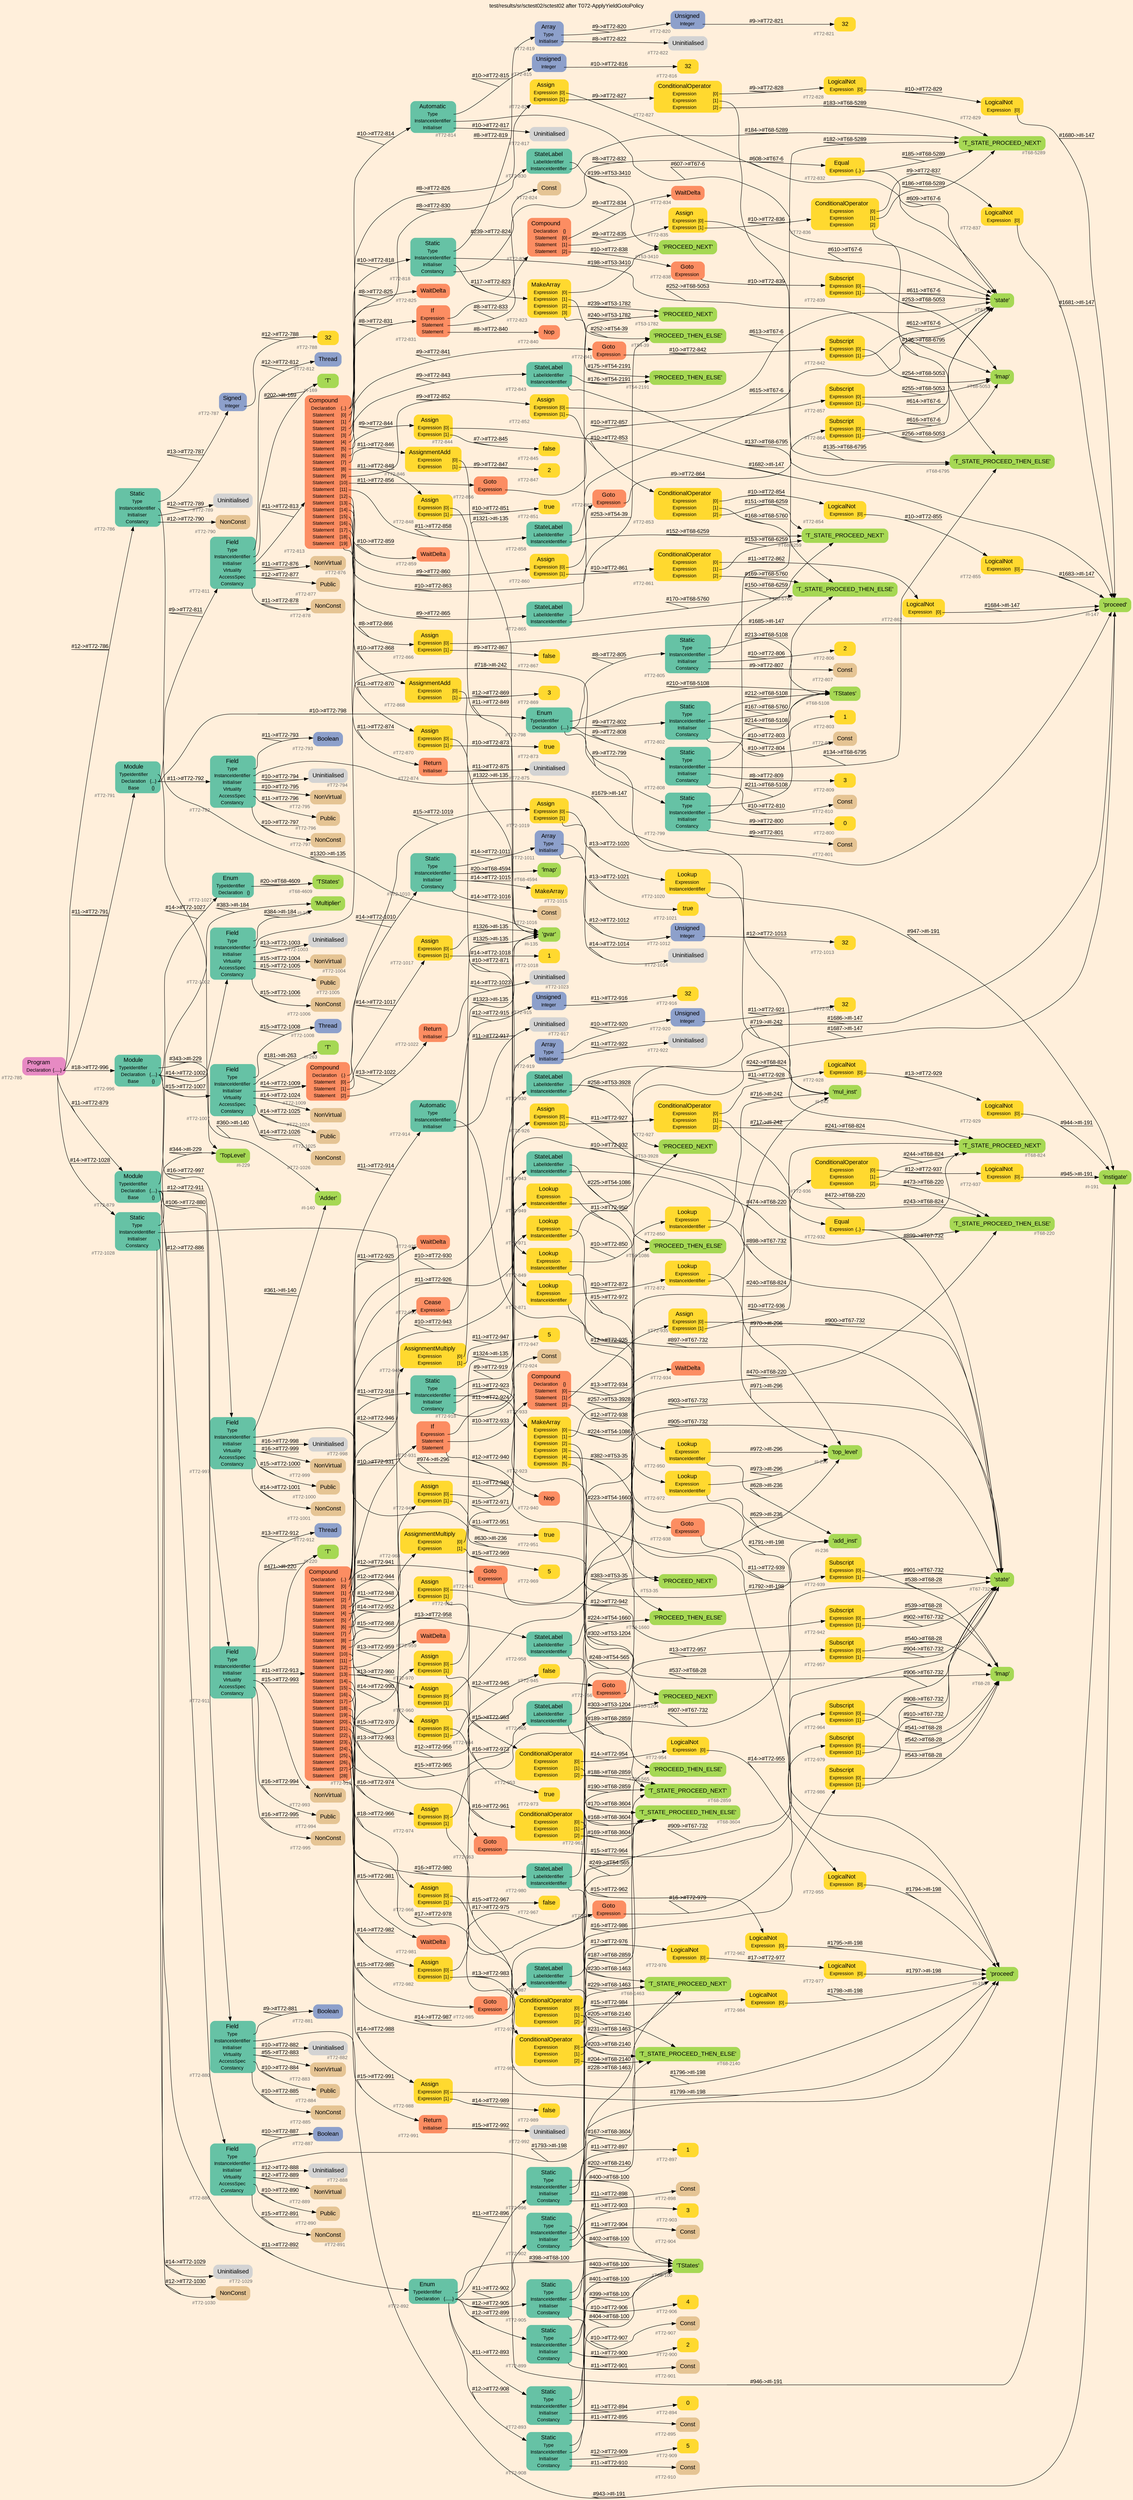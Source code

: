 digraph "test/results/sr/sctest02/sctest02 after T072-ApplyYieldGotoPolicy" {
label = "test/results/sr/sctest02/sctest02 after T072-ApplyYieldGotoPolicy"
labelloc = t
graph [
    rankdir = "LR"
    ranksep = 0.3
    bgcolor = antiquewhite1
    color = black
    fontcolor = black
    fontname = "Arial"
];
node [
    fontname = "Arial"
];
edge [
    fontname = "Arial"
];

// -------------------- node figure --------------------
// -------- block #T72-785 ----------
"#T72-785" [
    fillcolor = "/set28/4"
    xlabel = "#T72-785"
    fontsize = "12"
    fontcolor = grey40
    shape = "plaintext"
    label = <<TABLE BORDER="0" CELLBORDER="0" CELLSPACING="0">
     <TR><TD><FONT COLOR="black" POINT-SIZE="15">Program</FONT></TD></TR>
     <TR><TD><FONT COLOR="black" POINT-SIZE="12">Declaration</FONT></TD><TD PORT="port0"><FONT COLOR="black" POINT-SIZE="12">{.....}</FONT></TD></TR>
    </TABLE>>
    style = "rounded,filled"
];

// -------- block #T72-786 ----------
"#T72-786" [
    fillcolor = "/set28/1"
    xlabel = "#T72-786"
    fontsize = "12"
    fontcolor = grey40
    shape = "plaintext"
    label = <<TABLE BORDER="0" CELLBORDER="0" CELLSPACING="0">
     <TR><TD><FONT COLOR="black" POINT-SIZE="15">Static</FONT></TD></TR>
     <TR><TD><FONT COLOR="black" POINT-SIZE="12">Type</FONT></TD><TD PORT="port0"></TD></TR>
     <TR><TD><FONT COLOR="black" POINT-SIZE="12">InstanceIdentifier</FONT></TD><TD PORT="port1"></TD></TR>
     <TR><TD><FONT COLOR="black" POINT-SIZE="12">Initialiser</FONT></TD><TD PORT="port2"></TD></TR>
     <TR><TD><FONT COLOR="black" POINT-SIZE="12">Constancy</FONT></TD><TD PORT="port3"></TD></TR>
    </TABLE>>
    style = "rounded,filled"
];

// -------- block #T72-787 ----------
"#T72-787" [
    fillcolor = "/set28/3"
    xlabel = "#T72-787"
    fontsize = "12"
    fontcolor = grey40
    shape = "plaintext"
    label = <<TABLE BORDER="0" CELLBORDER="0" CELLSPACING="0">
     <TR><TD><FONT COLOR="black" POINT-SIZE="15">Signed</FONT></TD></TR>
     <TR><TD><FONT COLOR="black" POINT-SIZE="12">Integer</FONT></TD><TD PORT="port0"></TD></TR>
    </TABLE>>
    style = "rounded,filled"
];

// -------- block #T72-788 ----------
"#T72-788" [
    fillcolor = "/set28/6"
    xlabel = "#T72-788"
    fontsize = "12"
    fontcolor = grey40
    shape = "plaintext"
    label = <<TABLE BORDER="0" CELLBORDER="0" CELLSPACING="0">
     <TR><TD><FONT COLOR="black" POINT-SIZE="15">32</FONT></TD></TR>
    </TABLE>>
    style = "rounded,filled"
];

// -------- block #I-135 ----------
"#I-135" [
    fillcolor = "/set28/5"
    xlabel = "#I-135"
    fontsize = "12"
    fontcolor = grey40
    shape = "plaintext"
    label = <<TABLE BORDER="0" CELLBORDER="0" CELLSPACING="0">
     <TR><TD><FONT COLOR="black" POINT-SIZE="15">'gvar'</FONT></TD></TR>
    </TABLE>>
    style = "rounded,filled"
];

// -------- block #T72-789 ----------
"#T72-789" [
    xlabel = "#T72-789"
    fontsize = "12"
    fontcolor = grey40
    shape = "plaintext"
    label = <<TABLE BORDER="0" CELLBORDER="0" CELLSPACING="0">
     <TR><TD><FONT COLOR="black" POINT-SIZE="15">Uninitialised</FONT></TD></TR>
    </TABLE>>
    style = "rounded,filled"
];

// -------- block #T72-790 ----------
"#T72-790" [
    fillcolor = "/set28/7"
    xlabel = "#T72-790"
    fontsize = "12"
    fontcolor = grey40
    shape = "plaintext"
    label = <<TABLE BORDER="0" CELLBORDER="0" CELLSPACING="0">
     <TR><TD><FONT COLOR="black" POINT-SIZE="15">NonConst</FONT></TD></TR>
    </TABLE>>
    style = "rounded,filled"
];

// -------- block #T72-791 ----------
"#T72-791" [
    fillcolor = "/set28/1"
    xlabel = "#T72-791"
    fontsize = "12"
    fontcolor = grey40
    shape = "plaintext"
    label = <<TABLE BORDER="0" CELLBORDER="0" CELLSPACING="0">
     <TR><TD><FONT COLOR="black" POINT-SIZE="15">Module</FONT></TD></TR>
     <TR><TD><FONT COLOR="black" POINT-SIZE="12">TypeIdentifier</FONT></TD><TD PORT="port0"></TD></TR>
     <TR><TD><FONT COLOR="black" POINT-SIZE="12">Declaration</FONT></TD><TD PORT="port1"><FONT COLOR="black" POINT-SIZE="12">{...}</FONT></TD></TR>
     <TR><TD><FONT COLOR="black" POINT-SIZE="12">Base</FONT></TD><TD PORT="port2"><FONT COLOR="black" POINT-SIZE="12">{}</FONT></TD></TR>
    </TABLE>>
    style = "rounded,filled"
];

// -------- block #I-140 ----------
"#I-140" [
    fillcolor = "/set28/5"
    xlabel = "#I-140"
    fontsize = "12"
    fontcolor = grey40
    shape = "plaintext"
    label = <<TABLE BORDER="0" CELLBORDER="0" CELLSPACING="0">
     <TR><TD><FONT COLOR="black" POINT-SIZE="15">'Adder'</FONT></TD></TR>
    </TABLE>>
    style = "rounded,filled"
];

// -------- block #T72-792 ----------
"#T72-792" [
    fillcolor = "/set28/1"
    xlabel = "#T72-792"
    fontsize = "12"
    fontcolor = grey40
    shape = "plaintext"
    label = <<TABLE BORDER="0" CELLBORDER="0" CELLSPACING="0">
     <TR><TD><FONT COLOR="black" POINT-SIZE="15">Field</FONT></TD></TR>
     <TR><TD><FONT COLOR="black" POINT-SIZE="12">Type</FONT></TD><TD PORT="port0"></TD></TR>
     <TR><TD><FONT COLOR="black" POINT-SIZE="12">InstanceIdentifier</FONT></TD><TD PORT="port1"></TD></TR>
     <TR><TD><FONT COLOR="black" POINT-SIZE="12">Initialiser</FONT></TD><TD PORT="port2"></TD></TR>
     <TR><TD><FONT COLOR="black" POINT-SIZE="12">Virtuality</FONT></TD><TD PORT="port3"></TD></TR>
     <TR><TD><FONT COLOR="black" POINT-SIZE="12">AccessSpec</FONT></TD><TD PORT="port4"></TD></TR>
     <TR><TD><FONT COLOR="black" POINT-SIZE="12">Constancy</FONT></TD><TD PORT="port5"></TD></TR>
    </TABLE>>
    style = "rounded,filled"
];

// -------- block #T72-793 ----------
"#T72-793" [
    fillcolor = "/set28/3"
    xlabel = "#T72-793"
    fontsize = "12"
    fontcolor = grey40
    shape = "plaintext"
    label = <<TABLE BORDER="0" CELLBORDER="0" CELLSPACING="0">
     <TR><TD><FONT COLOR="black" POINT-SIZE="15">Boolean</FONT></TD></TR>
    </TABLE>>
    style = "rounded,filled"
];

// -------- block #I-147 ----------
"#I-147" [
    fillcolor = "/set28/5"
    xlabel = "#I-147"
    fontsize = "12"
    fontcolor = grey40
    shape = "plaintext"
    label = <<TABLE BORDER="0" CELLBORDER="0" CELLSPACING="0">
     <TR><TD><FONT COLOR="black" POINT-SIZE="15">'proceed'</FONT></TD></TR>
    </TABLE>>
    style = "rounded,filled"
];

// -------- block #T72-794 ----------
"#T72-794" [
    xlabel = "#T72-794"
    fontsize = "12"
    fontcolor = grey40
    shape = "plaintext"
    label = <<TABLE BORDER="0" CELLBORDER="0" CELLSPACING="0">
     <TR><TD><FONT COLOR="black" POINT-SIZE="15">Uninitialised</FONT></TD></TR>
    </TABLE>>
    style = "rounded,filled"
];

// -------- block #T72-795 ----------
"#T72-795" [
    fillcolor = "/set28/7"
    xlabel = "#T72-795"
    fontsize = "12"
    fontcolor = grey40
    shape = "plaintext"
    label = <<TABLE BORDER="0" CELLBORDER="0" CELLSPACING="0">
     <TR><TD><FONT COLOR="black" POINT-SIZE="15">NonVirtual</FONT></TD></TR>
    </TABLE>>
    style = "rounded,filled"
];

// -------- block #T72-796 ----------
"#T72-796" [
    fillcolor = "/set28/7"
    xlabel = "#T72-796"
    fontsize = "12"
    fontcolor = grey40
    shape = "plaintext"
    label = <<TABLE BORDER="0" CELLBORDER="0" CELLSPACING="0">
     <TR><TD><FONT COLOR="black" POINT-SIZE="15">Public</FONT></TD></TR>
    </TABLE>>
    style = "rounded,filled"
];

// -------- block #T72-797 ----------
"#T72-797" [
    fillcolor = "/set28/7"
    xlabel = "#T72-797"
    fontsize = "12"
    fontcolor = grey40
    shape = "plaintext"
    label = <<TABLE BORDER="0" CELLBORDER="0" CELLSPACING="0">
     <TR><TD><FONT COLOR="black" POINT-SIZE="15">NonConst</FONT></TD></TR>
    </TABLE>>
    style = "rounded,filled"
];

// -------- block #T72-798 ----------
"#T72-798" [
    fillcolor = "/set28/1"
    xlabel = "#T72-798"
    fontsize = "12"
    fontcolor = grey40
    shape = "plaintext"
    label = <<TABLE BORDER="0" CELLBORDER="0" CELLSPACING="0">
     <TR><TD><FONT COLOR="black" POINT-SIZE="15">Enum</FONT></TD></TR>
     <TR><TD><FONT COLOR="black" POINT-SIZE="12">TypeIdentifier</FONT></TD><TD PORT="port0"></TD></TR>
     <TR><TD><FONT COLOR="black" POINT-SIZE="12">Declaration</FONT></TD><TD PORT="port1"><FONT COLOR="black" POINT-SIZE="12">{....}</FONT></TD></TR>
    </TABLE>>
    style = "rounded,filled"
];

// -------- block #T68-5108 ----------
"#T68-5108" [
    fillcolor = "/set28/5"
    xlabel = "#T68-5108"
    fontsize = "12"
    fontcolor = grey40
    shape = "plaintext"
    label = <<TABLE BORDER="0" CELLBORDER="0" CELLSPACING="0">
     <TR><TD><FONT COLOR="black" POINT-SIZE="15">'TStates'</FONT></TD></TR>
    </TABLE>>
    style = "rounded,filled"
];

// -------- block #T72-799 ----------
"#T72-799" [
    fillcolor = "/set28/1"
    xlabel = "#T72-799"
    fontsize = "12"
    fontcolor = grey40
    shape = "plaintext"
    label = <<TABLE BORDER="0" CELLBORDER="0" CELLSPACING="0">
     <TR><TD><FONT COLOR="black" POINT-SIZE="15">Static</FONT></TD></TR>
     <TR><TD><FONT COLOR="black" POINT-SIZE="12">Type</FONT></TD><TD PORT="port0"></TD></TR>
     <TR><TD><FONT COLOR="black" POINT-SIZE="12">InstanceIdentifier</FONT></TD><TD PORT="port1"></TD></TR>
     <TR><TD><FONT COLOR="black" POINT-SIZE="12">Initialiser</FONT></TD><TD PORT="port2"></TD></TR>
     <TR><TD><FONT COLOR="black" POINT-SIZE="12">Constancy</FONT></TD><TD PORT="port3"></TD></TR>
    </TABLE>>
    style = "rounded,filled"
];

// -------- block #T68-5289 ----------
"#T68-5289" [
    fillcolor = "/set28/5"
    xlabel = "#T68-5289"
    fontsize = "12"
    fontcolor = grey40
    shape = "plaintext"
    label = <<TABLE BORDER="0" CELLBORDER="0" CELLSPACING="0">
     <TR><TD><FONT COLOR="black" POINT-SIZE="15">'T_STATE_PROCEED_NEXT'</FONT></TD></TR>
    </TABLE>>
    style = "rounded,filled"
];

// -------- block #T72-800 ----------
"#T72-800" [
    fillcolor = "/set28/6"
    xlabel = "#T72-800"
    fontsize = "12"
    fontcolor = grey40
    shape = "plaintext"
    label = <<TABLE BORDER="0" CELLBORDER="0" CELLSPACING="0">
     <TR><TD><FONT COLOR="black" POINT-SIZE="15">0</FONT></TD></TR>
    </TABLE>>
    style = "rounded,filled"
];

// -------- block #T72-801 ----------
"#T72-801" [
    fillcolor = "/set28/7"
    xlabel = "#T72-801"
    fontsize = "12"
    fontcolor = grey40
    shape = "plaintext"
    label = <<TABLE BORDER="0" CELLBORDER="0" CELLSPACING="0">
     <TR><TD><FONT COLOR="black" POINT-SIZE="15">Const</FONT></TD></TR>
    </TABLE>>
    style = "rounded,filled"
];

// -------- block #T72-802 ----------
"#T72-802" [
    fillcolor = "/set28/1"
    xlabel = "#T72-802"
    fontsize = "12"
    fontcolor = grey40
    shape = "plaintext"
    label = <<TABLE BORDER="0" CELLBORDER="0" CELLSPACING="0">
     <TR><TD><FONT COLOR="black" POINT-SIZE="15">Static</FONT></TD></TR>
     <TR><TD><FONT COLOR="black" POINT-SIZE="12">Type</FONT></TD><TD PORT="port0"></TD></TR>
     <TR><TD><FONT COLOR="black" POINT-SIZE="12">InstanceIdentifier</FONT></TD><TD PORT="port1"></TD></TR>
     <TR><TD><FONT COLOR="black" POINT-SIZE="12">Initialiser</FONT></TD><TD PORT="port2"></TD></TR>
     <TR><TD><FONT COLOR="black" POINT-SIZE="12">Constancy</FONT></TD><TD PORT="port3"></TD></TR>
    </TABLE>>
    style = "rounded,filled"
];

// -------- block #T68-5760 ----------
"#T68-5760" [
    fillcolor = "/set28/5"
    xlabel = "#T68-5760"
    fontsize = "12"
    fontcolor = grey40
    shape = "plaintext"
    label = <<TABLE BORDER="0" CELLBORDER="0" CELLSPACING="0">
     <TR><TD><FONT COLOR="black" POINT-SIZE="15">'T_STATE_PROCEED_THEN_ELSE'</FONT></TD></TR>
    </TABLE>>
    style = "rounded,filled"
];

// -------- block #T72-803 ----------
"#T72-803" [
    fillcolor = "/set28/6"
    xlabel = "#T72-803"
    fontsize = "12"
    fontcolor = grey40
    shape = "plaintext"
    label = <<TABLE BORDER="0" CELLBORDER="0" CELLSPACING="0">
     <TR><TD><FONT COLOR="black" POINT-SIZE="15">1</FONT></TD></TR>
    </TABLE>>
    style = "rounded,filled"
];

// -------- block #T72-804 ----------
"#T72-804" [
    fillcolor = "/set28/7"
    xlabel = "#T72-804"
    fontsize = "12"
    fontcolor = grey40
    shape = "plaintext"
    label = <<TABLE BORDER="0" CELLBORDER="0" CELLSPACING="0">
     <TR><TD><FONT COLOR="black" POINT-SIZE="15">Const</FONT></TD></TR>
    </TABLE>>
    style = "rounded,filled"
];

// -------- block #T72-805 ----------
"#T72-805" [
    fillcolor = "/set28/1"
    xlabel = "#T72-805"
    fontsize = "12"
    fontcolor = grey40
    shape = "plaintext"
    label = <<TABLE BORDER="0" CELLBORDER="0" CELLSPACING="0">
     <TR><TD><FONT COLOR="black" POINT-SIZE="15">Static</FONT></TD></TR>
     <TR><TD><FONT COLOR="black" POINT-SIZE="12">Type</FONT></TD><TD PORT="port0"></TD></TR>
     <TR><TD><FONT COLOR="black" POINT-SIZE="12">InstanceIdentifier</FONT></TD><TD PORT="port1"></TD></TR>
     <TR><TD><FONT COLOR="black" POINT-SIZE="12">Initialiser</FONT></TD><TD PORT="port2"></TD></TR>
     <TR><TD><FONT COLOR="black" POINT-SIZE="12">Constancy</FONT></TD><TD PORT="port3"></TD></TR>
    </TABLE>>
    style = "rounded,filled"
];

// -------- block #T68-6259 ----------
"#T68-6259" [
    fillcolor = "/set28/5"
    xlabel = "#T68-6259"
    fontsize = "12"
    fontcolor = grey40
    shape = "plaintext"
    label = <<TABLE BORDER="0" CELLBORDER="0" CELLSPACING="0">
     <TR><TD><FONT COLOR="black" POINT-SIZE="15">'T_STATE_PROCEED_NEXT'</FONT></TD></TR>
    </TABLE>>
    style = "rounded,filled"
];

// -------- block #T72-806 ----------
"#T72-806" [
    fillcolor = "/set28/6"
    xlabel = "#T72-806"
    fontsize = "12"
    fontcolor = grey40
    shape = "plaintext"
    label = <<TABLE BORDER="0" CELLBORDER="0" CELLSPACING="0">
     <TR><TD><FONT COLOR="black" POINT-SIZE="15">2</FONT></TD></TR>
    </TABLE>>
    style = "rounded,filled"
];

// -------- block #T72-807 ----------
"#T72-807" [
    fillcolor = "/set28/7"
    xlabel = "#T72-807"
    fontsize = "12"
    fontcolor = grey40
    shape = "plaintext"
    label = <<TABLE BORDER="0" CELLBORDER="0" CELLSPACING="0">
     <TR><TD><FONT COLOR="black" POINT-SIZE="15">Const</FONT></TD></TR>
    </TABLE>>
    style = "rounded,filled"
];

// -------- block #T72-808 ----------
"#T72-808" [
    fillcolor = "/set28/1"
    xlabel = "#T72-808"
    fontsize = "12"
    fontcolor = grey40
    shape = "plaintext"
    label = <<TABLE BORDER="0" CELLBORDER="0" CELLSPACING="0">
     <TR><TD><FONT COLOR="black" POINT-SIZE="15">Static</FONT></TD></TR>
     <TR><TD><FONT COLOR="black" POINT-SIZE="12">Type</FONT></TD><TD PORT="port0"></TD></TR>
     <TR><TD><FONT COLOR="black" POINT-SIZE="12">InstanceIdentifier</FONT></TD><TD PORT="port1"></TD></TR>
     <TR><TD><FONT COLOR="black" POINT-SIZE="12">Initialiser</FONT></TD><TD PORT="port2"></TD></TR>
     <TR><TD><FONT COLOR="black" POINT-SIZE="12">Constancy</FONT></TD><TD PORT="port3"></TD></TR>
    </TABLE>>
    style = "rounded,filled"
];

// -------- block #T68-6795 ----------
"#T68-6795" [
    fillcolor = "/set28/5"
    xlabel = "#T68-6795"
    fontsize = "12"
    fontcolor = grey40
    shape = "plaintext"
    label = <<TABLE BORDER="0" CELLBORDER="0" CELLSPACING="0">
     <TR><TD><FONT COLOR="black" POINT-SIZE="15">'T_STATE_PROCEED_THEN_ELSE'</FONT></TD></TR>
    </TABLE>>
    style = "rounded,filled"
];

// -------- block #T72-809 ----------
"#T72-809" [
    fillcolor = "/set28/6"
    xlabel = "#T72-809"
    fontsize = "12"
    fontcolor = grey40
    shape = "plaintext"
    label = <<TABLE BORDER="0" CELLBORDER="0" CELLSPACING="0">
     <TR><TD><FONT COLOR="black" POINT-SIZE="15">3</FONT></TD></TR>
    </TABLE>>
    style = "rounded,filled"
];

// -------- block #T72-810 ----------
"#T72-810" [
    fillcolor = "/set28/7"
    xlabel = "#T72-810"
    fontsize = "12"
    fontcolor = grey40
    shape = "plaintext"
    label = <<TABLE BORDER="0" CELLBORDER="0" CELLSPACING="0">
     <TR><TD><FONT COLOR="black" POINT-SIZE="15">Const</FONT></TD></TR>
    </TABLE>>
    style = "rounded,filled"
];

// -------- block #T72-811 ----------
"#T72-811" [
    fillcolor = "/set28/1"
    xlabel = "#T72-811"
    fontsize = "12"
    fontcolor = grey40
    shape = "plaintext"
    label = <<TABLE BORDER="0" CELLBORDER="0" CELLSPACING="0">
     <TR><TD><FONT COLOR="black" POINT-SIZE="15">Field</FONT></TD></TR>
     <TR><TD><FONT COLOR="black" POINT-SIZE="12">Type</FONT></TD><TD PORT="port0"></TD></TR>
     <TR><TD><FONT COLOR="black" POINT-SIZE="12">InstanceIdentifier</FONT></TD><TD PORT="port1"></TD></TR>
     <TR><TD><FONT COLOR="black" POINT-SIZE="12">Initialiser</FONT></TD><TD PORT="port2"></TD></TR>
     <TR><TD><FONT COLOR="black" POINT-SIZE="12">Virtuality</FONT></TD><TD PORT="port3"></TD></TR>
     <TR><TD><FONT COLOR="black" POINT-SIZE="12">AccessSpec</FONT></TD><TD PORT="port4"></TD></TR>
     <TR><TD><FONT COLOR="black" POINT-SIZE="12">Constancy</FONT></TD><TD PORT="port5"></TD></TR>
    </TABLE>>
    style = "rounded,filled"
];

// -------- block #T72-812 ----------
"#T72-812" [
    fillcolor = "/set28/3"
    xlabel = "#T72-812"
    fontsize = "12"
    fontcolor = grey40
    shape = "plaintext"
    label = <<TABLE BORDER="0" CELLBORDER="0" CELLSPACING="0">
     <TR><TD><FONT COLOR="black" POINT-SIZE="15">Thread</FONT></TD></TR>
    </TABLE>>
    style = "rounded,filled"
];

// -------- block #I-169 ----------
"#I-169" [
    fillcolor = "/set28/5"
    xlabel = "#I-169"
    fontsize = "12"
    fontcolor = grey40
    shape = "plaintext"
    label = <<TABLE BORDER="0" CELLBORDER="0" CELLSPACING="0">
     <TR><TD><FONT COLOR="black" POINT-SIZE="15">'T'</FONT></TD></TR>
    </TABLE>>
    style = "rounded,filled"
];

// -------- block #T72-813 ----------
"#T72-813" [
    fillcolor = "/set28/2"
    xlabel = "#T72-813"
    fontsize = "12"
    fontcolor = grey40
    shape = "plaintext"
    label = <<TABLE BORDER="0" CELLBORDER="0" CELLSPACING="0">
     <TR><TD><FONT COLOR="black" POINT-SIZE="15">Compound</FONT></TD></TR>
     <TR><TD><FONT COLOR="black" POINT-SIZE="12">Declaration</FONT></TD><TD PORT="port0"><FONT COLOR="black" POINT-SIZE="12">{..}</FONT></TD></TR>
     <TR><TD><FONT COLOR="black" POINT-SIZE="12">Statement</FONT></TD><TD PORT="port1"><FONT COLOR="black" POINT-SIZE="12">[0]</FONT></TD></TR>
     <TR><TD><FONT COLOR="black" POINT-SIZE="12">Statement</FONT></TD><TD PORT="port2"><FONT COLOR="black" POINT-SIZE="12">[1]</FONT></TD></TR>
     <TR><TD><FONT COLOR="black" POINT-SIZE="12">Statement</FONT></TD><TD PORT="port3"><FONT COLOR="black" POINT-SIZE="12">[2]</FONT></TD></TR>
     <TR><TD><FONT COLOR="black" POINT-SIZE="12">Statement</FONT></TD><TD PORT="port4"><FONT COLOR="black" POINT-SIZE="12">[3]</FONT></TD></TR>
     <TR><TD><FONT COLOR="black" POINT-SIZE="12">Statement</FONT></TD><TD PORT="port5"><FONT COLOR="black" POINT-SIZE="12">[4]</FONT></TD></TR>
     <TR><TD><FONT COLOR="black" POINT-SIZE="12">Statement</FONT></TD><TD PORT="port6"><FONT COLOR="black" POINT-SIZE="12">[5]</FONT></TD></TR>
     <TR><TD><FONT COLOR="black" POINT-SIZE="12">Statement</FONT></TD><TD PORT="port7"><FONT COLOR="black" POINT-SIZE="12">[6]</FONT></TD></TR>
     <TR><TD><FONT COLOR="black" POINT-SIZE="12">Statement</FONT></TD><TD PORT="port8"><FONT COLOR="black" POINT-SIZE="12">[7]</FONT></TD></TR>
     <TR><TD><FONT COLOR="black" POINT-SIZE="12">Statement</FONT></TD><TD PORT="port9"><FONT COLOR="black" POINT-SIZE="12">[8]</FONT></TD></TR>
     <TR><TD><FONT COLOR="black" POINT-SIZE="12">Statement</FONT></TD><TD PORT="port10"><FONT COLOR="black" POINT-SIZE="12">[9]</FONT></TD></TR>
     <TR><TD><FONT COLOR="black" POINT-SIZE="12">Statement</FONT></TD><TD PORT="port11"><FONT COLOR="black" POINT-SIZE="12">[10]</FONT></TD></TR>
     <TR><TD><FONT COLOR="black" POINT-SIZE="12">Statement</FONT></TD><TD PORT="port12"><FONT COLOR="black" POINT-SIZE="12">[11]</FONT></TD></TR>
     <TR><TD><FONT COLOR="black" POINT-SIZE="12">Statement</FONT></TD><TD PORT="port13"><FONT COLOR="black" POINT-SIZE="12">[12]</FONT></TD></TR>
     <TR><TD><FONT COLOR="black" POINT-SIZE="12">Statement</FONT></TD><TD PORT="port14"><FONT COLOR="black" POINT-SIZE="12">[13]</FONT></TD></TR>
     <TR><TD><FONT COLOR="black" POINT-SIZE="12">Statement</FONT></TD><TD PORT="port15"><FONT COLOR="black" POINT-SIZE="12">[14]</FONT></TD></TR>
     <TR><TD><FONT COLOR="black" POINT-SIZE="12">Statement</FONT></TD><TD PORT="port16"><FONT COLOR="black" POINT-SIZE="12">[15]</FONT></TD></TR>
     <TR><TD><FONT COLOR="black" POINT-SIZE="12">Statement</FONT></TD><TD PORT="port17"><FONT COLOR="black" POINT-SIZE="12">[16]</FONT></TD></TR>
     <TR><TD><FONT COLOR="black" POINT-SIZE="12">Statement</FONT></TD><TD PORT="port18"><FONT COLOR="black" POINT-SIZE="12">[17]</FONT></TD></TR>
     <TR><TD><FONT COLOR="black" POINT-SIZE="12">Statement</FONT></TD><TD PORT="port19"><FONT COLOR="black" POINT-SIZE="12">[18]</FONT></TD></TR>
     <TR><TD><FONT COLOR="black" POINT-SIZE="12">Statement</FONT></TD><TD PORT="port20"><FONT COLOR="black" POINT-SIZE="12">[19]</FONT></TD></TR>
    </TABLE>>
    style = "rounded,filled"
];

// -------- block #T72-814 ----------
"#T72-814" [
    fillcolor = "/set28/1"
    xlabel = "#T72-814"
    fontsize = "12"
    fontcolor = grey40
    shape = "plaintext"
    label = <<TABLE BORDER="0" CELLBORDER="0" CELLSPACING="0">
     <TR><TD><FONT COLOR="black" POINT-SIZE="15">Automatic</FONT></TD></TR>
     <TR><TD><FONT COLOR="black" POINT-SIZE="12">Type</FONT></TD><TD PORT="port0"></TD></TR>
     <TR><TD><FONT COLOR="black" POINT-SIZE="12">InstanceIdentifier</FONT></TD><TD PORT="port1"></TD></TR>
     <TR><TD><FONT COLOR="black" POINT-SIZE="12">Initialiser</FONT></TD><TD PORT="port2"></TD></TR>
    </TABLE>>
    style = "rounded,filled"
];

// -------- block #T72-815 ----------
"#T72-815" [
    fillcolor = "/set28/3"
    xlabel = "#T72-815"
    fontsize = "12"
    fontcolor = grey40
    shape = "plaintext"
    label = <<TABLE BORDER="0" CELLBORDER="0" CELLSPACING="0">
     <TR><TD><FONT COLOR="black" POINT-SIZE="15">Unsigned</FONT></TD></TR>
     <TR><TD><FONT COLOR="black" POINT-SIZE="12">Integer</FONT></TD><TD PORT="port0"></TD></TR>
    </TABLE>>
    style = "rounded,filled"
];

// -------- block #T72-816 ----------
"#T72-816" [
    fillcolor = "/set28/6"
    xlabel = "#T72-816"
    fontsize = "12"
    fontcolor = grey40
    shape = "plaintext"
    label = <<TABLE BORDER="0" CELLBORDER="0" CELLSPACING="0">
     <TR><TD><FONT COLOR="black" POINT-SIZE="15">32</FONT></TD></TR>
    </TABLE>>
    style = "rounded,filled"
];

// -------- block #T67-6 ----------
"#T67-6" [
    fillcolor = "/set28/5"
    xlabel = "#T67-6"
    fontsize = "12"
    fontcolor = grey40
    shape = "plaintext"
    label = <<TABLE BORDER="0" CELLBORDER="0" CELLSPACING="0">
     <TR><TD><FONT COLOR="black" POINT-SIZE="15">'state'</FONT></TD></TR>
    </TABLE>>
    style = "rounded,filled"
];

// -------- block #T72-817 ----------
"#T72-817" [
    xlabel = "#T72-817"
    fontsize = "12"
    fontcolor = grey40
    shape = "plaintext"
    label = <<TABLE BORDER="0" CELLBORDER="0" CELLSPACING="0">
     <TR><TD><FONT COLOR="black" POINT-SIZE="15">Uninitialised</FONT></TD></TR>
    </TABLE>>
    style = "rounded,filled"
];

// -------- block #T72-818 ----------
"#T72-818" [
    fillcolor = "/set28/1"
    xlabel = "#T72-818"
    fontsize = "12"
    fontcolor = grey40
    shape = "plaintext"
    label = <<TABLE BORDER="0" CELLBORDER="0" CELLSPACING="0">
     <TR><TD><FONT COLOR="black" POINT-SIZE="15">Static</FONT></TD></TR>
     <TR><TD><FONT COLOR="black" POINT-SIZE="12">Type</FONT></TD><TD PORT="port0"></TD></TR>
     <TR><TD><FONT COLOR="black" POINT-SIZE="12">InstanceIdentifier</FONT></TD><TD PORT="port1"></TD></TR>
     <TR><TD><FONT COLOR="black" POINT-SIZE="12">Initialiser</FONT></TD><TD PORT="port2"></TD></TR>
     <TR><TD><FONT COLOR="black" POINT-SIZE="12">Constancy</FONT></TD><TD PORT="port3"></TD></TR>
    </TABLE>>
    style = "rounded,filled"
];

// -------- block #T72-819 ----------
"#T72-819" [
    fillcolor = "/set28/3"
    xlabel = "#T72-819"
    fontsize = "12"
    fontcolor = grey40
    shape = "plaintext"
    label = <<TABLE BORDER="0" CELLBORDER="0" CELLSPACING="0">
     <TR><TD><FONT COLOR="black" POINT-SIZE="15">Array</FONT></TD></TR>
     <TR><TD><FONT COLOR="black" POINT-SIZE="12">Type</FONT></TD><TD PORT="port0"></TD></TR>
     <TR><TD><FONT COLOR="black" POINT-SIZE="12">Initialiser</FONT></TD><TD PORT="port1"></TD></TR>
    </TABLE>>
    style = "rounded,filled"
];

// -------- block #T72-820 ----------
"#T72-820" [
    fillcolor = "/set28/3"
    xlabel = "#T72-820"
    fontsize = "12"
    fontcolor = grey40
    shape = "plaintext"
    label = <<TABLE BORDER="0" CELLBORDER="0" CELLSPACING="0">
     <TR><TD><FONT COLOR="black" POINT-SIZE="15">Unsigned</FONT></TD></TR>
     <TR><TD><FONT COLOR="black" POINT-SIZE="12">Integer</FONT></TD><TD PORT="port0"></TD></TR>
    </TABLE>>
    style = "rounded,filled"
];

// -------- block #T72-821 ----------
"#T72-821" [
    fillcolor = "/set28/6"
    xlabel = "#T72-821"
    fontsize = "12"
    fontcolor = grey40
    shape = "plaintext"
    label = <<TABLE BORDER="0" CELLBORDER="0" CELLSPACING="0">
     <TR><TD><FONT COLOR="black" POINT-SIZE="15">32</FONT></TD></TR>
    </TABLE>>
    style = "rounded,filled"
];

// -------- block #T72-822 ----------
"#T72-822" [
    xlabel = "#T72-822"
    fontsize = "12"
    fontcolor = grey40
    shape = "plaintext"
    label = <<TABLE BORDER="0" CELLBORDER="0" CELLSPACING="0">
     <TR><TD><FONT COLOR="black" POINT-SIZE="15">Uninitialised</FONT></TD></TR>
    </TABLE>>
    style = "rounded,filled"
];

// -------- block #T68-5053 ----------
"#T68-5053" [
    fillcolor = "/set28/5"
    xlabel = "#T68-5053"
    fontsize = "12"
    fontcolor = grey40
    shape = "plaintext"
    label = <<TABLE BORDER="0" CELLBORDER="0" CELLSPACING="0">
     <TR><TD><FONT COLOR="black" POINT-SIZE="15">'lmap'</FONT></TD></TR>
    </TABLE>>
    style = "rounded,filled"
];

// -------- block #T72-823 ----------
"#T72-823" [
    fillcolor = "/set28/6"
    xlabel = "#T72-823"
    fontsize = "12"
    fontcolor = grey40
    shape = "plaintext"
    label = <<TABLE BORDER="0" CELLBORDER="0" CELLSPACING="0">
     <TR><TD><FONT COLOR="black" POINT-SIZE="15">MakeArray</FONT></TD></TR>
     <TR><TD><FONT COLOR="black" POINT-SIZE="12">Expression</FONT></TD><TD PORT="port0"><FONT COLOR="black" POINT-SIZE="12">[0]</FONT></TD></TR>
     <TR><TD><FONT COLOR="black" POINT-SIZE="12">Expression</FONT></TD><TD PORT="port1"><FONT COLOR="black" POINT-SIZE="12">[1]</FONT></TD></TR>
     <TR><TD><FONT COLOR="black" POINT-SIZE="12">Expression</FONT></TD><TD PORT="port2"><FONT COLOR="black" POINT-SIZE="12">[2]</FONT></TD></TR>
     <TR><TD><FONT COLOR="black" POINT-SIZE="12">Expression</FONT></TD><TD PORT="port3"><FONT COLOR="black" POINT-SIZE="12">[3]</FONT></TD></TR>
    </TABLE>>
    style = "rounded,filled"
];

// -------- block #T53-3410 ----------
"#T53-3410" [
    fillcolor = "/set28/5"
    xlabel = "#T53-3410"
    fontsize = "12"
    fontcolor = grey40
    shape = "plaintext"
    label = <<TABLE BORDER="0" CELLBORDER="0" CELLSPACING="0">
     <TR><TD><FONT COLOR="black" POINT-SIZE="15">'PROCEED_NEXT'</FONT></TD></TR>
    </TABLE>>
    style = "rounded,filled"
];

// -------- block #T54-39 ----------
"#T54-39" [
    fillcolor = "/set28/5"
    xlabel = "#T54-39"
    fontsize = "12"
    fontcolor = grey40
    shape = "plaintext"
    label = <<TABLE BORDER="0" CELLBORDER="0" CELLSPACING="0">
     <TR><TD><FONT COLOR="black" POINT-SIZE="15">'PROCEED_THEN_ELSE'</FONT></TD></TR>
    </TABLE>>
    style = "rounded,filled"
];

// -------- block #T53-1782 ----------
"#T53-1782" [
    fillcolor = "/set28/5"
    xlabel = "#T53-1782"
    fontsize = "12"
    fontcolor = grey40
    shape = "plaintext"
    label = <<TABLE BORDER="0" CELLBORDER="0" CELLSPACING="0">
     <TR><TD><FONT COLOR="black" POINT-SIZE="15">'PROCEED_NEXT'</FONT></TD></TR>
    </TABLE>>
    style = "rounded,filled"
];

// -------- block #T54-2191 ----------
"#T54-2191" [
    fillcolor = "/set28/5"
    xlabel = "#T54-2191"
    fontsize = "12"
    fontcolor = grey40
    shape = "plaintext"
    label = <<TABLE BORDER="0" CELLBORDER="0" CELLSPACING="0">
     <TR><TD><FONT COLOR="black" POINT-SIZE="15">'PROCEED_THEN_ELSE'</FONT></TD></TR>
    </TABLE>>
    style = "rounded,filled"
];

// -------- block #T72-824 ----------
"#T72-824" [
    fillcolor = "/set28/7"
    xlabel = "#T72-824"
    fontsize = "12"
    fontcolor = grey40
    shape = "plaintext"
    label = <<TABLE BORDER="0" CELLBORDER="0" CELLSPACING="0">
     <TR><TD><FONT COLOR="black" POINT-SIZE="15">Const</FONT></TD></TR>
    </TABLE>>
    style = "rounded,filled"
];

// -------- block #T72-825 ----------
"#T72-825" [
    fillcolor = "/set28/2"
    xlabel = "#T72-825"
    fontsize = "12"
    fontcolor = grey40
    shape = "plaintext"
    label = <<TABLE BORDER="0" CELLBORDER="0" CELLSPACING="0">
     <TR><TD><FONT COLOR="black" POINT-SIZE="15">WaitDelta</FONT></TD></TR>
    </TABLE>>
    style = "rounded,filled"
];

// -------- block #T72-826 ----------
"#T72-826" [
    fillcolor = "/set28/6"
    xlabel = "#T72-826"
    fontsize = "12"
    fontcolor = grey40
    shape = "plaintext"
    label = <<TABLE BORDER="0" CELLBORDER="0" CELLSPACING="0">
     <TR><TD><FONT COLOR="black" POINT-SIZE="15">Assign</FONT></TD></TR>
     <TR><TD><FONT COLOR="black" POINT-SIZE="12">Expression</FONT></TD><TD PORT="port0"><FONT COLOR="black" POINT-SIZE="12">[0]</FONT></TD></TR>
     <TR><TD><FONT COLOR="black" POINT-SIZE="12">Expression</FONT></TD><TD PORT="port1"><FONT COLOR="black" POINT-SIZE="12">[1]</FONT></TD></TR>
    </TABLE>>
    style = "rounded,filled"
];

// -------- block #T72-827 ----------
"#T72-827" [
    fillcolor = "/set28/6"
    xlabel = "#T72-827"
    fontsize = "12"
    fontcolor = grey40
    shape = "plaintext"
    label = <<TABLE BORDER="0" CELLBORDER="0" CELLSPACING="0">
     <TR><TD><FONT COLOR="black" POINT-SIZE="15">ConditionalOperator</FONT></TD></TR>
     <TR><TD><FONT COLOR="black" POINT-SIZE="12">Expression</FONT></TD><TD PORT="port0"><FONT COLOR="black" POINT-SIZE="12">[0]</FONT></TD></TR>
     <TR><TD><FONT COLOR="black" POINT-SIZE="12">Expression</FONT></TD><TD PORT="port1"><FONT COLOR="black" POINT-SIZE="12">[1]</FONT></TD></TR>
     <TR><TD><FONT COLOR="black" POINT-SIZE="12">Expression</FONT></TD><TD PORT="port2"><FONT COLOR="black" POINT-SIZE="12">[2]</FONT></TD></TR>
    </TABLE>>
    style = "rounded,filled"
];

// -------- block #T72-828 ----------
"#T72-828" [
    fillcolor = "/set28/6"
    xlabel = "#T72-828"
    fontsize = "12"
    fontcolor = grey40
    shape = "plaintext"
    label = <<TABLE BORDER="0" CELLBORDER="0" CELLSPACING="0">
     <TR><TD><FONT COLOR="black" POINT-SIZE="15">LogicalNot</FONT></TD></TR>
     <TR><TD><FONT COLOR="black" POINT-SIZE="12">Expression</FONT></TD><TD PORT="port0"><FONT COLOR="black" POINT-SIZE="12">[0]</FONT></TD></TR>
    </TABLE>>
    style = "rounded,filled"
];

// -------- block #T72-829 ----------
"#T72-829" [
    fillcolor = "/set28/6"
    xlabel = "#T72-829"
    fontsize = "12"
    fontcolor = grey40
    shape = "plaintext"
    label = <<TABLE BORDER="0" CELLBORDER="0" CELLSPACING="0">
     <TR><TD><FONT COLOR="black" POINT-SIZE="15">LogicalNot</FONT></TD></TR>
     <TR><TD><FONT COLOR="black" POINT-SIZE="12">Expression</FONT></TD><TD PORT="port0"><FONT COLOR="black" POINT-SIZE="12">[0]</FONT></TD></TR>
    </TABLE>>
    style = "rounded,filled"
];

// -------- block #T72-830 ----------
"#T72-830" [
    fillcolor = "/set28/1"
    xlabel = "#T72-830"
    fontsize = "12"
    fontcolor = grey40
    shape = "plaintext"
    label = <<TABLE BORDER="0" CELLBORDER="0" CELLSPACING="0">
     <TR><TD><FONT COLOR="black" POINT-SIZE="15">StateLabel</FONT></TD></TR>
     <TR><TD><FONT COLOR="black" POINT-SIZE="12">LabelIdentifier</FONT></TD><TD PORT="port0"></TD></TR>
     <TR><TD><FONT COLOR="black" POINT-SIZE="12">InstanceIdentifier</FONT></TD><TD PORT="port1"></TD></TR>
    </TABLE>>
    style = "rounded,filled"
];

// -------- block #T72-831 ----------
"#T72-831" [
    fillcolor = "/set28/2"
    xlabel = "#T72-831"
    fontsize = "12"
    fontcolor = grey40
    shape = "plaintext"
    label = <<TABLE BORDER="0" CELLBORDER="0" CELLSPACING="0">
     <TR><TD><FONT COLOR="black" POINT-SIZE="15">If</FONT></TD></TR>
     <TR><TD><FONT COLOR="black" POINT-SIZE="12">Expression</FONT></TD><TD PORT="port0"></TD></TR>
     <TR><TD><FONT COLOR="black" POINT-SIZE="12">Statement</FONT></TD><TD PORT="port1"></TD></TR>
     <TR><TD><FONT COLOR="black" POINT-SIZE="12">Statement</FONT></TD><TD PORT="port2"></TD></TR>
    </TABLE>>
    style = "rounded,filled"
];

// -------- block #T72-832 ----------
"#T72-832" [
    fillcolor = "/set28/6"
    xlabel = "#T72-832"
    fontsize = "12"
    fontcolor = grey40
    shape = "plaintext"
    label = <<TABLE BORDER="0" CELLBORDER="0" CELLSPACING="0">
     <TR><TD><FONT COLOR="black" POINT-SIZE="15">Equal</FONT></TD></TR>
     <TR><TD><FONT COLOR="black" POINT-SIZE="12">Expression</FONT></TD><TD PORT="port0"><FONT COLOR="black" POINT-SIZE="12">{..}</FONT></TD></TR>
    </TABLE>>
    style = "rounded,filled"
];

// -------- block #T72-833 ----------
"#T72-833" [
    fillcolor = "/set28/2"
    xlabel = "#T72-833"
    fontsize = "12"
    fontcolor = grey40
    shape = "plaintext"
    label = <<TABLE BORDER="0" CELLBORDER="0" CELLSPACING="0">
     <TR><TD><FONT COLOR="black" POINT-SIZE="15">Compound</FONT></TD></TR>
     <TR><TD><FONT COLOR="black" POINT-SIZE="12">Declaration</FONT></TD><TD PORT="port0"><FONT COLOR="black" POINT-SIZE="12">{}</FONT></TD></TR>
     <TR><TD><FONT COLOR="black" POINT-SIZE="12">Statement</FONT></TD><TD PORT="port1"><FONT COLOR="black" POINT-SIZE="12">[0]</FONT></TD></TR>
     <TR><TD><FONT COLOR="black" POINT-SIZE="12">Statement</FONT></TD><TD PORT="port2"><FONT COLOR="black" POINT-SIZE="12">[1]</FONT></TD></TR>
     <TR><TD><FONT COLOR="black" POINT-SIZE="12">Statement</FONT></TD><TD PORT="port3"><FONT COLOR="black" POINT-SIZE="12">[2]</FONT></TD></TR>
    </TABLE>>
    style = "rounded,filled"
];

// -------- block #T72-834 ----------
"#T72-834" [
    fillcolor = "/set28/2"
    xlabel = "#T72-834"
    fontsize = "12"
    fontcolor = grey40
    shape = "plaintext"
    label = <<TABLE BORDER="0" CELLBORDER="0" CELLSPACING="0">
     <TR><TD><FONT COLOR="black" POINT-SIZE="15">WaitDelta</FONT></TD></TR>
    </TABLE>>
    style = "rounded,filled"
];

// -------- block #T72-835 ----------
"#T72-835" [
    fillcolor = "/set28/6"
    xlabel = "#T72-835"
    fontsize = "12"
    fontcolor = grey40
    shape = "plaintext"
    label = <<TABLE BORDER="0" CELLBORDER="0" CELLSPACING="0">
     <TR><TD><FONT COLOR="black" POINT-SIZE="15">Assign</FONT></TD></TR>
     <TR><TD><FONT COLOR="black" POINT-SIZE="12">Expression</FONT></TD><TD PORT="port0"><FONT COLOR="black" POINT-SIZE="12">[0]</FONT></TD></TR>
     <TR><TD><FONT COLOR="black" POINT-SIZE="12">Expression</FONT></TD><TD PORT="port1"><FONT COLOR="black" POINT-SIZE="12">[1]</FONT></TD></TR>
    </TABLE>>
    style = "rounded,filled"
];

// -------- block #T72-836 ----------
"#T72-836" [
    fillcolor = "/set28/6"
    xlabel = "#T72-836"
    fontsize = "12"
    fontcolor = grey40
    shape = "plaintext"
    label = <<TABLE BORDER="0" CELLBORDER="0" CELLSPACING="0">
     <TR><TD><FONT COLOR="black" POINT-SIZE="15">ConditionalOperator</FONT></TD></TR>
     <TR><TD><FONT COLOR="black" POINT-SIZE="12">Expression</FONT></TD><TD PORT="port0"><FONT COLOR="black" POINT-SIZE="12">[0]</FONT></TD></TR>
     <TR><TD><FONT COLOR="black" POINT-SIZE="12">Expression</FONT></TD><TD PORT="port1"><FONT COLOR="black" POINT-SIZE="12">[1]</FONT></TD></TR>
     <TR><TD><FONT COLOR="black" POINT-SIZE="12">Expression</FONT></TD><TD PORT="port2"><FONT COLOR="black" POINT-SIZE="12">[2]</FONT></TD></TR>
    </TABLE>>
    style = "rounded,filled"
];

// -------- block #T72-837 ----------
"#T72-837" [
    fillcolor = "/set28/6"
    xlabel = "#T72-837"
    fontsize = "12"
    fontcolor = grey40
    shape = "plaintext"
    label = <<TABLE BORDER="0" CELLBORDER="0" CELLSPACING="0">
     <TR><TD><FONT COLOR="black" POINT-SIZE="15">LogicalNot</FONT></TD></TR>
     <TR><TD><FONT COLOR="black" POINT-SIZE="12">Expression</FONT></TD><TD PORT="port0"><FONT COLOR="black" POINT-SIZE="12">[0]</FONT></TD></TR>
    </TABLE>>
    style = "rounded,filled"
];

// -------- block #T72-838 ----------
"#T72-838" [
    fillcolor = "/set28/2"
    xlabel = "#T72-838"
    fontsize = "12"
    fontcolor = grey40
    shape = "plaintext"
    label = <<TABLE BORDER="0" CELLBORDER="0" CELLSPACING="0">
     <TR><TD><FONT COLOR="black" POINT-SIZE="15">Goto</FONT></TD></TR>
     <TR><TD><FONT COLOR="black" POINT-SIZE="12">Expression</FONT></TD><TD PORT="port0"></TD></TR>
    </TABLE>>
    style = "rounded,filled"
];

// -------- block #T72-839 ----------
"#T72-839" [
    fillcolor = "/set28/6"
    xlabel = "#T72-839"
    fontsize = "12"
    fontcolor = grey40
    shape = "plaintext"
    label = <<TABLE BORDER="0" CELLBORDER="0" CELLSPACING="0">
     <TR><TD><FONT COLOR="black" POINT-SIZE="15">Subscript</FONT></TD></TR>
     <TR><TD><FONT COLOR="black" POINT-SIZE="12">Expression</FONT></TD><TD PORT="port0"><FONT COLOR="black" POINT-SIZE="12">[0]</FONT></TD></TR>
     <TR><TD><FONT COLOR="black" POINT-SIZE="12">Expression</FONT></TD><TD PORT="port1"><FONT COLOR="black" POINT-SIZE="12">[1]</FONT></TD></TR>
    </TABLE>>
    style = "rounded,filled"
];

// -------- block #T72-840 ----------
"#T72-840" [
    fillcolor = "/set28/2"
    xlabel = "#T72-840"
    fontsize = "12"
    fontcolor = grey40
    shape = "plaintext"
    label = <<TABLE BORDER="0" CELLBORDER="0" CELLSPACING="0">
     <TR><TD><FONT COLOR="black" POINT-SIZE="15">Nop</FONT></TD></TR>
    </TABLE>>
    style = "rounded,filled"
];

// -------- block #T72-841 ----------
"#T72-841" [
    fillcolor = "/set28/2"
    xlabel = "#T72-841"
    fontsize = "12"
    fontcolor = grey40
    shape = "plaintext"
    label = <<TABLE BORDER="0" CELLBORDER="0" CELLSPACING="0">
     <TR><TD><FONT COLOR="black" POINT-SIZE="15">Goto</FONT></TD></TR>
     <TR><TD><FONT COLOR="black" POINT-SIZE="12">Expression</FONT></TD><TD PORT="port0"></TD></TR>
    </TABLE>>
    style = "rounded,filled"
];

// -------- block #T72-842 ----------
"#T72-842" [
    fillcolor = "/set28/6"
    xlabel = "#T72-842"
    fontsize = "12"
    fontcolor = grey40
    shape = "plaintext"
    label = <<TABLE BORDER="0" CELLBORDER="0" CELLSPACING="0">
     <TR><TD><FONT COLOR="black" POINT-SIZE="15">Subscript</FONT></TD></TR>
     <TR><TD><FONT COLOR="black" POINT-SIZE="12">Expression</FONT></TD><TD PORT="port0"><FONT COLOR="black" POINT-SIZE="12">[0]</FONT></TD></TR>
     <TR><TD><FONT COLOR="black" POINT-SIZE="12">Expression</FONT></TD><TD PORT="port1"><FONT COLOR="black" POINT-SIZE="12">[1]</FONT></TD></TR>
    </TABLE>>
    style = "rounded,filled"
];

// -------- block #T72-843 ----------
"#T72-843" [
    fillcolor = "/set28/1"
    xlabel = "#T72-843"
    fontsize = "12"
    fontcolor = grey40
    shape = "plaintext"
    label = <<TABLE BORDER="0" CELLBORDER="0" CELLSPACING="0">
     <TR><TD><FONT COLOR="black" POINT-SIZE="15">StateLabel</FONT></TD></TR>
     <TR><TD><FONT COLOR="black" POINT-SIZE="12">LabelIdentifier</FONT></TD><TD PORT="port0"></TD></TR>
     <TR><TD><FONT COLOR="black" POINT-SIZE="12">InstanceIdentifier</FONT></TD><TD PORT="port1"></TD></TR>
    </TABLE>>
    style = "rounded,filled"
];

// -------- block #T72-844 ----------
"#T72-844" [
    fillcolor = "/set28/6"
    xlabel = "#T72-844"
    fontsize = "12"
    fontcolor = grey40
    shape = "plaintext"
    label = <<TABLE BORDER="0" CELLBORDER="0" CELLSPACING="0">
     <TR><TD><FONT COLOR="black" POINT-SIZE="15">Assign</FONT></TD></TR>
     <TR><TD><FONT COLOR="black" POINT-SIZE="12">Expression</FONT></TD><TD PORT="port0"><FONT COLOR="black" POINT-SIZE="12">[0]</FONT></TD></TR>
     <TR><TD><FONT COLOR="black" POINT-SIZE="12">Expression</FONT></TD><TD PORT="port1"><FONT COLOR="black" POINT-SIZE="12">[1]</FONT></TD></TR>
    </TABLE>>
    style = "rounded,filled"
];

// -------- block #T72-845 ----------
"#T72-845" [
    fillcolor = "/set28/6"
    xlabel = "#T72-845"
    fontsize = "12"
    fontcolor = grey40
    shape = "plaintext"
    label = <<TABLE BORDER="0" CELLBORDER="0" CELLSPACING="0">
     <TR><TD><FONT COLOR="black" POINT-SIZE="15">false</FONT></TD></TR>
    </TABLE>>
    style = "rounded,filled"
];

// -------- block #T72-846 ----------
"#T72-846" [
    fillcolor = "/set28/6"
    xlabel = "#T72-846"
    fontsize = "12"
    fontcolor = grey40
    shape = "plaintext"
    label = <<TABLE BORDER="0" CELLBORDER="0" CELLSPACING="0">
     <TR><TD><FONT COLOR="black" POINT-SIZE="15">AssignmentAdd</FONT></TD></TR>
     <TR><TD><FONT COLOR="black" POINT-SIZE="12">Expression</FONT></TD><TD PORT="port0"><FONT COLOR="black" POINT-SIZE="12">[0]</FONT></TD></TR>
     <TR><TD><FONT COLOR="black" POINT-SIZE="12">Expression</FONT></TD><TD PORT="port1"><FONT COLOR="black" POINT-SIZE="12">[1]</FONT></TD></TR>
    </TABLE>>
    style = "rounded,filled"
];

// -------- block #T72-847 ----------
"#T72-847" [
    fillcolor = "/set28/6"
    xlabel = "#T72-847"
    fontsize = "12"
    fontcolor = grey40
    shape = "plaintext"
    label = <<TABLE BORDER="0" CELLBORDER="0" CELLSPACING="0">
     <TR><TD><FONT COLOR="black" POINT-SIZE="15">2</FONT></TD></TR>
    </TABLE>>
    style = "rounded,filled"
];

// -------- block #T72-848 ----------
"#T72-848" [
    fillcolor = "/set28/6"
    xlabel = "#T72-848"
    fontsize = "12"
    fontcolor = grey40
    shape = "plaintext"
    label = <<TABLE BORDER="0" CELLBORDER="0" CELLSPACING="0">
     <TR><TD><FONT COLOR="black" POINT-SIZE="15">Assign</FONT></TD></TR>
     <TR><TD><FONT COLOR="black" POINT-SIZE="12">Expression</FONT></TD><TD PORT="port0"><FONT COLOR="black" POINT-SIZE="12">[0]</FONT></TD></TR>
     <TR><TD><FONT COLOR="black" POINT-SIZE="12">Expression</FONT></TD><TD PORT="port1"><FONT COLOR="black" POINT-SIZE="12">[1]</FONT></TD></TR>
    </TABLE>>
    style = "rounded,filled"
];

// -------- block #T72-849 ----------
"#T72-849" [
    fillcolor = "/set28/6"
    xlabel = "#T72-849"
    fontsize = "12"
    fontcolor = grey40
    shape = "plaintext"
    label = <<TABLE BORDER="0" CELLBORDER="0" CELLSPACING="0">
     <TR><TD><FONT COLOR="black" POINT-SIZE="15">Lookup</FONT></TD></TR>
     <TR><TD><FONT COLOR="black" POINT-SIZE="12">Expression</FONT></TD><TD PORT="port0"></TD></TR>
     <TR><TD><FONT COLOR="black" POINT-SIZE="12">InstanceIdentifier</FONT></TD><TD PORT="port1"></TD></TR>
    </TABLE>>
    style = "rounded,filled"
];

// -------- block #T72-850 ----------
"#T72-850" [
    fillcolor = "/set28/6"
    xlabel = "#T72-850"
    fontsize = "12"
    fontcolor = grey40
    shape = "plaintext"
    label = <<TABLE BORDER="0" CELLBORDER="0" CELLSPACING="0">
     <TR><TD><FONT COLOR="black" POINT-SIZE="15">Lookup</FONT></TD></TR>
     <TR><TD><FONT COLOR="black" POINT-SIZE="12">Expression</FONT></TD><TD PORT="port0"></TD></TR>
     <TR><TD><FONT COLOR="black" POINT-SIZE="12">InstanceIdentifier</FONT></TD><TD PORT="port1"></TD></TR>
    </TABLE>>
    style = "rounded,filled"
];

// -------- block #I-296 ----------
"#I-296" [
    fillcolor = "/set28/5"
    xlabel = "#I-296"
    fontsize = "12"
    fontcolor = grey40
    shape = "plaintext"
    label = <<TABLE BORDER="0" CELLBORDER="0" CELLSPACING="0">
     <TR><TD><FONT COLOR="black" POINT-SIZE="15">'top_level'</FONT></TD></TR>
    </TABLE>>
    style = "rounded,filled"
];

// -------- block #I-242 ----------
"#I-242" [
    fillcolor = "/set28/5"
    xlabel = "#I-242"
    fontsize = "12"
    fontcolor = grey40
    shape = "plaintext"
    label = <<TABLE BORDER="0" CELLBORDER="0" CELLSPACING="0">
     <TR><TD><FONT COLOR="black" POINT-SIZE="15">'mul_inst'</FONT></TD></TR>
    </TABLE>>
    style = "rounded,filled"
];

// -------- block #I-198 ----------
"#I-198" [
    fillcolor = "/set28/5"
    xlabel = "#I-198"
    fontsize = "12"
    fontcolor = grey40
    shape = "plaintext"
    label = <<TABLE BORDER="0" CELLBORDER="0" CELLSPACING="0">
     <TR><TD><FONT COLOR="black" POINT-SIZE="15">'proceed'</FONT></TD></TR>
    </TABLE>>
    style = "rounded,filled"
];

// -------- block #T72-851 ----------
"#T72-851" [
    fillcolor = "/set28/6"
    xlabel = "#T72-851"
    fontsize = "12"
    fontcolor = grey40
    shape = "plaintext"
    label = <<TABLE BORDER="0" CELLBORDER="0" CELLSPACING="0">
     <TR><TD><FONT COLOR="black" POINT-SIZE="15">true</FONT></TD></TR>
    </TABLE>>
    style = "rounded,filled"
];

// -------- block #T72-852 ----------
"#T72-852" [
    fillcolor = "/set28/6"
    xlabel = "#T72-852"
    fontsize = "12"
    fontcolor = grey40
    shape = "plaintext"
    label = <<TABLE BORDER="0" CELLBORDER="0" CELLSPACING="0">
     <TR><TD><FONT COLOR="black" POINT-SIZE="15">Assign</FONT></TD></TR>
     <TR><TD><FONT COLOR="black" POINT-SIZE="12">Expression</FONT></TD><TD PORT="port0"><FONT COLOR="black" POINT-SIZE="12">[0]</FONT></TD></TR>
     <TR><TD><FONT COLOR="black" POINT-SIZE="12">Expression</FONT></TD><TD PORT="port1"><FONT COLOR="black" POINT-SIZE="12">[1]</FONT></TD></TR>
    </TABLE>>
    style = "rounded,filled"
];

// -------- block #T72-853 ----------
"#T72-853" [
    fillcolor = "/set28/6"
    xlabel = "#T72-853"
    fontsize = "12"
    fontcolor = grey40
    shape = "plaintext"
    label = <<TABLE BORDER="0" CELLBORDER="0" CELLSPACING="0">
     <TR><TD><FONT COLOR="black" POINT-SIZE="15">ConditionalOperator</FONT></TD></TR>
     <TR><TD><FONT COLOR="black" POINT-SIZE="12">Expression</FONT></TD><TD PORT="port0"><FONT COLOR="black" POINT-SIZE="12">[0]</FONT></TD></TR>
     <TR><TD><FONT COLOR="black" POINT-SIZE="12">Expression</FONT></TD><TD PORT="port1"><FONT COLOR="black" POINT-SIZE="12">[1]</FONT></TD></TR>
     <TR><TD><FONT COLOR="black" POINT-SIZE="12">Expression</FONT></TD><TD PORT="port2"><FONT COLOR="black" POINT-SIZE="12">[2]</FONT></TD></TR>
    </TABLE>>
    style = "rounded,filled"
];

// -------- block #T72-854 ----------
"#T72-854" [
    fillcolor = "/set28/6"
    xlabel = "#T72-854"
    fontsize = "12"
    fontcolor = grey40
    shape = "plaintext"
    label = <<TABLE BORDER="0" CELLBORDER="0" CELLSPACING="0">
     <TR><TD><FONT COLOR="black" POINT-SIZE="15">LogicalNot</FONT></TD></TR>
     <TR><TD><FONT COLOR="black" POINT-SIZE="12">Expression</FONT></TD><TD PORT="port0"><FONT COLOR="black" POINT-SIZE="12">[0]</FONT></TD></TR>
    </TABLE>>
    style = "rounded,filled"
];

// -------- block #T72-855 ----------
"#T72-855" [
    fillcolor = "/set28/6"
    xlabel = "#T72-855"
    fontsize = "12"
    fontcolor = grey40
    shape = "plaintext"
    label = <<TABLE BORDER="0" CELLBORDER="0" CELLSPACING="0">
     <TR><TD><FONT COLOR="black" POINT-SIZE="15">LogicalNot</FONT></TD></TR>
     <TR><TD><FONT COLOR="black" POINT-SIZE="12">Expression</FONT></TD><TD PORT="port0"><FONT COLOR="black" POINT-SIZE="12">[0]</FONT></TD></TR>
    </TABLE>>
    style = "rounded,filled"
];

// -------- block #T72-856 ----------
"#T72-856" [
    fillcolor = "/set28/2"
    xlabel = "#T72-856"
    fontsize = "12"
    fontcolor = grey40
    shape = "plaintext"
    label = <<TABLE BORDER="0" CELLBORDER="0" CELLSPACING="0">
     <TR><TD><FONT COLOR="black" POINT-SIZE="15">Goto</FONT></TD></TR>
     <TR><TD><FONT COLOR="black" POINT-SIZE="12">Expression</FONT></TD><TD PORT="port0"></TD></TR>
    </TABLE>>
    style = "rounded,filled"
];

// -------- block #T72-857 ----------
"#T72-857" [
    fillcolor = "/set28/6"
    xlabel = "#T72-857"
    fontsize = "12"
    fontcolor = grey40
    shape = "plaintext"
    label = <<TABLE BORDER="0" CELLBORDER="0" CELLSPACING="0">
     <TR><TD><FONT COLOR="black" POINT-SIZE="15">Subscript</FONT></TD></TR>
     <TR><TD><FONT COLOR="black" POINT-SIZE="12">Expression</FONT></TD><TD PORT="port0"><FONT COLOR="black" POINT-SIZE="12">[0]</FONT></TD></TR>
     <TR><TD><FONT COLOR="black" POINT-SIZE="12">Expression</FONT></TD><TD PORT="port1"><FONT COLOR="black" POINT-SIZE="12">[1]</FONT></TD></TR>
    </TABLE>>
    style = "rounded,filled"
];

// -------- block #T72-858 ----------
"#T72-858" [
    fillcolor = "/set28/1"
    xlabel = "#T72-858"
    fontsize = "12"
    fontcolor = grey40
    shape = "plaintext"
    label = <<TABLE BORDER="0" CELLBORDER="0" CELLSPACING="0">
     <TR><TD><FONT COLOR="black" POINT-SIZE="15">StateLabel</FONT></TD></TR>
     <TR><TD><FONT COLOR="black" POINT-SIZE="12">LabelIdentifier</FONT></TD><TD PORT="port0"></TD></TR>
     <TR><TD><FONT COLOR="black" POINT-SIZE="12">InstanceIdentifier</FONT></TD><TD PORT="port1"></TD></TR>
    </TABLE>>
    style = "rounded,filled"
];

// -------- block #T72-859 ----------
"#T72-859" [
    fillcolor = "/set28/2"
    xlabel = "#T72-859"
    fontsize = "12"
    fontcolor = grey40
    shape = "plaintext"
    label = <<TABLE BORDER="0" CELLBORDER="0" CELLSPACING="0">
     <TR><TD><FONT COLOR="black" POINT-SIZE="15">WaitDelta</FONT></TD></TR>
    </TABLE>>
    style = "rounded,filled"
];

// -------- block #T72-860 ----------
"#T72-860" [
    fillcolor = "/set28/6"
    xlabel = "#T72-860"
    fontsize = "12"
    fontcolor = grey40
    shape = "plaintext"
    label = <<TABLE BORDER="0" CELLBORDER="0" CELLSPACING="0">
     <TR><TD><FONT COLOR="black" POINT-SIZE="15">Assign</FONT></TD></TR>
     <TR><TD><FONT COLOR="black" POINT-SIZE="12">Expression</FONT></TD><TD PORT="port0"><FONT COLOR="black" POINT-SIZE="12">[0]</FONT></TD></TR>
     <TR><TD><FONT COLOR="black" POINT-SIZE="12">Expression</FONT></TD><TD PORT="port1"><FONT COLOR="black" POINT-SIZE="12">[1]</FONT></TD></TR>
    </TABLE>>
    style = "rounded,filled"
];

// -------- block #T72-861 ----------
"#T72-861" [
    fillcolor = "/set28/6"
    xlabel = "#T72-861"
    fontsize = "12"
    fontcolor = grey40
    shape = "plaintext"
    label = <<TABLE BORDER="0" CELLBORDER="0" CELLSPACING="0">
     <TR><TD><FONT COLOR="black" POINT-SIZE="15">ConditionalOperator</FONT></TD></TR>
     <TR><TD><FONT COLOR="black" POINT-SIZE="12">Expression</FONT></TD><TD PORT="port0"><FONT COLOR="black" POINT-SIZE="12">[0]</FONT></TD></TR>
     <TR><TD><FONT COLOR="black" POINT-SIZE="12">Expression</FONT></TD><TD PORT="port1"><FONT COLOR="black" POINT-SIZE="12">[1]</FONT></TD></TR>
     <TR><TD><FONT COLOR="black" POINT-SIZE="12">Expression</FONT></TD><TD PORT="port2"><FONT COLOR="black" POINT-SIZE="12">[2]</FONT></TD></TR>
    </TABLE>>
    style = "rounded,filled"
];

// -------- block #T72-862 ----------
"#T72-862" [
    fillcolor = "/set28/6"
    xlabel = "#T72-862"
    fontsize = "12"
    fontcolor = grey40
    shape = "plaintext"
    label = <<TABLE BORDER="0" CELLBORDER="0" CELLSPACING="0">
     <TR><TD><FONT COLOR="black" POINT-SIZE="15">LogicalNot</FONT></TD></TR>
     <TR><TD><FONT COLOR="black" POINT-SIZE="12">Expression</FONT></TD><TD PORT="port0"><FONT COLOR="black" POINT-SIZE="12">[0]</FONT></TD></TR>
    </TABLE>>
    style = "rounded,filled"
];

// -------- block #T72-863 ----------
"#T72-863" [
    fillcolor = "/set28/2"
    xlabel = "#T72-863"
    fontsize = "12"
    fontcolor = grey40
    shape = "plaintext"
    label = <<TABLE BORDER="0" CELLBORDER="0" CELLSPACING="0">
     <TR><TD><FONT COLOR="black" POINT-SIZE="15">Goto</FONT></TD></TR>
     <TR><TD><FONT COLOR="black" POINT-SIZE="12">Expression</FONT></TD><TD PORT="port0"></TD></TR>
    </TABLE>>
    style = "rounded,filled"
];

// -------- block #T72-864 ----------
"#T72-864" [
    fillcolor = "/set28/6"
    xlabel = "#T72-864"
    fontsize = "12"
    fontcolor = grey40
    shape = "plaintext"
    label = <<TABLE BORDER="0" CELLBORDER="0" CELLSPACING="0">
     <TR><TD><FONT COLOR="black" POINT-SIZE="15">Subscript</FONT></TD></TR>
     <TR><TD><FONT COLOR="black" POINT-SIZE="12">Expression</FONT></TD><TD PORT="port0"><FONT COLOR="black" POINT-SIZE="12">[0]</FONT></TD></TR>
     <TR><TD><FONT COLOR="black" POINT-SIZE="12">Expression</FONT></TD><TD PORT="port1"><FONT COLOR="black" POINT-SIZE="12">[1]</FONT></TD></TR>
    </TABLE>>
    style = "rounded,filled"
];

// -------- block #T72-865 ----------
"#T72-865" [
    fillcolor = "/set28/1"
    xlabel = "#T72-865"
    fontsize = "12"
    fontcolor = grey40
    shape = "plaintext"
    label = <<TABLE BORDER="0" CELLBORDER="0" CELLSPACING="0">
     <TR><TD><FONT COLOR="black" POINT-SIZE="15">StateLabel</FONT></TD></TR>
     <TR><TD><FONT COLOR="black" POINT-SIZE="12">LabelIdentifier</FONT></TD><TD PORT="port0"></TD></TR>
     <TR><TD><FONT COLOR="black" POINT-SIZE="12">InstanceIdentifier</FONT></TD><TD PORT="port1"></TD></TR>
    </TABLE>>
    style = "rounded,filled"
];

// -------- block #T72-866 ----------
"#T72-866" [
    fillcolor = "/set28/6"
    xlabel = "#T72-866"
    fontsize = "12"
    fontcolor = grey40
    shape = "plaintext"
    label = <<TABLE BORDER="0" CELLBORDER="0" CELLSPACING="0">
     <TR><TD><FONT COLOR="black" POINT-SIZE="15">Assign</FONT></TD></TR>
     <TR><TD><FONT COLOR="black" POINT-SIZE="12">Expression</FONT></TD><TD PORT="port0"><FONT COLOR="black" POINT-SIZE="12">[0]</FONT></TD></TR>
     <TR><TD><FONT COLOR="black" POINT-SIZE="12">Expression</FONT></TD><TD PORT="port1"><FONT COLOR="black" POINT-SIZE="12">[1]</FONT></TD></TR>
    </TABLE>>
    style = "rounded,filled"
];

// -------- block #T72-867 ----------
"#T72-867" [
    fillcolor = "/set28/6"
    xlabel = "#T72-867"
    fontsize = "12"
    fontcolor = grey40
    shape = "plaintext"
    label = <<TABLE BORDER="0" CELLBORDER="0" CELLSPACING="0">
     <TR><TD><FONT COLOR="black" POINT-SIZE="15">false</FONT></TD></TR>
    </TABLE>>
    style = "rounded,filled"
];

// -------- block #T72-868 ----------
"#T72-868" [
    fillcolor = "/set28/6"
    xlabel = "#T72-868"
    fontsize = "12"
    fontcolor = grey40
    shape = "plaintext"
    label = <<TABLE BORDER="0" CELLBORDER="0" CELLSPACING="0">
     <TR><TD><FONT COLOR="black" POINT-SIZE="15">AssignmentAdd</FONT></TD></TR>
     <TR><TD><FONT COLOR="black" POINT-SIZE="12">Expression</FONT></TD><TD PORT="port0"><FONT COLOR="black" POINT-SIZE="12">[0]</FONT></TD></TR>
     <TR><TD><FONT COLOR="black" POINT-SIZE="12">Expression</FONT></TD><TD PORT="port1"><FONT COLOR="black" POINT-SIZE="12">[1]</FONT></TD></TR>
    </TABLE>>
    style = "rounded,filled"
];

// -------- block #T72-869 ----------
"#T72-869" [
    fillcolor = "/set28/6"
    xlabel = "#T72-869"
    fontsize = "12"
    fontcolor = grey40
    shape = "plaintext"
    label = <<TABLE BORDER="0" CELLBORDER="0" CELLSPACING="0">
     <TR><TD><FONT COLOR="black" POINT-SIZE="15">3</FONT></TD></TR>
    </TABLE>>
    style = "rounded,filled"
];

// -------- block #T72-870 ----------
"#T72-870" [
    fillcolor = "/set28/6"
    xlabel = "#T72-870"
    fontsize = "12"
    fontcolor = grey40
    shape = "plaintext"
    label = <<TABLE BORDER="0" CELLBORDER="0" CELLSPACING="0">
     <TR><TD><FONT COLOR="black" POINT-SIZE="15">Assign</FONT></TD></TR>
     <TR><TD><FONT COLOR="black" POINT-SIZE="12">Expression</FONT></TD><TD PORT="port0"><FONT COLOR="black" POINT-SIZE="12">[0]</FONT></TD></TR>
     <TR><TD><FONT COLOR="black" POINT-SIZE="12">Expression</FONT></TD><TD PORT="port1"><FONT COLOR="black" POINT-SIZE="12">[1]</FONT></TD></TR>
    </TABLE>>
    style = "rounded,filled"
];

// -------- block #T72-871 ----------
"#T72-871" [
    fillcolor = "/set28/6"
    xlabel = "#T72-871"
    fontsize = "12"
    fontcolor = grey40
    shape = "plaintext"
    label = <<TABLE BORDER="0" CELLBORDER="0" CELLSPACING="0">
     <TR><TD><FONT COLOR="black" POINT-SIZE="15">Lookup</FONT></TD></TR>
     <TR><TD><FONT COLOR="black" POINT-SIZE="12">Expression</FONT></TD><TD PORT="port0"></TD></TR>
     <TR><TD><FONT COLOR="black" POINT-SIZE="12">InstanceIdentifier</FONT></TD><TD PORT="port1"></TD></TR>
    </TABLE>>
    style = "rounded,filled"
];

// -------- block #T72-872 ----------
"#T72-872" [
    fillcolor = "/set28/6"
    xlabel = "#T72-872"
    fontsize = "12"
    fontcolor = grey40
    shape = "plaintext"
    label = <<TABLE BORDER="0" CELLBORDER="0" CELLSPACING="0">
     <TR><TD><FONT COLOR="black" POINT-SIZE="15">Lookup</FONT></TD></TR>
     <TR><TD><FONT COLOR="black" POINT-SIZE="12">Expression</FONT></TD><TD PORT="port0"></TD></TR>
     <TR><TD><FONT COLOR="black" POINT-SIZE="12">InstanceIdentifier</FONT></TD><TD PORT="port1"></TD></TR>
    </TABLE>>
    style = "rounded,filled"
];

// -------- block #T72-873 ----------
"#T72-873" [
    fillcolor = "/set28/6"
    xlabel = "#T72-873"
    fontsize = "12"
    fontcolor = grey40
    shape = "plaintext"
    label = <<TABLE BORDER="0" CELLBORDER="0" CELLSPACING="0">
     <TR><TD><FONT COLOR="black" POINT-SIZE="15">true</FONT></TD></TR>
    </TABLE>>
    style = "rounded,filled"
];

// -------- block #T72-874 ----------
"#T72-874" [
    fillcolor = "/set28/2"
    xlabel = "#T72-874"
    fontsize = "12"
    fontcolor = grey40
    shape = "plaintext"
    label = <<TABLE BORDER="0" CELLBORDER="0" CELLSPACING="0">
     <TR><TD><FONT COLOR="black" POINT-SIZE="15">Return</FONT></TD></TR>
     <TR><TD><FONT COLOR="black" POINT-SIZE="12">Initialiser</FONT></TD><TD PORT="port0"></TD></TR>
    </TABLE>>
    style = "rounded,filled"
];

// -------- block #T72-875 ----------
"#T72-875" [
    xlabel = "#T72-875"
    fontsize = "12"
    fontcolor = grey40
    shape = "plaintext"
    label = <<TABLE BORDER="0" CELLBORDER="0" CELLSPACING="0">
     <TR><TD><FONT COLOR="black" POINT-SIZE="15">Uninitialised</FONT></TD></TR>
    </TABLE>>
    style = "rounded,filled"
];

// -------- block #T72-876 ----------
"#T72-876" [
    fillcolor = "/set28/7"
    xlabel = "#T72-876"
    fontsize = "12"
    fontcolor = grey40
    shape = "plaintext"
    label = <<TABLE BORDER="0" CELLBORDER="0" CELLSPACING="0">
     <TR><TD><FONT COLOR="black" POINT-SIZE="15">NonVirtual</FONT></TD></TR>
    </TABLE>>
    style = "rounded,filled"
];

// -------- block #T72-877 ----------
"#T72-877" [
    fillcolor = "/set28/7"
    xlabel = "#T72-877"
    fontsize = "12"
    fontcolor = grey40
    shape = "plaintext"
    label = <<TABLE BORDER="0" CELLBORDER="0" CELLSPACING="0">
     <TR><TD><FONT COLOR="black" POINT-SIZE="15">Public</FONT></TD></TR>
    </TABLE>>
    style = "rounded,filled"
];

// -------- block #T72-878 ----------
"#T72-878" [
    fillcolor = "/set28/7"
    xlabel = "#T72-878"
    fontsize = "12"
    fontcolor = grey40
    shape = "plaintext"
    label = <<TABLE BORDER="0" CELLBORDER="0" CELLSPACING="0">
     <TR><TD><FONT COLOR="black" POINT-SIZE="15">NonConst</FONT></TD></TR>
    </TABLE>>
    style = "rounded,filled"
];

// -------- block #T72-879 ----------
"#T72-879" [
    fillcolor = "/set28/1"
    xlabel = "#T72-879"
    fontsize = "12"
    fontcolor = grey40
    shape = "plaintext"
    label = <<TABLE BORDER="0" CELLBORDER="0" CELLSPACING="0">
     <TR><TD><FONT COLOR="black" POINT-SIZE="15">Module</FONT></TD></TR>
     <TR><TD><FONT COLOR="black" POINT-SIZE="12">TypeIdentifier</FONT></TD><TD PORT="port0"></TD></TR>
     <TR><TD><FONT COLOR="black" POINT-SIZE="12">Declaration</FONT></TD><TD PORT="port1"><FONT COLOR="black" POINT-SIZE="12">{....}</FONT></TD></TR>
     <TR><TD><FONT COLOR="black" POINT-SIZE="12">Base</FONT></TD><TD PORT="port2"><FONT COLOR="black" POINT-SIZE="12">{}</FONT></TD></TR>
    </TABLE>>
    style = "rounded,filled"
];

// -------- block #I-184 ----------
"#I-184" [
    fillcolor = "/set28/5"
    xlabel = "#I-184"
    fontsize = "12"
    fontcolor = grey40
    shape = "plaintext"
    label = <<TABLE BORDER="0" CELLBORDER="0" CELLSPACING="0">
     <TR><TD><FONT COLOR="black" POINT-SIZE="15">'Multiplier'</FONT></TD></TR>
    </TABLE>>
    style = "rounded,filled"
];

// -------- block #T72-880 ----------
"#T72-880" [
    fillcolor = "/set28/1"
    xlabel = "#T72-880"
    fontsize = "12"
    fontcolor = grey40
    shape = "plaintext"
    label = <<TABLE BORDER="0" CELLBORDER="0" CELLSPACING="0">
     <TR><TD><FONT COLOR="black" POINT-SIZE="15">Field</FONT></TD></TR>
     <TR><TD><FONT COLOR="black" POINT-SIZE="12">Type</FONT></TD><TD PORT="port0"></TD></TR>
     <TR><TD><FONT COLOR="black" POINT-SIZE="12">InstanceIdentifier</FONT></TD><TD PORT="port1"></TD></TR>
     <TR><TD><FONT COLOR="black" POINT-SIZE="12">Initialiser</FONT></TD><TD PORT="port2"></TD></TR>
     <TR><TD><FONT COLOR="black" POINT-SIZE="12">Virtuality</FONT></TD><TD PORT="port3"></TD></TR>
     <TR><TD><FONT COLOR="black" POINT-SIZE="12">AccessSpec</FONT></TD><TD PORT="port4"></TD></TR>
     <TR><TD><FONT COLOR="black" POINT-SIZE="12">Constancy</FONT></TD><TD PORT="port5"></TD></TR>
    </TABLE>>
    style = "rounded,filled"
];

// -------- block #T72-881 ----------
"#T72-881" [
    fillcolor = "/set28/3"
    xlabel = "#T72-881"
    fontsize = "12"
    fontcolor = grey40
    shape = "plaintext"
    label = <<TABLE BORDER="0" CELLBORDER="0" CELLSPACING="0">
     <TR><TD><FONT COLOR="black" POINT-SIZE="15">Boolean</FONT></TD></TR>
    </TABLE>>
    style = "rounded,filled"
];

// -------- block #I-191 ----------
"#I-191" [
    fillcolor = "/set28/5"
    xlabel = "#I-191"
    fontsize = "12"
    fontcolor = grey40
    shape = "plaintext"
    label = <<TABLE BORDER="0" CELLBORDER="0" CELLSPACING="0">
     <TR><TD><FONT COLOR="black" POINT-SIZE="15">'instigate'</FONT></TD></TR>
    </TABLE>>
    style = "rounded,filled"
];

// -------- block #T72-882 ----------
"#T72-882" [
    xlabel = "#T72-882"
    fontsize = "12"
    fontcolor = grey40
    shape = "plaintext"
    label = <<TABLE BORDER="0" CELLBORDER="0" CELLSPACING="0">
     <TR><TD><FONT COLOR="black" POINT-SIZE="15">Uninitialised</FONT></TD></TR>
    </TABLE>>
    style = "rounded,filled"
];

// -------- block #T72-883 ----------
"#T72-883" [
    fillcolor = "/set28/7"
    xlabel = "#T72-883"
    fontsize = "12"
    fontcolor = grey40
    shape = "plaintext"
    label = <<TABLE BORDER="0" CELLBORDER="0" CELLSPACING="0">
     <TR><TD><FONT COLOR="black" POINT-SIZE="15">NonVirtual</FONT></TD></TR>
    </TABLE>>
    style = "rounded,filled"
];

// -------- block #T72-884 ----------
"#T72-884" [
    fillcolor = "/set28/7"
    xlabel = "#T72-884"
    fontsize = "12"
    fontcolor = grey40
    shape = "plaintext"
    label = <<TABLE BORDER="0" CELLBORDER="0" CELLSPACING="0">
     <TR><TD><FONT COLOR="black" POINT-SIZE="15">Public</FONT></TD></TR>
    </TABLE>>
    style = "rounded,filled"
];

// -------- block #T72-885 ----------
"#T72-885" [
    fillcolor = "/set28/7"
    xlabel = "#T72-885"
    fontsize = "12"
    fontcolor = grey40
    shape = "plaintext"
    label = <<TABLE BORDER="0" CELLBORDER="0" CELLSPACING="0">
     <TR><TD><FONT COLOR="black" POINT-SIZE="15">NonConst</FONT></TD></TR>
    </TABLE>>
    style = "rounded,filled"
];

// -------- block #T72-886 ----------
"#T72-886" [
    fillcolor = "/set28/1"
    xlabel = "#T72-886"
    fontsize = "12"
    fontcolor = grey40
    shape = "plaintext"
    label = <<TABLE BORDER="0" CELLBORDER="0" CELLSPACING="0">
     <TR><TD><FONT COLOR="black" POINT-SIZE="15">Field</FONT></TD></TR>
     <TR><TD><FONT COLOR="black" POINT-SIZE="12">Type</FONT></TD><TD PORT="port0"></TD></TR>
     <TR><TD><FONT COLOR="black" POINT-SIZE="12">InstanceIdentifier</FONT></TD><TD PORT="port1"></TD></TR>
     <TR><TD><FONT COLOR="black" POINT-SIZE="12">Initialiser</FONT></TD><TD PORT="port2"></TD></TR>
     <TR><TD><FONT COLOR="black" POINT-SIZE="12">Virtuality</FONT></TD><TD PORT="port3"></TD></TR>
     <TR><TD><FONT COLOR="black" POINT-SIZE="12">AccessSpec</FONT></TD><TD PORT="port4"></TD></TR>
     <TR><TD><FONT COLOR="black" POINT-SIZE="12">Constancy</FONT></TD><TD PORT="port5"></TD></TR>
    </TABLE>>
    style = "rounded,filled"
];

// -------- block #T72-887 ----------
"#T72-887" [
    fillcolor = "/set28/3"
    xlabel = "#T72-887"
    fontsize = "12"
    fontcolor = grey40
    shape = "plaintext"
    label = <<TABLE BORDER="0" CELLBORDER="0" CELLSPACING="0">
     <TR><TD><FONT COLOR="black" POINT-SIZE="15">Boolean</FONT></TD></TR>
    </TABLE>>
    style = "rounded,filled"
];

// -------- block #T72-888 ----------
"#T72-888" [
    xlabel = "#T72-888"
    fontsize = "12"
    fontcolor = grey40
    shape = "plaintext"
    label = <<TABLE BORDER="0" CELLBORDER="0" CELLSPACING="0">
     <TR><TD><FONT COLOR="black" POINT-SIZE="15">Uninitialised</FONT></TD></TR>
    </TABLE>>
    style = "rounded,filled"
];

// -------- block #T72-889 ----------
"#T72-889" [
    fillcolor = "/set28/7"
    xlabel = "#T72-889"
    fontsize = "12"
    fontcolor = grey40
    shape = "plaintext"
    label = <<TABLE BORDER="0" CELLBORDER="0" CELLSPACING="0">
     <TR><TD><FONT COLOR="black" POINT-SIZE="15">NonVirtual</FONT></TD></TR>
    </TABLE>>
    style = "rounded,filled"
];

// -------- block #T72-890 ----------
"#T72-890" [
    fillcolor = "/set28/7"
    xlabel = "#T72-890"
    fontsize = "12"
    fontcolor = grey40
    shape = "plaintext"
    label = <<TABLE BORDER="0" CELLBORDER="0" CELLSPACING="0">
     <TR><TD><FONT COLOR="black" POINT-SIZE="15">Public</FONT></TD></TR>
    </TABLE>>
    style = "rounded,filled"
];

// -------- block #T72-891 ----------
"#T72-891" [
    fillcolor = "/set28/7"
    xlabel = "#T72-891"
    fontsize = "12"
    fontcolor = grey40
    shape = "plaintext"
    label = <<TABLE BORDER="0" CELLBORDER="0" CELLSPACING="0">
     <TR><TD><FONT COLOR="black" POINT-SIZE="15">NonConst</FONT></TD></TR>
    </TABLE>>
    style = "rounded,filled"
];

// -------- block #T72-892 ----------
"#T72-892" [
    fillcolor = "/set28/1"
    xlabel = "#T72-892"
    fontsize = "12"
    fontcolor = grey40
    shape = "plaintext"
    label = <<TABLE BORDER="0" CELLBORDER="0" CELLSPACING="0">
     <TR><TD><FONT COLOR="black" POINT-SIZE="15">Enum</FONT></TD></TR>
     <TR><TD><FONT COLOR="black" POINT-SIZE="12">TypeIdentifier</FONT></TD><TD PORT="port0"></TD></TR>
     <TR><TD><FONT COLOR="black" POINT-SIZE="12">Declaration</FONT></TD><TD PORT="port1"><FONT COLOR="black" POINT-SIZE="12">{......}</FONT></TD></TR>
    </TABLE>>
    style = "rounded,filled"
];

// -------- block #T68-100 ----------
"#T68-100" [
    fillcolor = "/set28/5"
    xlabel = "#T68-100"
    fontsize = "12"
    fontcolor = grey40
    shape = "plaintext"
    label = <<TABLE BORDER="0" CELLBORDER="0" CELLSPACING="0">
     <TR><TD><FONT COLOR="black" POINT-SIZE="15">'TStates'</FONT></TD></TR>
    </TABLE>>
    style = "rounded,filled"
];

// -------- block #T72-893 ----------
"#T72-893" [
    fillcolor = "/set28/1"
    xlabel = "#T72-893"
    fontsize = "12"
    fontcolor = grey40
    shape = "plaintext"
    label = <<TABLE BORDER="0" CELLBORDER="0" CELLSPACING="0">
     <TR><TD><FONT COLOR="black" POINT-SIZE="15">Static</FONT></TD></TR>
     <TR><TD><FONT COLOR="black" POINT-SIZE="12">Type</FONT></TD><TD PORT="port0"></TD></TR>
     <TR><TD><FONT COLOR="black" POINT-SIZE="12">InstanceIdentifier</FONT></TD><TD PORT="port1"></TD></TR>
     <TR><TD><FONT COLOR="black" POINT-SIZE="12">Initialiser</FONT></TD><TD PORT="port2"></TD></TR>
     <TR><TD><FONT COLOR="black" POINT-SIZE="12">Constancy</FONT></TD><TD PORT="port3"></TD></TR>
    </TABLE>>
    style = "rounded,filled"
];

// -------- block #T68-220 ----------
"#T68-220" [
    fillcolor = "/set28/5"
    xlabel = "#T68-220"
    fontsize = "12"
    fontcolor = grey40
    shape = "plaintext"
    label = <<TABLE BORDER="0" CELLBORDER="0" CELLSPACING="0">
     <TR><TD><FONT COLOR="black" POINT-SIZE="15">'T_STATE_PROCEED_THEN_ELSE'</FONT></TD></TR>
    </TABLE>>
    style = "rounded,filled"
];

// -------- block #T72-894 ----------
"#T72-894" [
    fillcolor = "/set28/6"
    xlabel = "#T72-894"
    fontsize = "12"
    fontcolor = grey40
    shape = "plaintext"
    label = <<TABLE BORDER="0" CELLBORDER="0" CELLSPACING="0">
     <TR><TD><FONT COLOR="black" POINT-SIZE="15">0</FONT></TD></TR>
    </TABLE>>
    style = "rounded,filled"
];

// -------- block #T72-895 ----------
"#T72-895" [
    fillcolor = "/set28/7"
    xlabel = "#T72-895"
    fontsize = "12"
    fontcolor = grey40
    shape = "plaintext"
    label = <<TABLE BORDER="0" CELLBORDER="0" CELLSPACING="0">
     <TR><TD><FONT COLOR="black" POINT-SIZE="15">Const</FONT></TD></TR>
    </TABLE>>
    style = "rounded,filled"
];

// -------- block #T72-896 ----------
"#T72-896" [
    fillcolor = "/set28/1"
    xlabel = "#T72-896"
    fontsize = "12"
    fontcolor = grey40
    shape = "plaintext"
    label = <<TABLE BORDER="0" CELLBORDER="0" CELLSPACING="0">
     <TR><TD><FONT COLOR="black" POINT-SIZE="15">Static</FONT></TD></TR>
     <TR><TD><FONT COLOR="black" POINT-SIZE="12">Type</FONT></TD><TD PORT="port0"></TD></TR>
     <TR><TD><FONT COLOR="black" POINT-SIZE="12">InstanceIdentifier</FONT></TD><TD PORT="port1"></TD></TR>
     <TR><TD><FONT COLOR="black" POINT-SIZE="12">Initialiser</FONT></TD><TD PORT="port2"></TD></TR>
     <TR><TD><FONT COLOR="black" POINT-SIZE="12">Constancy</FONT></TD><TD PORT="port3"></TD></TR>
    </TABLE>>
    style = "rounded,filled"
];

// -------- block #T68-824 ----------
"#T68-824" [
    fillcolor = "/set28/5"
    xlabel = "#T68-824"
    fontsize = "12"
    fontcolor = grey40
    shape = "plaintext"
    label = <<TABLE BORDER="0" CELLBORDER="0" CELLSPACING="0">
     <TR><TD><FONT COLOR="black" POINT-SIZE="15">'T_STATE_PROCEED_NEXT'</FONT></TD></TR>
    </TABLE>>
    style = "rounded,filled"
];

// -------- block #T72-897 ----------
"#T72-897" [
    fillcolor = "/set28/6"
    xlabel = "#T72-897"
    fontsize = "12"
    fontcolor = grey40
    shape = "plaintext"
    label = <<TABLE BORDER="0" CELLBORDER="0" CELLSPACING="0">
     <TR><TD><FONT COLOR="black" POINT-SIZE="15">1</FONT></TD></TR>
    </TABLE>>
    style = "rounded,filled"
];

// -------- block #T72-898 ----------
"#T72-898" [
    fillcolor = "/set28/7"
    xlabel = "#T72-898"
    fontsize = "12"
    fontcolor = grey40
    shape = "plaintext"
    label = <<TABLE BORDER="0" CELLBORDER="0" CELLSPACING="0">
     <TR><TD><FONT COLOR="black" POINT-SIZE="15">Const</FONT></TD></TR>
    </TABLE>>
    style = "rounded,filled"
];

// -------- block #T72-899 ----------
"#T72-899" [
    fillcolor = "/set28/1"
    xlabel = "#T72-899"
    fontsize = "12"
    fontcolor = grey40
    shape = "plaintext"
    label = <<TABLE BORDER="0" CELLBORDER="0" CELLSPACING="0">
     <TR><TD><FONT COLOR="black" POINT-SIZE="15">Static</FONT></TD></TR>
     <TR><TD><FONT COLOR="black" POINT-SIZE="12">Type</FONT></TD><TD PORT="port0"></TD></TR>
     <TR><TD><FONT COLOR="black" POINT-SIZE="12">InstanceIdentifier</FONT></TD><TD PORT="port1"></TD></TR>
     <TR><TD><FONT COLOR="black" POINT-SIZE="12">Initialiser</FONT></TD><TD PORT="port2"></TD></TR>
     <TR><TD><FONT COLOR="black" POINT-SIZE="12">Constancy</FONT></TD><TD PORT="port3"></TD></TR>
    </TABLE>>
    style = "rounded,filled"
];

// -------- block #T68-1463 ----------
"#T68-1463" [
    fillcolor = "/set28/5"
    xlabel = "#T68-1463"
    fontsize = "12"
    fontcolor = grey40
    shape = "plaintext"
    label = <<TABLE BORDER="0" CELLBORDER="0" CELLSPACING="0">
     <TR><TD><FONT COLOR="black" POINT-SIZE="15">'T_STATE_PROCEED_NEXT'</FONT></TD></TR>
    </TABLE>>
    style = "rounded,filled"
];

// -------- block #T72-900 ----------
"#T72-900" [
    fillcolor = "/set28/6"
    xlabel = "#T72-900"
    fontsize = "12"
    fontcolor = grey40
    shape = "plaintext"
    label = <<TABLE BORDER="0" CELLBORDER="0" CELLSPACING="0">
     <TR><TD><FONT COLOR="black" POINT-SIZE="15">2</FONT></TD></TR>
    </TABLE>>
    style = "rounded,filled"
];

// -------- block #T72-901 ----------
"#T72-901" [
    fillcolor = "/set28/7"
    xlabel = "#T72-901"
    fontsize = "12"
    fontcolor = grey40
    shape = "plaintext"
    label = <<TABLE BORDER="0" CELLBORDER="0" CELLSPACING="0">
     <TR><TD><FONT COLOR="black" POINT-SIZE="15">Const</FONT></TD></TR>
    </TABLE>>
    style = "rounded,filled"
];

// -------- block #T72-902 ----------
"#T72-902" [
    fillcolor = "/set28/1"
    xlabel = "#T72-902"
    fontsize = "12"
    fontcolor = grey40
    shape = "plaintext"
    label = <<TABLE BORDER="0" CELLBORDER="0" CELLSPACING="0">
     <TR><TD><FONT COLOR="black" POINT-SIZE="15">Static</FONT></TD></TR>
     <TR><TD><FONT COLOR="black" POINT-SIZE="12">Type</FONT></TD><TD PORT="port0"></TD></TR>
     <TR><TD><FONT COLOR="black" POINT-SIZE="12">InstanceIdentifier</FONT></TD><TD PORT="port1"></TD></TR>
     <TR><TD><FONT COLOR="black" POINT-SIZE="12">Initialiser</FONT></TD><TD PORT="port2"></TD></TR>
     <TR><TD><FONT COLOR="black" POINT-SIZE="12">Constancy</FONT></TD><TD PORT="port3"></TD></TR>
    </TABLE>>
    style = "rounded,filled"
];

// -------- block #T68-2140 ----------
"#T68-2140" [
    fillcolor = "/set28/5"
    xlabel = "#T68-2140"
    fontsize = "12"
    fontcolor = grey40
    shape = "plaintext"
    label = <<TABLE BORDER="0" CELLBORDER="0" CELLSPACING="0">
     <TR><TD><FONT COLOR="black" POINT-SIZE="15">'T_STATE_PROCEED_THEN_ELSE'</FONT></TD></TR>
    </TABLE>>
    style = "rounded,filled"
];

// -------- block #T72-903 ----------
"#T72-903" [
    fillcolor = "/set28/6"
    xlabel = "#T72-903"
    fontsize = "12"
    fontcolor = grey40
    shape = "plaintext"
    label = <<TABLE BORDER="0" CELLBORDER="0" CELLSPACING="0">
     <TR><TD><FONT COLOR="black" POINT-SIZE="15">3</FONT></TD></TR>
    </TABLE>>
    style = "rounded,filled"
];

// -------- block #T72-904 ----------
"#T72-904" [
    fillcolor = "/set28/7"
    xlabel = "#T72-904"
    fontsize = "12"
    fontcolor = grey40
    shape = "plaintext"
    label = <<TABLE BORDER="0" CELLBORDER="0" CELLSPACING="0">
     <TR><TD><FONT COLOR="black" POINT-SIZE="15">Const</FONT></TD></TR>
    </TABLE>>
    style = "rounded,filled"
];

// -------- block #T72-905 ----------
"#T72-905" [
    fillcolor = "/set28/1"
    xlabel = "#T72-905"
    fontsize = "12"
    fontcolor = grey40
    shape = "plaintext"
    label = <<TABLE BORDER="0" CELLBORDER="0" CELLSPACING="0">
     <TR><TD><FONT COLOR="black" POINT-SIZE="15">Static</FONT></TD></TR>
     <TR><TD><FONT COLOR="black" POINT-SIZE="12">Type</FONT></TD><TD PORT="port0"></TD></TR>
     <TR><TD><FONT COLOR="black" POINT-SIZE="12">InstanceIdentifier</FONT></TD><TD PORT="port1"></TD></TR>
     <TR><TD><FONT COLOR="black" POINT-SIZE="12">Initialiser</FONT></TD><TD PORT="port2"></TD></TR>
     <TR><TD><FONT COLOR="black" POINT-SIZE="12">Constancy</FONT></TD><TD PORT="port3"></TD></TR>
    </TABLE>>
    style = "rounded,filled"
];

// -------- block #T68-2859 ----------
"#T68-2859" [
    fillcolor = "/set28/5"
    xlabel = "#T68-2859"
    fontsize = "12"
    fontcolor = grey40
    shape = "plaintext"
    label = <<TABLE BORDER="0" CELLBORDER="0" CELLSPACING="0">
     <TR><TD><FONT COLOR="black" POINT-SIZE="15">'T_STATE_PROCEED_NEXT'</FONT></TD></TR>
    </TABLE>>
    style = "rounded,filled"
];

// -------- block #T72-906 ----------
"#T72-906" [
    fillcolor = "/set28/6"
    xlabel = "#T72-906"
    fontsize = "12"
    fontcolor = grey40
    shape = "plaintext"
    label = <<TABLE BORDER="0" CELLBORDER="0" CELLSPACING="0">
     <TR><TD><FONT COLOR="black" POINT-SIZE="15">4</FONT></TD></TR>
    </TABLE>>
    style = "rounded,filled"
];

// -------- block #T72-907 ----------
"#T72-907" [
    fillcolor = "/set28/7"
    xlabel = "#T72-907"
    fontsize = "12"
    fontcolor = grey40
    shape = "plaintext"
    label = <<TABLE BORDER="0" CELLBORDER="0" CELLSPACING="0">
     <TR><TD><FONT COLOR="black" POINT-SIZE="15">Const</FONT></TD></TR>
    </TABLE>>
    style = "rounded,filled"
];

// -------- block #T72-908 ----------
"#T72-908" [
    fillcolor = "/set28/1"
    xlabel = "#T72-908"
    fontsize = "12"
    fontcolor = grey40
    shape = "plaintext"
    label = <<TABLE BORDER="0" CELLBORDER="0" CELLSPACING="0">
     <TR><TD><FONT COLOR="black" POINT-SIZE="15">Static</FONT></TD></TR>
     <TR><TD><FONT COLOR="black" POINT-SIZE="12">Type</FONT></TD><TD PORT="port0"></TD></TR>
     <TR><TD><FONT COLOR="black" POINT-SIZE="12">InstanceIdentifier</FONT></TD><TD PORT="port1"></TD></TR>
     <TR><TD><FONT COLOR="black" POINT-SIZE="12">Initialiser</FONT></TD><TD PORT="port2"></TD></TR>
     <TR><TD><FONT COLOR="black" POINT-SIZE="12">Constancy</FONT></TD><TD PORT="port3"></TD></TR>
    </TABLE>>
    style = "rounded,filled"
];

// -------- block #T68-3604 ----------
"#T68-3604" [
    fillcolor = "/set28/5"
    xlabel = "#T68-3604"
    fontsize = "12"
    fontcolor = grey40
    shape = "plaintext"
    label = <<TABLE BORDER="0" CELLBORDER="0" CELLSPACING="0">
     <TR><TD><FONT COLOR="black" POINT-SIZE="15">'T_STATE_PROCEED_THEN_ELSE'</FONT></TD></TR>
    </TABLE>>
    style = "rounded,filled"
];

// -------- block #T72-909 ----------
"#T72-909" [
    fillcolor = "/set28/6"
    xlabel = "#T72-909"
    fontsize = "12"
    fontcolor = grey40
    shape = "plaintext"
    label = <<TABLE BORDER="0" CELLBORDER="0" CELLSPACING="0">
     <TR><TD><FONT COLOR="black" POINT-SIZE="15">5</FONT></TD></TR>
    </TABLE>>
    style = "rounded,filled"
];

// -------- block #T72-910 ----------
"#T72-910" [
    fillcolor = "/set28/7"
    xlabel = "#T72-910"
    fontsize = "12"
    fontcolor = grey40
    shape = "plaintext"
    label = <<TABLE BORDER="0" CELLBORDER="0" CELLSPACING="0">
     <TR><TD><FONT COLOR="black" POINT-SIZE="15">Const</FONT></TD></TR>
    </TABLE>>
    style = "rounded,filled"
];

// -------- block #T72-911 ----------
"#T72-911" [
    fillcolor = "/set28/1"
    xlabel = "#T72-911"
    fontsize = "12"
    fontcolor = grey40
    shape = "plaintext"
    label = <<TABLE BORDER="0" CELLBORDER="0" CELLSPACING="0">
     <TR><TD><FONT COLOR="black" POINT-SIZE="15">Field</FONT></TD></TR>
     <TR><TD><FONT COLOR="black" POINT-SIZE="12">Type</FONT></TD><TD PORT="port0"></TD></TR>
     <TR><TD><FONT COLOR="black" POINT-SIZE="12">InstanceIdentifier</FONT></TD><TD PORT="port1"></TD></TR>
     <TR><TD><FONT COLOR="black" POINT-SIZE="12">Initialiser</FONT></TD><TD PORT="port2"></TD></TR>
     <TR><TD><FONT COLOR="black" POINT-SIZE="12">Virtuality</FONT></TD><TD PORT="port3"></TD></TR>
     <TR><TD><FONT COLOR="black" POINT-SIZE="12">AccessSpec</FONT></TD><TD PORT="port4"></TD></TR>
     <TR><TD><FONT COLOR="black" POINT-SIZE="12">Constancy</FONT></TD><TD PORT="port5"></TD></TR>
    </TABLE>>
    style = "rounded,filled"
];

// -------- block #T72-912 ----------
"#T72-912" [
    fillcolor = "/set28/3"
    xlabel = "#T72-912"
    fontsize = "12"
    fontcolor = grey40
    shape = "plaintext"
    label = <<TABLE BORDER="0" CELLBORDER="0" CELLSPACING="0">
     <TR><TD><FONT COLOR="black" POINT-SIZE="15">Thread</FONT></TD></TR>
    </TABLE>>
    style = "rounded,filled"
];

// -------- block #I-220 ----------
"#I-220" [
    fillcolor = "/set28/5"
    xlabel = "#I-220"
    fontsize = "12"
    fontcolor = grey40
    shape = "plaintext"
    label = <<TABLE BORDER="0" CELLBORDER="0" CELLSPACING="0">
     <TR><TD><FONT COLOR="black" POINT-SIZE="15">'T'</FONT></TD></TR>
    </TABLE>>
    style = "rounded,filled"
];

// -------- block #T72-913 ----------
"#T72-913" [
    fillcolor = "/set28/2"
    xlabel = "#T72-913"
    fontsize = "12"
    fontcolor = grey40
    shape = "plaintext"
    label = <<TABLE BORDER="0" CELLBORDER="0" CELLSPACING="0">
     <TR><TD><FONT COLOR="black" POINT-SIZE="15">Compound</FONT></TD></TR>
     <TR><TD><FONT COLOR="black" POINT-SIZE="12">Declaration</FONT></TD><TD PORT="port0"><FONT COLOR="black" POINT-SIZE="12">{..}</FONT></TD></TR>
     <TR><TD><FONT COLOR="black" POINT-SIZE="12">Statement</FONT></TD><TD PORT="port1"><FONT COLOR="black" POINT-SIZE="12">[0]</FONT></TD></TR>
     <TR><TD><FONT COLOR="black" POINT-SIZE="12">Statement</FONT></TD><TD PORT="port2"><FONT COLOR="black" POINT-SIZE="12">[1]</FONT></TD></TR>
     <TR><TD><FONT COLOR="black" POINT-SIZE="12">Statement</FONT></TD><TD PORT="port3"><FONT COLOR="black" POINT-SIZE="12">[2]</FONT></TD></TR>
     <TR><TD><FONT COLOR="black" POINT-SIZE="12">Statement</FONT></TD><TD PORT="port4"><FONT COLOR="black" POINT-SIZE="12">[3]</FONT></TD></TR>
     <TR><TD><FONT COLOR="black" POINT-SIZE="12">Statement</FONT></TD><TD PORT="port5"><FONT COLOR="black" POINT-SIZE="12">[4]</FONT></TD></TR>
     <TR><TD><FONT COLOR="black" POINT-SIZE="12">Statement</FONT></TD><TD PORT="port6"><FONT COLOR="black" POINT-SIZE="12">[5]</FONT></TD></TR>
     <TR><TD><FONT COLOR="black" POINT-SIZE="12">Statement</FONT></TD><TD PORT="port7"><FONT COLOR="black" POINT-SIZE="12">[6]</FONT></TD></TR>
     <TR><TD><FONT COLOR="black" POINT-SIZE="12">Statement</FONT></TD><TD PORT="port8"><FONT COLOR="black" POINT-SIZE="12">[7]</FONT></TD></TR>
     <TR><TD><FONT COLOR="black" POINT-SIZE="12">Statement</FONT></TD><TD PORT="port9"><FONT COLOR="black" POINT-SIZE="12">[8]</FONT></TD></TR>
     <TR><TD><FONT COLOR="black" POINT-SIZE="12">Statement</FONT></TD><TD PORT="port10"><FONT COLOR="black" POINT-SIZE="12">[9]</FONT></TD></TR>
     <TR><TD><FONT COLOR="black" POINT-SIZE="12">Statement</FONT></TD><TD PORT="port11"><FONT COLOR="black" POINT-SIZE="12">[10]</FONT></TD></TR>
     <TR><TD><FONT COLOR="black" POINT-SIZE="12">Statement</FONT></TD><TD PORT="port12"><FONT COLOR="black" POINT-SIZE="12">[11]</FONT></TD></TR>
     <TR><TD><FONT COLOR="black" POINT-SIZE="12">Statement</FONT></TD><TD PORT="port13"><FONT COLOR="black" POINT-SIZE="12">[12]</FONT></TD></TR>
     <TR><TD><FONT COLOR="black" POINT-SIZE="12">Statement</FONT></TD><TD PORT="port14"><FONT COLOR="black" POINT-SIZE="12">[13]</FONT></TD></TR>
     <TR><TD><FONT COLOR="black" POINT-SIZE="12">Statement</FONT></TD><TD PORT="port15"><FONT COLOR="black" POINT-SIZE="12">[14]</FONT></TD></TR>
     <TR><TD><FONT COLOR="black" POINT-SIZE="12">Statement</FONT></TD><TD PORT="port16"><FONT COLOR="black" POINT-SIZE="12">[15]</FONT></TD></TR>
     <TR><TD><FONT COLOR="black" POINT-SIZE="12">Statement</FONT></TD><TD PORT="port17"><FONT COLOR="black" POINT-SIZE="12">[16]</FONT></TD></TR>
     <TR><TD><FONT COLOR="black" POINT-SIZE="12">Statement</FONT></TD><TD PORT="port18"><FONT COLOR="black" POINT-SIZE="12">[17]</FONT></TD></TR>
     <TR><TD><FONT COLOR="black" POINT-SIZE="12">Statement</FONT></TD><TD PORT="port19"><FONT COLOR="black" POINT-SIZE="12">[18]</FONT></TD></TR>
     <TR><TD><FONT COLOR="black" POINT-SIZE="12">Statement</FONT></TD><TD PORT="port20"><FONT COLOR="black" POINT-SIZE="12">[19]</FONT></TD></TR>
     <TR><TD><FONT COLOR="black" POINT-SIZE="12">Statement</FONT></TD><TD PORT="port21"><FONT COLOR="black" POINT-SIZE="12">[20]</FONT></TD></TR>
     <TR><TD><FONT COLOR="black" POINT-SIZE="12">Statement</FONT></TD><TD PORT="port22"><FONT COLOR="black" POINT-SIZE="12">[21]</FONT></TD></TR>
     <TR><TD><FONT COLOR="black" POINT-SIZE="12">Statement</FONT></TD><TD PORT="port23"><FONT COLOR="black" POINT-SIZE="12">[22]</FONT></TD></TR>
     <TR><TD><FONT COLOR="black" POINT-SIZE="12">Statement</FONT></TD><TD PORT="port24"><FONT COLOR="black" POINT-SIZE="12">[23]</FONT></TD></TR>
     <TR><TD><FONT COLOR="black" POINT-SIZE="12">Statement</FONT></TD><TD PORT="port25"><FONT COLOR="black" POINT-SIZE="12">[24]</FONT></TD></TR>
     <TR><TD><FONT COLOR="black" POINT-SIZE="12">Statement</FONT></TD><TD PORT="port26"><FONT COLOR="black" POINT-SIZE="12">[25]</FONT></TD></TR>
     <TR><TD><FONT COLOR="black" POINT-SIZE="12">Statement</FONT></TD><TD PORT="port27"><FONT COLOR="black" POINT-SIZE="12">[26]</FONT></TD></TR>
     <TR><TD><FONT COLOR="black" POINT-SIZE="12">Statement</FONT></TD><TD PORT="port28"><FONT COLOR="black" POINT-SIZE="12">[27]</FONT></TD></TR>
     <TR><TD><FONT COLOR="black" POINT-SIZE="12">Statement</FONT></TD><TD PORT="port29"><FONT COLOR="black" POINT-SIZE="12">[28]</FONT></TD></TR>
    </TABLE>>
    style = "rounded,filled"
];

// -------- block #T72-914 ----------
"#T72-914" [
    fillcolor = "/set28/1"
    xlabel = "#T72-914"
    fontsize = "12"
    fontcolor = grey40
    shape = "plaintext"
    label = <<TABLE BORDER="0" CELLBORDER="0" CELLSPACING="0">
     <TR><TD><FONT COLOR="black" POINT-SIZE="15">Automatic</FONT></TD></TR>
     <TR><TD><FONT COLOR="black" POINT-SIZE="12">Type</FONT></TD><TD PORT="port0"></TD></TR>
     <TR><TD><FONT COLOR="black" POINT-SIZE="12">InstanceIdentifier</FONT></TD><TD PORT="port1"></TD></TR>
     <TR><TD><FONT COLOR="black" POINT-SIZE="12">Initialiser</FONT></TD><TD PORT="port2"></TD></TR>
    </TABLE>>
    style = "rounded,filled"
];

// -------- block #T72-915 ----------
"#T72-915" [
    fillcolor = "/set28/3"
    xlabel = "#T72-915"
    fontsize = "12"
    fontcolor = grey40
    shape = "plaintext"
    label = <<TABLE BORDER="0" CELLBORDER="0" CELLSPACING="0">
     <TR><TD><FONT COLOR="black" POINT-SIZE="15">Unsigned</FONT></TD></TR>
     <TR><TD><FONT COLOR="black" POINT-SIZE="12">Integer</FONT></TD><TD PORT="port0"></TD></TR>
    </TABLE>>
    style = "rounded,filled"
];

// -------- block #T72-916 ----------
"#T72-916" [
    fillcolor = "/set28/6"
    xlabel = "#T72-916"
    fontsize = "12"
    fontcolor = grey40
    shape = "plaintext"
    label = <<TABLE BORDER="0" CELLBORDER="0" CELLSPACING="0">
     <TR><TD><FONT COLOR="black" POINT-SIZE="15">32</FONT></TD></TR>
    </TABLE>>
    style = "rounded,filled"
];

// -------- block #T67-732 ----------
"#T67-732" [
    fillcolor = "/set28/5"
    xlabel = "#T67-732"
    fontsize = "12"
    fontcolor = grey40
    shape = "plaintext"
    label = <<TABLE BORDER="0" CELLBORDER="0" CELLSPACING="0">
     <TR><TD><FONT COLOR="black" POINT-SIZE="15">'state'</FONT></TD></TR>
    </TABLE>>
    style = "rounded,filled"
];

// -------- block #T72-917 ----------
"#T72-917" [
    xlabel = "#T72-917"
    fontsize = "12"
    fontcolor = grey40
    shape = "plaintext"
    label = <<TABLE BORDER="0" CELLBORDER="0" CELLSPACING="0">
     <TR><TD><FONT COLOR="black" POINT-SIZE="15">Uninitialised</FONT></TD></TR>
    </TABLE>>
    style = "rounded,filled"
];

// -------- block #T72-918 ----------
"#T72-918" [
    fillcolor = "/set28/1"
    xlabel = "#T72-918"
    fontsize = "12"
    fontcolor = grey40
    shape = "plaintext"
    label = <<TABLE BORDER="0" CELLBORDER="0" CELLSPACING="0">
     <TR><TD><FONT COLOR="black" POINT-SIZE="15">Static</FONT></TD></TR>
     <TR><TD><FONT COLOR="black" POINT-SIZE="12">Type</FONT></TD><TD PORT="port0"></TD></TR>
     <TR><TD><FONT COLOR="black" POINT-SIZE="12">InstanceIdentifier</FONT></TD><TD PORT="port1"></TD></TR>
     <TR><TD><FONT COLOR="black" POINT-SIZE="12">Initialiser</FONT></TD><TD PORT="port2"></TD></TR>
     <TR><TD><FONT COLOR="black" POINT-SIZE="12">Constancy</FONT></TD><TD PORT="port3"></TD></TR>
    </TABLE>>
    style = "rounded,filled"
];

// -------- block #T72-919 ----------
"#T72-919" [
    fillcolor = "/set28/3"
    xlabel = "#T72-919"
    fontsize = "12"
    fontcolor = grey40
    shape = "plaintext"
    label = <<TABLE BORDER="0" CELLBORDER="0" CELLSPACING="0">
     <TR><TD><FONT COLOR="black" POINT-SIZE="15">Array</FONT></TD></TR>
     <TR><TD><FONT COLOR="black" POINT-SIZE="12">Type</FONT></TD><TD PORT="port0"></TD></TR>
     <TR><TD><FONT COLOR="black" POINT-SIZE="12">Initialiser</FONT></TD><TD PORT="port1"></TD></TR>
    </TABLE>>
    style = "rounded,filled"
];

// -------- block #T72-920 ----------
"#T72-920" [
    fillcolor = "/set28/3"
    xlabel = "#T72-920"
    fontsize = "12"
    fontcolor = grey40
    shape = "plaintext"
    label = <<TABLE BORDER="0" CELLBORDER="0" CELLSPACING="0">
     <TR><TD><FONT COLOR="black" POINT-SIZE="15">Unsigned</FONT></TD></TR>
     <TR><TD><FONT COLOR="black" POINT-SIZE="12">Integer</FONT></TD><TD PORT="port0"></TD></TR>
    </TABLE>>
    style = "rounded,filled"
];

// -------- block #T72-921 ----------
"#T72-921" [
    fillcolor = "/set28/6"
    xlabel = "#T72-921"
    fontsize = "12"
    fontcolor = grey40
    shape = "plaintext"
    label = <<TABLE BORDER="0" CELLBORDER="0" CELLSPACING="0">
     <TR><TD><FONT COLOR="black" POINT-SIZE="15">32</FONT></TD></TR>
    </TABLE>>
    style = "rounded,filled"
];

// -------- block #T72-922 ----------
"#T72-922" [
    xlabel = "#T72-922"
    fontsize = "12"
    fontcolor = grey40
    shape = "plaintext"
    label = <<TABLE BORDER="0" CELLBORDER="0" CELLSPACING="0">
     <TR><TD><FONT COLOR="black" POINT-SIZE="15">Uninitialised</FONT></TD></TR>
    </TABLE>>
    style = "rounded,filled"
];

// -------- block #T68-28 ----------
"#T68-28" [
    fillcolor = "/set28/5"
    xlabel = "#T68-28"
    fontsize = "12"
    fontcolor = grey40
    shape = "plaintext"
    label = <<TABLE BORDER="0" CELLBORDER="0" CELLSPACING="0">
     <TR><TD><FONT COLOR="black" POINT-SIZE="15">'lmap'</FONT></TD></TR>
    </TABLE>>
    style = "rounded,filled"
];

// -------- block #T72-923 ----------
"#T72-923" [
    fillcolor = "/set28/6"
    xlabel = "#T72-923"
    fontsize = "12"
    fontcolor = grey40
    shape = "plaintext"
    label = <<TABLE BORDER="0" CELLBORDER="0" CELLSPACING="0">
     <TR><TD><FONT COLOR="black" POINT-SIZE="15">MakeArray</FONT></TD></TR>
     <TR><TD><FONT COLOR="black" POINT-SIZE="12">Expression</FONT></TD><TD PORT="port0"><FONT COLOR="black" POINT-SIZE="12">[0]</FONT></TD></TR>
     <TR><TD><FONT COLOR="black" POINT-SIZE="12">Expression</FONT></TD><TD PORT="port1"><FONT COLOR="black" POINT-SIZE="12">[1]</FONT></TD></TR>
     <TR><TD><FONT COLOR="black" POINT-SIZE="12">Expression</FONT></TD><TD PORT="port2"><FONT COLOR="black" POINT-SIZE="12">[2]</FONT></TD></TR>
     <TR><TD><FONT COLOR="black" POINT-SIZE="12">Expression</FONT></TD><TD PORT="port3"><FONT COLOR="black" POINT-SIZE="12">[3]</FONT></TD></TR>
     <TR><TD><FONT COLOR="black" POINT-SIZE="12">Expression</FONT></TD><TD PORT="port4"><FONT COLOR="black" POINT-SIZE="12">[4]</FONT></TD></TR>
     <TR><TD><FONT COLOR="black" POINT-SIZE="12">Expression</FONT></TD><TD PORT="port5"><FONT COLOR="black" POINT-SIZE="12">[5]</FONT></TD></TR>
    </TABLE>>
    style = "rounded,filled"
];

// -------- block #T54-1086 ----------
"#T54-1086" [
    fillcolor = "/set28/5"
    xlabel = "#T54-1086"
    fontsize = "12"
    fontcolor = grey40
    shape = "plaintext"
    label = <<TABLE BORDER="0" CELLBORDER="0" CELLSPACING="0">
     <TR><TD><FONT COLOR="black" POINT-SIZE="15">'PROCEED_THEN_ELSE'</FONT></TD></TR>
    </TABLE>>
    style = "rounded,filled"
];

// -------- block #T53-3928 ----------
"#T53-3928" [
    fillcolor = "/set28/5"
    xlabel = "#T53-3928"
    fontsize = "12"
    fontcolor = grey40
    shape = "plaintext"
    label = <<TABLE BORDER="0" CELLBORDER="0" CELLSPACING="0">
     <TR><TD><FONT COLOR="black" POINT-SIZE="15">'PROCEED_NEXT'</FONT></TD></TR>
    </TABLE>>
    style = "rounded,filled"
];

// -------- block #T53-1204 ----------
"#T53-1204" [
    fillcolor = "/set28/5"
    xlabel = "#T53-1204"
    fontsize = "12"
    fontcolor = grey40
    shape = "plaintext"
    label = <<TABLE BORDER="0" CELLBORDER="0" CELLSPACING="0">
     <TR><TD><FONT COLOR="black" POINT-SIZE="15">'PROCEED_NEXT'</FONT></TD></TR>
    </TABLE>>
    style = "rounded,filled"
];

// -------- block #T54-565 ----------
"#T54-565" [
    fillcolor = "/set28/5"
    xlabel = "#T54-565"
    fontsize = "12"
    fontcolor = grey40
    shape = "plaintext"
    label = <<TABLE BORDER="0" CELLBORDER="0" CELLSPACING="0">
     <TR><TD><FONT COLOR="black" POINT-SIZE="15">'PROCEED_THEN_ELSE'</FONT></TD></TR>
    </TABLE>>
    style = "rounded,filled"
];

// -------- block #T53-35 ----------
"#T53-35" [
    fillcolor = "/set28/5"
    xlabel = "#T53-35"
    fontsize = "12"
    fontcolor = grey40
    shape = "plaintext"
    label = <<TABLE BORDER="0" CELLBORDER="0" CELLSPACING="0">
     <TR><TD><FONT COLOR="black" POINT-SIZE="15">'PROCEED_NEXT'</FONT></TD></TR>
    </TABLE>>
    style = "rounded,filled"
];

// -------- block #T54-1660 ----------
"#T54-1660" [
    fillcolor = "/set28/5"
    xlabel = "#T54-1660"
    fontsize = "12"
    fontcolor = grey40
    shape = "plaintext"
    label = <<TABLE BORDER="0" CELLBORDER="0" CELLSPACING="0">
     <TR><TD><FONT COLOR="black" POINT-SIZE="15">'PROCEED_THEN_ELSE'</FONT></TD></TR>
    </TABLE>>
    style = "rounded,filled"
];

// -------- block #T72-924 ----------
"#T72-924" [
    fillcolor = "/set28/7"
    xlabel = "#T72-924"
    fontsize = "12"
    fontcolor = grey40
    shape = "plaintext"
    label = <<TABLE BORDER="0" CELLBORDER="0" CELLSPACING="0">
     <TR><TD><FONT COLOR="black" POINT-SIZE="15">Const</FONT></TD></TR>
    </TABLE>>
    style = "rounded,filled"
];

// -------- block #T72-925 ----------
"#T72-925" [
    fillcolor = "/set28/2"
    xlabel = "#T72-925"
    fontsize = "12"
    fontcolor = grey40
    shape = "plaintext"
    label = <<TABLE BORDER="0" CELLBORDER="0" CELLSPACING="0">
     <TR><TD><FONT COLOR="black" POINT-SIZE="15">WaitDelta</FONT></TD></TR>
    </TABLE>>
    style = "rounded,filled"
];

// -------- block #T72-926 ----------
"#T72-926" [
    fillcolor = "/set28/6"
    xlabel = "#T72-926"
    fontsize = "12"
    fontcolor = grey40
    shape = "plaintext"
    label = <<TABLE BORDER="0" CELLBORDER="0" CELLSPACING="0">
     <TR><TD><FONT COLOR="black" POINT-SIZE="15">Assign</FONT></TD></TR>
     <TR><TD><FONT COLOR="black" POINT-SIZE="12">Expression</FONT></TD><TD PORT="port0"><FONT COLOR="black" POINT-SIZE="12">[0]</FONT></TD></TR>
     <TR><TD><FONT COLOR="black" POINT-SIZE="12">Expression</FONT></TD><TD PORT="port1"><FONT COLOR="black" POINT-SIZE="12">[1]</FONT></TD></TR>
    </TABLE>>
    style = "rounded,filled"
];

// -------- block #T72-927 ----------
"#T72-927" [
    fillcolor = "/set28/6"
    xlabel = "#T72-927"
    fontsize = "12"
    fontcolor = grey40
    shape = "plaintext"
    label = <<TABLE BORDER="0" CELLBORDER="0" CELLSPACING="0">
     <TR><TD><FONT COLOR="black" POINT-SIZE="15">ConditionalOperator</FONT></TD></TR>
     <TR><TD><FONT COLOR="black" POINT-SIZE="12">Expression</FONT></TD><TD PORT="port0"><FONT COLOR="black" POINT-SIZE="12">[0]</FONT></TD></TR>
     <TR><TD><FONT COLOR="black" POINT-SIZE="12">Expression</FONT></TD><TD PORT="port1"><FONT COLOR="black" POINT-SIZE="12">[1]</FONT></TD></TR>
     <TR><TD><FONT COLOR="black" POINT-SIZE="12">Expression</FONT></TD><TD PORT="port2"><FONT COLOR="black" POINT-SIZE="12">[2]</FONT></TD></TR>
    </TABLE>>
    style = "rounded,filled"
];

// -------- block #T72-928 ----------
"#T72-928" [
    fillcolor = "/set28/6"
    xlabel = "#T72-928"
    fontsize = "12"
    fontcolor = grey40
    shape = "plaintext"
    label = <<TABLE BORDER="0" CELLBORDER="0" CELLSPACING="0">
     <TR><TD><FONT COLOR="black" POINT-SIZE="15">LogicalNot</FONT></TD></TR>
     <TR><TD><FONT COLOR="black" POINT-SIZE="12">Expression</FONT></TD><TD PORT="port0"><FONT COLOR="black" POINT-SIZE="12">[0]</FONT></TD></TR>
    </TABLE>>
    style = "rounded,filled"
];

// -------- block #T72-929 ----------
"#T72-929" [
    fillcolor = "/set28/6"
    xlabel = "#T72-929"
    fontsize = "12"
    fontcolor = grey40
    shape = "plaintext"
    label = <<TABLE BORDER="0" CELLBORDER="0" CELLSPACING="0">
     <TR><TD><FONT COLOR="black" POINT-SIZE="15">LogicalNot</FONT></TD></TR>
     <TR><TD><FONT COLOR="black" POINT-SIZE="12">Expression</FONT></TD><TD PORT="port0"><FONT COLOR="black" POINT-SIZE="12">[0]</FONT></TD></TR>
    </TABLE>>
    style = "rounded,filled"
];

// -------- block #T72-930 ----------
"#T72-930" [
    fillcolor = "/set28/1"
    xlabel = "#T72-930"
    fontsize = "12"
    fontcolor = grey40
    shape = "plaintext"
    label = <<TABLE BORDER="0" CELLBORDER="0" CELLSPACING="0">
     <TR><TD><FONT COLOR="black" POINT-SIZE="15">StateLabel</FONT></TD></TR>
     <TR><TD><FONT COLOR="black" POINT-SIZE="12">LabelIdentifier</FONT></TD><TD PORT="port0"></TD></TR>
     <TR><TD><FONT COLOR="black" POINT-SIZE="12">InstanceIdentifier</FONT></TD><TD PORT="port1"></TD></TR>
    </TABLE>>
    style = "rounded,filled"
];

// -------- block #T72-931 ----------
"#T72-931" [
    fillcolor = "/set28/2"
    xlabel = "#T72-931"
    fontsize = "12"
    fontcolor = grey40
    shape = "plaintext"
    label = <<TABLE BORDER="0" CELLBORDER="0" CELLSPACING="0">
     <TR><TD><FONT COLOR="black" POINT-SIZE="15">If</FONT></TD></TR>
     <TR><TD><FONT COLOR="black" POINT-SIZE="12">Expression</FONT></TD><TD PORT="port0"></TD></TR>
     <TR><TD><FONT COLOR="black" POINT-SIZE="12">Statement</FONT></TD><TD PORT="port1"></TD></TR>
     <TR><TD><FONT COLOR="black" POINT-SIZE="12">Statement</FONT></TD><TD PORT="port2"></TD></TR>
    </TABLE>>
    style = "rounded,filled"
];

// -------- block #T72-932 ----------
"#T72-932" [
    fillcolor = "/set28/6"
    xlabel = "#T72-932"
    fontsize = "12"
    fontcolor = grey40
    shape = "plaintext"
    label = <<TABLE BORDER="0" CELLBORDER="0" CELLSPACING="0">
     <TR><TD><FONT COLOR="black" POINT-SIZE="15">Equal</FONT></TD></TR>
     <TR><TD><FONT COLOR="black" POINT-SIZE="12">Expression</FONT></TD><TD PORT="port0"><FONT COLOR="black" POINT-SIZE="12">{..}</FONT></TD></TR>
    </TABLE>>
    style = "rounded,filled"
];

// -------- block #T72-933 ----------
"#T72-933" [
    fillcolor = "/set28/2"
    xlabel = "#T72-933"
    fontsize = "12"
    fontcolor = grey40
    shape = "plaintext"
    label = <<TABLE BORDER="0" CELLBORDER="0" CELLSPACING="0">
     <TR><TD><FONT COLOR="black" POINT-SIZE="15">Compound</FONT></TD></TR>
     <TR><TD><FONT COLOR="black" POINT-SIZE="12">Declaration</FONT></TD><TD PORT="port0"><FONT COLOR="black" POINT-SIZE="12">{}</FONT></TD></TR>
     <TR><TD><FONT COLOR="black" POINT-SIZE="12">Statement</FONT></TD><TD PORT="port1"><FONT COLOR="black" POINT-SIZE="12">[0]</FONT></TD></TR>
     <TR><TD><FONT COLOR="black" POINT-SIZE="12">Statement</FONT></TD><TD PORT="port2"><FONT COLOR="black" POINT-SIZE="12">[1]</FONT></TD></TR>
     <TR><TD><FONT COLOR="black" POINT-SIZE="12">Statement</FONT></TD><TD PORT="port3"><FONT COLOR="black" POINT-SIZE="12">[2]</FONT></TD></TR>
    </TABLE>>
    style = "rounded,filled"
];

// -------- block #T72-934 ----------
"#T72-934" [
    fillcolor = "/set28/2"
    xlabel = "#T72-934"
    fontsize = "12"
    fontcolor = grey40
    shape = "plaintext"
    label = <<TABLE BORDER="0" CELLBORDER="0" CELLSPACING="0">
     <TR><TD><FONT COLOR="black" POINT-SIZE="15">WaitDelta</FONT></TD></TR>
    </TABLE>>
    style = "rounded,filled"
];

// -------- block #T72-935 ----------
"#T72-935" [
    fillcolor = "/set28/6"
    xlabel = "#T72-935"
    fontsize = "12"
    fontcolor = grey40
    shape = "plaintext"
    label = <<TABLE BORDER="0" CELLBORDER="0" CELLSPACING="0">
     <TR><TD><FONT COLOR="black" POINT-SIZE="15">Assign</FONT></TD></TR>
     <TR><TD><FONT COLOR="black" POINT-SIZE="12">Expression</FONT></TD><TD PORT="port0"><FONT COLOR="black" POINT-SIZE="12">[0]</FONT></TD></TR>
     <TR><TD><FONT COLOR="black" POINT-SIZE="12">Expression</FONT></TD><TD PORT="port1"><FONT COLOR="black" POINT-SIZE="12">[1]</FONT></TD></TR>
    </TABLE>>
    style = "rounded,filled"
];

// -------- block #T72-936 ----------
"#T72-936" [
    fillcolor = "/set28/6"
    xlabel = "#T72-936"
    fontsize = "12"
    fontcolor = grey40
    shape = "plaintext"
    label = <<TABLE BORDER="0" CELLBORDER="0" CELLSPACING="0">
     <TR><TD><FONT COLOR="black" POINT-SIZE="15">ConditionalOperator</FONT></TD></TR>
     <TR><TD><FONT COLOR="black" POINT-SIZE="12">Expression</FONT></TD><TD PORT="port0"><FONT COLOR="black" POINT-SIZE="12">[0]</FONT></TD></TR>
     <TR><TD><FONT COLOR="black" POINT-SIZE="12">Expression</FONT></TD><TD PORT="port1"><FONT COLOR="black" POINT-SIZE="12">[1]</FONT></TD></TR>
     <TR><TD><FONT COLOR="black" POINT-SIZE="12">Expression</FONT></TD><TD PORT="port2"><FONT COLOR="black" POINT-SIZE="12">[2]</FONT></TD></TR>
    </TABLE>>
    style = "rounded,filled"
];

// -------- block #T72-937 ----------
"#T72-937" [
    fillcolor = "/set28/6"
    xlabel = "#T72-937"
    fontsize = "12"
    fontcolor = grey40
    shape = "plaintext"
    label = <<TABLE BORDER="0" CELLBORDER="0" CELLSPACING="0">
     <TR><TD><FONT COLOR="black" POINT-SIZE="15">LogicalNot</FONT></TD></TR>
     <TR><TD><FONT COLOR="black" POINT-SIZE="12">Expression</FONT></TD><TD PORT="port0"><FONT COLOR="black" POINT-SIZE="12">[0]</FONT></TD></TR>
    </TABLE>>
    style = "rounded,filled"
];

// -------- block #T72-938 ----------
"#T72-938" [
    fillcolor = "/set28/2"
    xlabel = "#T72-938"
    fontsize = "12"
    fontcolor = grey40
    shape = "plaintext"
    label = <<TABLE BORDER="0" CELLBORDER="0" CELLSPACING="0">
     <TR><TD><FONT COLOR="black" POINT-SIZE="15">Goto</FONT></TD></TR>
     <TR><TD><FONT COLOR="black" POINT-SIZE="12">Expression</FONT></TD><TD PORT="port0"></TD></TR>
    </TABLE>>
    style = "rounded,filled"
];

// -------- block #T72-939 ----------
"#T72-939" [
    fillcolor = "/set28/6"
    xlabel = "#T72-939"
    fontsize = "12"
    fontcolor = grey40
    shape = "plaintext"
    label = <<TABLE BORDER="0" CELLBORDER="0" CELLSPACING="0">
     <TR><TD><FONT COLOR="black" POINT-SIZE="15">Subscript</FONT></TD></TR>
     <TR><TD><FONT COLOR="black" POINT-SIZE="12">Expression</FONT></TD><TD PORT="port0"><FONT COLOR="black" POINT-SIZE="12">[0]</FONT></TD></TR>
     <TR><TD><FONT COLOR="black" POINT-SIZE="12">Expression</FONT></TD><TD PORT="port1"><FONT COLOR="black" POINT-SIZE="12">[1]</FONT></TD></TR>
    </TABLE>>
    style = "rounded,filled"
];

// -------- block #T72-940 ----------
"#T72-940" [
    fillcolor = "/set28/2"
    xlabel = "#T72-940"
    fontsize = "12"
    fontcolor = grey40
    shape = "plaintext"
    label = <<TABLE BORDER="0" CELLBORDER="0" CELLSPACING="0">
     <TR><TD><FONT COLOR="black" POINT-SIZE="15">Nop</FONT></TD></TR>
    </TABLE>>
    style = "rounded,filled"
];

// -------- block #T72-941 ----------
"#T72-941" [
    fillcolor = "/set28/2"
    xlabel = "#T72-941"
    fontsize = "12"
    fontcolor = grey40
    shape = "plaintext"
    label = <<TABLE BORDER="0" CELLBORDER="0" CELLSPACING="0">
     <TR><TD><FONT COLOR="black" POINT-SIZE="15">Goto</FONT></TD></TR>
     <TR><TD><FONT COLOR="black" POINT-SIZE="12">Expression</FONT></TD><TD PORT="port0"></TD></TR>
    </TABLE>>
    style = "rounded,filled"
];

// -------- block #T72-942 ----------
"#T72-942" [
    fillcolor = "/set28/6"
    xlabel = "#T72-942"
    fontsize = "12"
    fontcolor = grey40
    shape = "plaintext"
    label = <<TABLE BORDER="0" CELLBORDER="0" CELLSPACING="0">
     <TR><TD><FONT COLOR="black" POINT-SIZE="15">Subscript</FONT></TD></TR>
     <TR><TD><FONT COLOR="black" POINT-SIZE="12">Expression</FONT></TD><TD PORT="port0"><FONT COLOR="black" POINT-SIZE="12">[0]</FONT></TD></TR>
     <TR><TD><FONT COLOR="black" POINT-SIZE="12">Expression</FONT></TD><TD PORT="port1"><FONT COLOR="black" POINT-SIZE="12">[1]</FONT></TD></TR>
    </TABLE>>
    style = "rounded,filled"
];

// -------- block #T72-943 ----------
"#T72-943" [
    fillcolor = "/set28/1"
    xlabel = "#T72-943"
    fontsize = "12"
    fontcolor = grey40
    shape = "plaintext"
    label = <<TABLE BORDER="0" CELLBORDER="0" CELLSPACING="0">
     <TR><TD><FONT COLOR="black" POINT-SIZE="15">StateLabel</FONT></TD></TR>
     <TR><TD><FONT COLOR="black" POINT-SIZE="12">LabelIdentifier</FONT></TD><TD PORT="port0"></TD></TR>
     <TR><TD><FONT COLOR="black" POINT-SIZE="12">InstanceIdentifier</FONT></TD><TD PORT="port1"></TD></TR>
    </TABLE>>
    style = "rounded,filled"
];

// -------- block #T72-944 ----------
"#T72-944" [
    fillcolor = "/set28/6"
    xlabel = "#T72-944"
    fontsize = "12"
    fontcolor = grey40
    shape = "plaintext"
    label = <<TABLE BORDER="0" CELLBORDER="0" CELLSPACING="0">
     <TR><TD><FONT COLOR="black" POINT-SIZE="15">Assign</FONT></TD></TR>
     <TR><TD><FONT COLOR="black" POINT-SIZE="12">Expression</FONT></TD><TD PORT="port0"><FONT COLOR="black" POINT-SIZE="12">[0]</FONT></TD></TR>
     <TR><TD><FONT COLOR="black" POINT-SIZE="12">Expression</FONT></TD><TD PORT="port1"><FONT COLOR="black" POINT-SIZE="12">[1]</FONT></TD></TR>
    </TABLE>>
    style = "rounded,filled"
];

// -------- block #T72-945 ----------
"#T72-945" [
    fillcolor = "/set28/6"
    xlabel = "#T72-945"
    fontsize = "12"
    fontcolor = grey40
    shape = "plaintext"
    label = <<TABLE BORDER="0" CELLBORDER="0" CELLSPACING="0">
     <TR><TD><FONT COLOR="black" POINT-SIZE="15">false</FONT></TD></TR>
    </TABLE>>
    style = "rounded,filled"
];

// -------- block #T72-946 ----------
"#T72-946" [
    fillcolor = "/set28/6"
    xlabel = "#T72-946"
    fontsize = "12"
    fontcolor = grey40
    shape = "plaintext"
    label = <<TABLE BORDER="0" CELLBORDER="0" CELLSPACING="0">
     <TR><TD><FONT COLOR="black" POINT-SIZE="15">AssignmentMultiply</FONT></TD></TR>
     <TR><TD><FONT COLOR="black" POINT-SIZE="12">Expression</FONT></TD><TD PORT="port0"><FONT COLOR="black" POINT-SIZE="12">[0]</FONT></TD></TR>
     <TR><TD><FONT COLOR="black" POINT-SIZE="12">Expression</FONT></TD><TD PORT="port1"><FONT COLOR="black" POINT-SIZE="12">[1]</FONT></TD></TR>
    </TABLE>>
    style = "rounded,filled"
];

// -------- block #T72-947 ----------
"#T72-947" [
    fillcolor = "/set28/6"
    xlabel = "#T72-947"
    fontsize = "12"
    fontcolor = grey40
    shape = "plaintext"
    label = <<TABLE BORDER="0" CELLBORDER="0" CELLSPACING="0">
     <TR><TD><FONT COLOR="black" POINT-SIZE="15">5</FONT></TD></TR>
    </TABLE>>
    style = "rounded,filled"
];

// -------- block #T72-948 ----------
"#T72-948" [
    fillcolor = "/set28/6"
    xlabel = "#T72-948"
    fontsize = "12"
    fontcolor = grey40
    shape = "plaintext"
    label = <<TABLE BORDER="0" CELLBORDER="0" CELLSPACING="0">
     <TR><TD><FONT COLOR="black" POINT-SIZE="15">Assign</FONT></TD></TR>
     <TR><TD><FONT COLOR="black" POINT-SIZE="12">Expression</FONT></TD><TD PORT="port0"><FONT COLOR="black" POINT-SIZE="12">[0]</FONT></TD></TR>
     <TR><TD><FONT COLOR="black" POINT-SIZE="12">Expression</FONT></TD><TD PORT="port1"><FONT COLOR="black" POINT-SIZE="12">[1]</FONT></TD></TR>
    </TABLE>>
    style = "rounded,filled"
];

// -------- block #T72-949 ----------
"#T72-949" [
    fillcolor = "/set28/6"
    xlabel = "#T72-949"
    fontsize = "12"
    fontcolor = grey40
    shape = "plaintext"
    label = <<TABLE BORDER="0" CELLBORDER="0" CELLSPACING="0">
     <TR><TD><FONT COLOR="black" POINT-SIZE="15">Lookup</FONT></TD></TR>
     <TR><TD><FONT COLOR="black" POINT-SIZE="12">Expression</FONT></TD><TD PORT="port0"></TD></TR>
     <TR><TD><FONT COLOR="black" POINT-SIZE="12">InstanceIdentifier</FONT></TD><TD PORT="port1"></TD></TR>
    </TABLE>>
    style = "rounded,filled"
];

// -------- block #T72-950 ----------
"#T72-950" [
    fillcolor = "/set28/6"
    xlabel = "#T72-950"
    fontsize = "12"
    fontcolor = grey40
    shape = "plaintext"
    label = <<TABLE BORDER="0" CELLBORDER="0" CELLSPACING="0">
     <TR><TD><FONT COLOR="black" POINT-SIZE="15">Lookup</FONT></TD></TR>
     <TR><TD><FONT COLOR="black" POINT-SIZE="12">Expression</FONT></TD><TD PORT="port0"></TD></TR>
     <TR><TD><FONT COLOR="black" POINT-SIZE="12">InstanceIdentifier</FONT></TD><TD PORT="port1"></TD></TR>
    </TABLE>>
    style = "rounded,filled"
];

// -------- block #I-236 ----------
"#I-236" [
    fillcolor = "/set28/5"
    xlabel = "#I-236"
    fontsize = "12"
    fontcolor = grey40
    shape = "plaintext"
    label = <<TABLE BORDER="0" CELLBORDER="0" CELLSPACING="0">
     <TR><TD><FONT COLOR="black" POINT-SIZE="15">'add_inst'</FONT></TD></TR>
    </TABLE>>
    style = "rounded,filled"
];

// -------- block #T72-951 ----------
"#T72-951" [
    fillcolor = "/set28/6"
    xlabel = "#T72-951"
    fontsize = "12"
    fontcolor = grey40
    shape = "plaintext"
    label = <<TABLE BORDER="0" CELLBORDER="0" CELLSPACING="0">
     <TR><TD><FONT COLOR="black" POINT-SIZE="15">true</FONT></TD></TR>
    </TABLE>>
    style = "rounded,filled"
];

// -------- block #T72-952 ----------
"#T72-952" [
    fillcolor = "/set28/6"
    xlabel = "#T72-952"
    fontsize = "12"
    fontcolor = grey40
    shape = "plaintext"
    label = <<TABLE BORDER="0" CELLBORDER="0" CELLSPACING="0">
     <TR><TD><FONT COLOR="black" POINT-SIZE="15">Assign</FONT></TD></TR>
     <TR><TD><FONT COLOR="black" POINT-SIZE="12">Expression</FONT></TD><TD PORT="port0"><FONT COLOR="black" POINT-SIZE="12">[0]</FONT></TD></TR>
     <TR><TD><FONT COLOR="black" POINT-SIZE="12">Expression</FONT></TD><TD PORT="port1"><FONT COLOR="black" POINT-SIZE="12">[1]</FONT></TD></TR>
    </TABLE>>
    style = "rounded,filled"
];

// -------- block #T72-953 ----------
"#T72-953" [
    fillcolor = "/set28/6"
    xlabel = "#T72-953"
    fontsize = "12"
    fontcolor = grey40
    shape = "plaintext"
    label = <<TABLE BORDER="0" CELLBORDER="0" CELLSPACING="0">
     <TR><TD><FONT COLOR="black" POINT-SIZE="15">ConditionalOperator</FONT></TD></TR>
     <TR><TD><FONT COLOR="black" POINT-SIZE="12">Expression</FONT></TD><TD PORT="port0"><FONT COLOR="black" POINT-SIZE="12">[0]</FONT></TD></TR>
     <TR><TD><FONT COLOR="black" POINT-SIZE="12">Expression</FONT></TD><TD PORT="port1"><FONT COLOR="black" POINT-SIZE="12">[1]</FONT></TD></TR>
     <TR><TD><FONT COLOR="black" POINT-SIZE="12">Expression</FONT></TD><TD PORT="port2"><FONT COLOR="black" POINT-SIZE="12">[2]</FONT></TD></TR>
    </TABLE>>
    style = "rounded,filled"
];

// -------- block #T72-954 ----------
"#T72-954" [
    fillcolor = "/set28/6"
    xlabel = "#T72-954"
    fontsize = "12"
    fontcolor = grey40
    shape = "plaintext"
    label = <<TABLE BORDER="0" CELLBORDER="0" CELLSPACING="0">
     <TR><TD><FONT COLOR="black" POINT-SIZE="15">LogicalNot</FONT></TD></TR>
     <TR><TD><FONT COLOR="black" POINT-SIZE="12">Expression</FONT></TD><TD PORT="port0"><FONT COLOR="black" POINT-SIZE="12">[0]</FONT></TD></TR>
    </TABLE>>
    style = "rounded,filled"
];

// -------- block #T72-955 ----------
"#T72-955" [
    fillcolor = "/set28/6"
    xlabel = "#T72-955"
    fontsize = "12"
    fontcolor = grey40
    shape = "plaintext"
    label = <<TABLE BORDER="0" CELLBORDER="0" CELLSPACING="0">
     <TR><TD><FONT COLOR="black" POINT-SIZE="15">LogicalNot</FONT></TD></TR>
     <TR><TD><FONT COLOR="black" POINT-SIZE="12">Expression</FONT></TD><TD PORT="port0"><FONT COLOR="black" POINT-SIZE="12">[0]</FONT></TD></TR>
    </TABLE>>
    style = "rounded,filled"
];

// -------- block #T72-956 ----------
"#T72-956" [
    fillcolor = "/set28/2"
    xlabel = "#T72-956"
    fontsize = "12"
    fontcolor = grey40
    shape = "plaintext"
    label = <<TABLE BORDER="0" CELLBORDER="0" CELLSPACING="0">
     <TR><TD><FONT COLOR="black" POINT-SIZE="15">Goto</FONT></TD></TR>
     <TR><TD><FONT COLOR="black" POINT-SIZE="12">Expression</FONT></TD><TD PORT="port0"></TD></TR>
    </TABLE>>
    style = "rounded,filled"
];

// -------- block #T72-957 ----------
"#T72-957" [
    fillcolor = "/set28/6"
    xlabel = "#T72-957"
    fontsize = "12"
    fontcolor = grey40
    shape = "plaintext"
    label = <<TABLE BORDER="0" CELLBORDER="0" CELLSPACING="0">
     <TR><TD><FONT COLOR="black" POINT-SIZE="15">Subscript</FONT></TD></TR>
     <TR><TD><FONT COLOR="black" POINT-SIZE="12">Expression</FONT></TD><TD PORT="port0"><FONT COLOR="black" POINT-SIZE="12">[0]</FONT></TD></TR>
     <TR><TD><FONT COLOR="black" POINT-SIZE="12">Expression</FONT></TD><TD PORT="port1"><FONT COLOR="black" POINT-SIZE="12">[1]</FONT></TD></TR>
    </TABLE>>
    style = "rounded,filled"
];

// -------- block #T72-958 ----------
"#T72-958" [
    fillcolor = "/set28/1"
    xlabel = "#T72-958"
    fontsize = "12"
    fontcolor = grey40
    shape = "plaintext"
    label = <<TABLE BORDER="0" CELLBORDER="0" CELLSPACING="0">
     <TR><TD><FONT COLOR="black" POINT-SIZE="15">StateLabel</FONT></TD></TR>
     <TR><TD><FONT COLOR="black" POINT-SIZE="12">LabelIdentifier</FONT></TD><TD PORT="port0"></TD></TR>
     <TR><TD><FONT COLOR="black" POINT-SIZE="12">InstanceIdentifier</FONT></TD><TD PORT="port1"></TD></TR>
    </TABLE>>
    style = "rounded,filled"
];

// -------- block #T72-959 ----------
"#T72-959" [
    fillcolor = "/set28/2"
    xlabel = "#T72-959"
    fontsize = "12"
    fontcolor = grey40
    shape = "plaintext"
    label = <<TABLE BORDER="0" CELLBORDER="0" CELLSPACING="0">
     <TR><TD><FONT COLOR="black" POINT-SIZE="15">WaitDelta</FONT></TD></TR>
    </TABLE>>
    style = "rounded,filled"
];

// -------- block #T72-960 ----------
"#T72-960" [
    fillcolor = "/set28/6"
    xlabel = "#T72-960"
    fontsize = "12"
    fontcolor = grey40
    shape = "plaintext"
    label = <<TABLE BORDER="0" CELLBORDER="0" CELLSPACING="0">
     <TR><TD><FONT COLOR="black" POINT-SIZE="15">Assign</FONT></TD></TR>
     <TR><TD><FONT COLOR="black" POINT-SIZE="12">Expression</FONT></TD><TD PORT="port0"><FONT COLOR="black" POINT-SIZE="12">[0]</FONT></TD></TR>
     <TR><TD><FONT COLOR="black" POINT-SIZE="12">Expression</FONT></TD><TD PORT="port1"><FONT COLOR="black" POINT-SIZE="12">[1]</FONT></TD></TR>
    </TABLE>>
    style = "rounded,filled"
];

// -------- block #T72-961 ----------
"#T72-961" [
    fillcolor = "/set28/6"
    xlabel = "#T72-961"
    fontsize = "12"
    fontcolor = grey40
    shape = "plaintext"
    label = <<TABLE BORDER="0" CELLBORDER="0" CELLSPACING="0">
     <TR><TD><FONT COLOR="black" POINT-SIZE="15">ConditionalOperator</FONT></TD></TR>
     <TR><TD><FONT COLOR="black" POINT-SIZE="12">Expression</FONT></TD><TD PORT="port0"><FONT COLOR="black" POINT-SIZE="12">[0]</FONT></TD></TR>
     <TR><TD><FONT COLOR="black" POINT-SIZE="12">Expression</FONT></TD><TD PORT="port1"><FONT COLOR="black" POINT-SIZE="12">[1]</FONT></TD></TR>
     <TR><TD><FONT COLOR="black" POINT-SIZE="12">Expression</FONT></TD><TD PORT="port2"><FONT COLOR="black" POINT-SIZE="12">[2]</FONT></TD></TR>
    </TABLE>>
    style = "rounded,filled"
];

// -------- block #T72-962 ----------
"#T72-962" [
    fillcolor = "/set28/6"
    xlabel = "#T72-962"
    fontsize = "12"
    fontcolor = grey40
    shape = "plaintext"
    label = <<TABLE BORDER="0" CELLBORDER="0" CELLSPACING="0">
     <TR><TD><FONT COLOR="black" POINT-SIZE="15">LogicalNot</FONT></TD></TR>
     <TR><TD><FONT COLOR="black" POINT-SIZE="12">Expression</FONT></TD><TD PORT="port0"><FONT COLOR="black" POINT-SIZE="12">[0]</FONT></TD></TR>
    </TABLE>>
    style = "rounded,filled"
];

// -------- block #T72-963 ----------
"#T72-963" [
    fillcolor = "/set28/2"
    xlabel = "#T72-963"
    fontsize = "12"
    fontcolor = grey40
    shape = "plaintext"
    label = <<TABLE BORDER="0" CELLBORDER="0" CELLSPACING="0">
     <TR><TD><FONT COLOR="black" POINT-SIZE="15">Goto</FONT></TD></TR>
     <TR><TD><FONT COLOR="black" POINT-SIZE="12">Expression</FONT></TD><TD PORT="port0"></TD></TR>
    </TABLE>>
    style = "rounded,filled"
];

// -------- block #T72-964 ----------
"#T72-964" [
    fillcolor = "/set28/6"
    xlabel = "#T72-964"
    fontsize = "12"
    fontcolor = grey40
    shape = "plaintext"
    label = <<TABLE BORDER="0" CELLBORDER="0" CELLSPACING="0">
     <TR><TD><FONT COLOR="black" POINT-SIZE="15">Subscript</FONT></TD></TR>
     <TR><TD><FONT COLOR="black" POINT-SIZE="12">Expression</FONT></TD><TD PORT="port0"><FONT COLOR="black" POINT-SIZE="12">[0]</FONT></TD></TR>
     <TR><TD><FONT COLOR="black" POINT-SIZE="12">Expression</FONT></TD><TD PORT="port1"><FONT COLOR="black" POINT-SIZE="12">[1]</FONT></TD></TR>
    </TABLE>>
    style = "rounded,filled"
];

// -------- block #T72-965 ----------
"#T72-965" [
    fillcolor = "/set28/1"
    xlabel = "#T72-965"
    fontsize = "12"
    fontcolor = grey40
    shape = "plaintext"
    label = <<TABLE BORDER="0" CELLBORDER="0" CELLSPACING="0">
     <TR><TD><FONT COLOR="black" POINT-SIZE="15">StateLabel</FONT></TD></TR>
     <TR><TD><FONT COLOR="black" POINT-SIZE="12">LabelIdentifier</FONT></TD><TD PORT="port0"></TD></TR>
     <TR><TD><FONT COLOR="black" POINT-SIZE="12">InstanceIdentifier</FONT></TD><TD PORT="port1"></TD></TR>
    </TABLE>>
    style = "rounded,filled"
];

// -------- block #T72-966 ----------
"#T72-966" [
    fillcolor = "/set28/6"
    xlabel = "#T72-966"
    fontsize = "12"
    fontcolor = grey40
    shape = "plaintext"
    label = <<TABLE BORDER="0" CELLBORDER="0" CELLSPACING="0">
     <TR><TD><FONT COLOR="black" POINT-SIZE="15">Assign</FONT></TD></TR>
     <TR><TD><FONT COLOR="black" POINT-SIZE="12">Expression</FONT></TD><TD PORT="port0"><FONT COLOR="black" POINT-SIZE="12">[0]</FONT></TD></TR>
     <TR><TD><FONT COLOR="black" POINT-SIZE="12">Expression</FONT></TD><TD PORT="port1"><FONT COLOR="black" POINT-SIZE="12">[1]</FONT></TD></TR>
    </TABLE>>
    style = "rounded,filled"
];

// -------- block #T72-967 ----------
"#T72-967" [
    fillcolor = "/set28/6"
    xlabel = "#T72-967"
    fontsize = "12"
    fontcolor = grey40
    shape = "plaintext"
    label = <<TABLE BORDER="0" CELLBORDER="0" CELLSPACING="0">
     <TR><TD><FONT COLOR="black" POINT-SIZE="15">false</FONT></TD></TR>
    </TABLE>>
    style = "rounded,filled"
];

// -------- block #T72-968 ----------
"#T72-968" [
    fillcolor = "/set28/6"
    xlabel = "#T72-968"
    fontsize = "12"
    fontcolor = grey40
    shape = "plaintext"
    label = <<TABLE BORDER="0" CELLBORDER="0" CELLSPACING="0">
     <TR><TD><FONT COLOR="black" POINT-SIZE="15">AssignmentMultiply</FONT></TD></TR>
     <TR><TD><FONT COLOR="black" POINT-SIZE="12">Expression</FONT></TD><TD PORT="port0"><FONT COLOR="black" POINT-SIZE="12">[0]</FONT></TD></TR>
     <TR><TD><FONT COLOR="black" POINT-SIZE="12">Expression</FONT></TD><TD PORT="port1"><FONT COLOR="black" POINT-SIZE="12">[1]</FONT></TD></TR>
    </TABLE>>
    style = "rounded,filled"
];

// -------- block #T72-969 ----------
"#T72-969" [
    fillcolor = "/set28/6"
    xlabel = "#T72-969"
    fontsize = "12"
    fontcolor = grey40
    shape = "plaintext"
    label = <<TABLE BORDER="0" CELLBORDER="0" CELLSPACING="0">
     <TR><TD><FONT COLOR="black" POINT-SIZE="15">5</FONT></TD></TR>
    </TABLE>>
    style = "rounded,filled"
];

// -------- block #T72-970 ----------
"#T72-970" [
    fillcolor = "/set28/6"
    xlabel = "#T72-970"
    fontsize = "12"
    fontcolor = grey40
    shape = "plaintext"
    label = <<TABLE BORDER="0" CELLBORDER="0" CELLSPACING="0">
     <TR><TD><FONT COLOR="black" POINT-SIZE="15">Assign</FONT></TD></TR>
     <TR><TD><FONT COLOR="black" POINT-SIZE="12">Expression</FONT></TD><TD PORT="port0"><FONT COLOR="black" POINT-SIZE="12">[0]</FONT></TD></TR>
     <TR><TD><FONT COLOR="black" POINT-SIZE="12">Expression</FONT></TD><TD PORT="port1"><FONT COLOR="black" POINT-SIZE="12">[1]</FONT></TD></TR>
    </TABLE>>
    style = "rounded,filled"
];

// -------- block #T72-971 ----------
"#T72-971" [
    fillcolor = "/set28/6"
    xlabel = "#T72-971"
    fontsize = "12"
    fontcolor = grey40
    shape = "plaintext"
    label = <<TABLE BORDER="0" CELLBORDER="0" CELLSPACING="0">
     <TR><TD><FONT COLOR="black" POINT-SIZE="15">Lookup</FONT></TD></TR>
     <TR><TD><FONT COLOR="black" POINT-SIZE="12">Expression</FONT></TD><TD PORT="port0"></TD></TR>
     <TR><TD><FONT COLOR="black" POINT-SIZE="12">InstanceIdentifier</FONT></TD><TD PORT="port1"></TD></TR>
    </TABLE>>
    style = "rounded,filled"
];

// -------- block #T72-972 ----------
"#T72-972" [
    fillcolor = "/set28/6"
    xlabel = "#T72-972"
    fontsize = "12"
    fontcolor = grey40
    shape = "plaintext"
    label = <<TABLE BORDER="0" CELLBORDER="0" CELLSPACING="0">
     <TR><TD><FONT COLOR="black" POINT-SIZE="15">Lookup</FONT></TD></TR>
     <TR><TD><FONT COLOR="black" POINT-SIZE="12">Expression</FONT></TD><TD PORT="port0"></TD></TR>
     <TR><TD><FONT COLOR="black" POINT-SIZE="12">InstanceIdentifier</FONT></TD><TD PORT="port1"></TD></TR>
    </TABLE>>
    style = "rounded,filled"
];

// -------- block #T72-973 ----------
"#T72-973" [
    fillcolor = "/set28/6"
    xlabel = "#T72-973"
    fontsize = "12"
    fontcolor = grey40
    shape = "plaintext"
    label = <<TABLE BORDER="0" CELLBORDER="0" CELLSPACING="0">
     <TR><TD><FONT COLOR="black" POINT-SIZE="15">true</FONT></TD></TR>
    </TABLE>>
    style = "rounded,filled"
];

// -------- block #T72-974 ----------
"#T72-974" [
    fillcolor = "/set28/6"
    xlabel = "#T72-974"
    fontsize = "12"
    fontcolor = grey40
    shape = "plaintext"
    label = <<TABLE BORDER="0" CELLBORDER="0" CELLSPACING="0">
     <TR><TD><FONT COLOR="black" POINT-SIZE="15">Assign</FONT></TD></TR>
     <TR><TD><FONT COLOR="black" POINT-SIZE="12">Expression</FONT></TD><TD PORT="port0"><FONT COLOR="black" POINT-SIZE="12">[0]</FONT></TD></TR>
     <TR><TD><FONT COLOR="black" POINT-SIZE="12">Expression</FONT></TD><TD PORT="port1"><FONT COLOR="black" POINT-SIZE="12">[1]</FONT></TD></TR>
    </TABLE>>
    style = "rounded,filled"
];

// -------- block #T72-975 ----------
"#T72-975" [
    fillcolor = "/set28/6"
    xlabel = "#T72-975"
    fontsize = "12"
    fontcolor = grey40
    shape = "plaintext"
    label = <<TABLE BORDER="0" CELLBORDER="0" CELLSPACING="0">
     <TR><TD><FONT COLOR="black" POINT-SIZE="15">ConditionalOperator</FONT></TD></TR>
     <TR><TD><FONT COLOR="black" POINT-SIZE="12">Expression</FONT></TD><TD PORT="port0"><FONT COLOR="black" POINT-SIZE="12">[0]</FONT></TD></TR>
     <TR><TD><FONT COLOR="black" POINT-SIZE="12">Expression</FONT></TD><TD PORT="port1"><FONT COLOR="black" POINT-SIZE="12">[1]</FONT></TD></TR>
     <TR><TD><FONT COLOR="black" POINT-SIZE="12">Expression</FONT></TD><TD PORT="port2"><FONT COLOR="black" POINT-SIZE="12">[2]</FONT></TD></TR>
    </TABLE>>
    style = "rounded,filled"
];

// -------- block #T72-976 ----------
"#T72-976" [
    fillcolor = "/set28/6"
    xlabel = "#T72-976"
    fontsize = "12"
    fontcolor = grey40
    shape = "plaintext"
    label = <<TABLE BORDER="0" CELLBORDER="0" CELLSPACING="0">
     <TR><TD><FONT COLOR="black" POINT-SIZE="15">LogicalNot</FONT></TD></TR>
     <TR><TD><FONT COLOR="black" POINT-SIZE="12">Expression</FONT></TD><TD PORT="port0"><FONT COLOR="black" POINT-SIZE="12">[0]</FONT></TD></TR>
    </TABLE>>
    style = "rounded,filled"
];

// -------- block #T72-977 ----------
"#T72-977" [
    fillcolor = "/set28/6"
    xlabel = "#T72-977"
    fontsize = "12"
    fontcolor = grey40
    shape = "plaintext"
    label = <<TABLE BORDER="0" CELLBORDER="0" CELLSPACING="0">
     <TR><TD><FONT COLOR="black" POINT-SIZE="15">LogicalNot</FONT></TD></TR>
     <TR><TD><FONT COLOR="black" POINT-SIZE="12">Expression</FONT></TD><TD PORT="port0"><FONT COLOR="black" POINT-SIZE="12">[0]</FONT></TD></TR>
    </TABLE>>
    style = "rounded,filled"
];

// -------- block #T72-978 ----------
"#T72-978" [
    fillcolor = "/set28/2"
    xlabel = "#T72-978"
    fontsize = "12"
    fontcolor = grey40
    shape = "plaintext"
    label = <<TABLE BORDER="0" CELLBORDER="0" CELLSPACING="0">
     <TR><TD><FONT COLOR="black" POINT-SIZE="15">Goto</FONT></TD></TR>
     <TR><TD><FONT COLOR="black" POINT-SIZE="12">Expression</FONT></TD><TD PORT="port0"></TD></TR>
    </TABLE>>
    style = "rounded,filled"
];

// -------- block #T72-979 ----------
"#T72-979" [
    fillcolor = "/set28/6"
    xlabel = "#T72-979"
    fontsize = "12"
    fontcolor = grey40
    shape = "plaintext"
    label = <<TABLE BORDER="0" CELLBORDER="0" CELLSPACING="0">
     <TR><TD><FONT COLOR="black" POINT-SIZE="15">Subscript</FONT></TD></TR>
     <TR><TD><FONT COLOR="black" POINT-SIZE="12">Expression</FONT></TD><TD PORT="port0"><FONT COLOR="black" POINT-SIZE="12">[0]</FONT></TD></TR>
     <TR><TD><FONT COLOR="black" POINT-SIZE="12">Expression</FONT></TD><TD PORT="port1"><FONT COLOR="black" POINT-SIZE="12">[1]</FONT></TD></TR>
    </TABLE>>
    style = "rounded,filled"
];

// -------- block #T72-980 ----------
"#T72-980" [
    fillcolor = "/set28/1"
    xlabel = "#T72-980"
    fontsize = "12"
    fontcolor = grey40
    shape = "plaintext"
    label = <<TABLE BORDER="0" CELLBORDER="0" CELLSPACING="0">
     <TR><TD><FONT COLOR="black" POINT-SIZE="15">StateLabel</FONT></TD></TR>
     <TR><TD><FONT COLOR="black" POINT-SIZE="12">LabelIdentifier</FONT></TD><TD PORT="port0"></TD></TR>
     <TR><TD><FONT COLOR="black" POINT-SIZE="12">InstanceIdentifier</FONT></TD><TD PORT="port1"></TD></TR>
    </TABLE>>
    style = "rounded,filled"
];

// -------- block #T72-981 ----------
"#T72-981" [
    fillcolor = "/set28/2"
    xlabel = "#T72-981"
    fontsize = "12"
    fontcolor = grey40
    shape = "plaintext"
    label = <<TABLE BORDER="0" CELLBORDER="0" CELLSPACING="0">
     <TR><TD><FONT COLOR="black" POINT-SIZE="15">WaitDelta</FONT></TD></TR>
    </TABLE>>
    style = "rounded,filled"
];

// -------- block #T72-982 ----------
"#T72-982" [
    fillcolor = "/set28/6"
    xlabel = "#T72-982"
    fontsize = "12"
    fontcolor = grey40
    shape = "plaintext"
    label = <<TABLE BORDER="0" CELLBORDER="0" CELLSPACING="0">
     <TR><TD><FONT COLOR="black" POINT-SIZE="15">Assign</FONT></TD></TR>
     <TR><TD><FONT COLOR="black" POINT-SIZE="12">Expression</FONT></TD><TD PORT="port0"><FONT COLOR="black" POINT-SIZE="12">[0]</FONT></TD></TR>
     <TR><TD><FONT COLOR="black" POINT-SIZE="12">Expression</FONT></TD><TD PORT="port1"><FONT COLOR="black" POINT-SIZE="12">[1]</FONT></TD></TR>
    </TABLE>>
    style = "rounded,filled"
];

// -------- block #T72-983 ----------
"#T72-983" [
    fillcolor = "/set28/6"
    xlabel = "#T72-983"
    fontsize = "12"
    fontcolor = grey40
    shape = "plaintext"
    label = <<TABLE BORDER="0" CELLBORDER="0" CELLSPACING="0">
     <TR><TD><FONT COLOR="black" POINT-SIZE="15">ConditionalOperator</FONT></TD></TR>
     <TR><TD><FONT COLOR="black" POINT-SIZE="12">Expression</FONT></TD><TD PORT="port0"><FONT COLOR="black" POINT-SIZE="12">[0]</FONT></TD></TR>
     <TR><TD><FONT COLOR="black" POINT-SIZE="12">Expression</FONT></TD><TD PORT="port1"><FONT COLOR="black" POINT-SIZE="12">[1]</FONT></TD></TR>
     <TR><TD><FONT COLOR="black" POINT-SIZE="12">Expression</FONT></TD><TD PORT="port2"><FONT COLOR="black" POINT-SIZE="12">[2]</FONT></TD></TR>
    </TABLE>>
    style = "rounded,filled"
];

// -------- block #T72-984 ----------
"#T72-984" [
    fillcolor = "/set28/6"
    xlabel = "#T72-984"
    fontsize = "12"
    fontcolor = grey40
    shape = "plaintext"
    label = <<TABLE BORDER="0" CELLBORDER="0" CELLSPACING="0">
     <TR><TD><FONT COLOR="black" POINT-SIZE="15">LogicalNot</FONT></TD></TR>
     <TR><TD><FONT COLOR="black" POINT-SIZE="12">Expression</FONT></TD><TD PORT="port0"><FONT COLOR="black" POINT-SIZE="12">[0]</FONT></TD></TR>
    </TABLE>>
    style = "rounded,filled"
];

// -------- block #T72-985 ----------
"#T72-985" [
    fillcolor = "/set28/2"
    xlabel = "#T72-985"
    fontsize = "12"
    fontcolor = grey40
    shape = "plaintext"
    label = <<TABLE BORDER="0" CELLBORDER="0" CELLSPACING="0">
     <TR><TD><FONT COLOR="black" POINT-SIZE="15">Goto</FONT></TD></TR>
     <TR><TD><FONT COLOR="black" POINT-SIZE="12">Expression</FONT></TD><TD PORT="port0"></TD></TR>
    </TABLE>>
    style = "rounded,filled"
];

// -------- block #T72-986 ----------
"#T72-986" [
    fillcolor = "/set28/6"
    xlabel = "#T72-986"
    fontsize = "12"
    fontcolor = grey40
    shape = "plaintext"
    label = <<TABLE BORDER="0" CELLBORDER="0" CELLSPACING="0">
     <TR><TD><FONT COLOR="black" POINT-SIZE="15">Subscript</FONT></TD></TR>
     <TR><TD><FONT COLOR="black" POINT-SIZE="12">Expression</FONT></TD><TD PORT="port0"><FONT COLOR="black" POINT-SIZE="12">[0]</FONT></TD></TR>
     <TR><TD><FONT COLOR="black" POINT-SIZE="12">Expression</FONT></TD><TD PORT="port1"><FONT COLOR="black" POINT-SIZE="12">[1]</FONT></TD></TR>
    </TABLE>>
    style = "rounded,filled"
];

// -------- block #T72-987 ----------
"#T72-987" [
    fillcolor = "/set28/1"
    xlabel = "#T72-987"
    fontsize = "12"
    fontcolor = grey40
    shape = "plaintext"
    label = <<TABLE BORDER="0" CELLBORDER="0" CELLSPACING="0">
     <TR><TD><FONT COLOR="black" POINT-SIZE="15">StateLabel</FONT></TD></TR>
     <TR><TD><FONT COLOR="black" POINT-SIZE="12">LabelIdentifier</FONT></TD><TD PORT="port0"></TD></TR>
     <TR><TD><FONT COLOR="black" POINT-SIZE="12">InstanceIdentifier</FONT></TD><TD PORT="port1"></TD></TR>
    </TABLE>>
    style = "rounded,filled"
];

// -------- block #T72-988 ----------
"#T72-988" [
    fillcolor = "/set28/6"
    xlabel = "#T72-988"
    fontsize = "12"
    fontcolor = grey40
    shape = "plaintext"
    label = <<TABLE BORDER="0" CELLBORDER="0" CELLSPACING="0">
     <TR><TD><FONT COLOR="black" POINT-SIZE="15">Assign</FONT></TD></TR>
     <TR><TD><FONT COLOR="black" POINT-SIZE="12">Expression</FONT></TD><TD PORT="port0"><FONT COLOR="black" POINT-SIZE="12">[0]</FONT></TD></TR>
     <TR><TD><FONT COLOR="black" POINT-SIZE="12">Expression</FONT></TD><TD PORT="port1"><FONT COLOR="black" POINT-SIZE="12">[1]</FONT></TD></TR>
    </TABLE>>
    style = "rounded,filled"
];

// -------- block #T72-989 ----------
"#T72-989" [
    fillcolor = "/set28/6"
    xlabel = "#T72-989"
    fontsize = "12"
    fontcolor = grey40
    shape = "plaintext"
    label = <<TABLE BORDER="0" CELLBORDER="0" CELLSPACING="0">
     <TR><TD><FONT COLOR="black" POINT-SIZE="15">false</FONT></TD></TR>
    </TABLE>>
    style = "rounded,filled"
];

// -------- block #T72-990 ----------
"#T72-990" [
    fillcolor = "/set28/2"
    xlabel = "#T72-990"
    fontsize = "12"
    fontcolor = grey40
    shape = "plaintext"
    label = <<TABLE BORDER="0" CELLBORDER="0" CELLSPACING="0">
     <TR><TD><FONT COLOR="black" POINT-SIZE="15">Cease</FONT></TD></TR>
     <TR><TD><FONT COLOR="black" POINT-SIZE="12">Expression</FONT></TD><TD PORT="port0"></TD></TR>
    </TABLE>>
    style = "rounded,filled"
];

// -------- block #T72-991 ----------
"#T72-991" [
    fillcolor = "/set28/2"
    xlabel = "#T72-991"
    fontsize = "12"
    fontcolor = grey40
    shape = "plaintext"
    label = <<TABLE BORDER="0" CELLBORDER="0" CELLSPACING="0">
     <TR><TD><FONT COLOR="black" POINT-SIZE="15">Return</FONT></TD></TR>
     <TR><TD><FONT COLOR="black" POINT-SIZE="12">Initialiser</FONT></TD><TD PORT="port0"></TD></TR>
    </TABLE>>
    style = "rounded,filled"
];

// -------- block #T72-992 ----------
"#T72-992" [
    xlabel = "#T72-992"
    fontsize = "12"
    fontcolor = grey40
    shape = "plaintext"
    label = <<TABLE BORDER="0" CELLBORDER="0" CELLSPACING="0">
     <TR><TD><FONT COLOR="black" POINT-SIZE="15">Uninitialised</FONT></TD></TR>
    </TABLE>>
    style = "rounded,filled"
];

// -------- block #T72-993 ----------
"#T72-993" [
    fillcolor = "/set28/7"
    xlabel = "#T72-993"
    fontsize = "12"
    fontcolor = grey40
    shape = "plaintext"
    label = <<TABLE BORDER="0" CELLBORDER="0" CELLSPACING="0">
     <TR><TD><FONT COLOR="black" POINT-SIZE="15">NonVirtual</FONT></TD></TR>
    </TABLE>>
    style = "rounded,filled"
];

// -------- block #T72-994 ----------
"#T72-994" [
    fillcolor = "/set28/7"
    xlabel = "#T72-994"
    fontsize = "12"
    fontcolor = grey40
    shape = "plaintext"
    label = <<TABLE BORDER="0" CELLBORDER="0" CELLSPACING="0">
     <TR><TD><FONT COLOR="black" POINT-SIZE="15">Public</FONT></TD></TR>
    </TABLE>>
    style = "rounded,filled"
];

// -------- block #T72-995 ----------
"#T72-995" [
    fillcolor = "/set28/7"
    xlabel = "#T72-995"
    fontsize = "12"
    fontcolor = grey40
    shape = "plaintext"
    label = <<TABLE BORDER="0" CELLBORDER="0" CELLSPACING="0">
     <TR><TD><FONT COLOR="black" POINT-SIZE="15">NonConst</FONT></TD></TR>
    </TABLE>>
    style = "rounded,filled"
];

// -------- block #T72-996 ----------
"#T72-996" [
    fillcolor = "/set28/1"
    xlabel = "#T72-996"
    fontsize = "12"
    fontcolor = grey40
    shape = "plaintext"
    label = <<TABLE BORDER="0" CELLBORDER="0" CELLSPACING="0">
     <TR><TD><FONT COLOR="black" POINT-SIZE="15">Module</FONT></TD></TR>
     <TR><TD><FONT COLOR="black" POINT-SIZE="12">TypeIdentifier</FONT></TD><TD PORT="port0"></TD></TR>
     <TR><TD><FONT COLOR="black" POINT-SIZE="12">Declaration</FONT></TD><TD PORT="port1"><FONT COLOR="black" POINT-SIZE="12">{....}</FONT></TD></TR>
     <TR><TD><FONT COLOR="black" POINT-SIZE="12">Base</FONT></TD><TD PORT="port2"><FONT COLOR="black" POINT-SIZE="12">{}</FONT></TD></TR>
    </TABLE>>
    style = "rounded,filled"
];

// -------- block #I-229 ----------
"#I-229" [
    fillcolor = "/set28/5"
    xlabel = "#I-229"
    fontsize = "12"
    fontcolor = grey40
    shape = "plaintext"
    label = <<TABLE BORDER="0" CELLBORDER="0" CELLSPACING="0">
     <TR><TD><FONT COLOR="black" POINT-SIZE="15">'TopLevel'</FONT></TD></TR>
    </TABLE>>
    style = "rounded,filled"
];

// -------- block #T72-997 ----------
"#T72-997" [
    fillcolor = "/set28/1"
    xlabel = "#T72-997"
    fontsize = "12"
    fontcolor = grey40
    shape = "plaintext"
    label = <<TABLE BORDER="0" CELLBORDER="0" CELLSPACING="0">
     <TR><TD><FONT COLOR="black" POINT-SIZE="15">Field</FONT></TD></TR>
     <TR><TD><FONT COLOR="black" POINT-SIZE="12">Type</FONT></TD><TD PORT="port0"></TD></TR>
     <TR><TD><FONT COLOR="black" POINT-SIZE="12">InstanceIdentifier</FONT></TD><TD PORT="port1"></TD></TR>
     <TR><TD><FONT COLOR="black" POINT-SIZE="12">Initialiser</FONT></TD><TD PORT="port2"></TD></TR>
     <TR><TD><FONT COLOR="black" POINT-SIZE="12">Virtuality</FONT></TD><TD PORT="port3"></TD></TR>
     <TR><TD><FONT COLOR="black" POINT-SIZE="12">AccessSpec</FONT></TD><TD PORT="port4"></TD></TR>
     <TR><TD><FONT COLOR="black" POINT-SIZE="12">Constancy</FONT></TD><TD PORT="port5"></TD></TR>
    </TABLE>>
    style = "rounded,filled"
];

// -------- block #T72-998 ----------
"#T72-998" [
    xlabel = "#T72-998"
    fontsize = "12"
    fontcolor = grey40
    shape = "plaintext"
    label = <<TABLE BORDER="0" CELLBORDER="0" CELLSPACING="0">
     <TR><TD><FONT COLOR="black" POINT-SIZE="15">Uninitialised</FONT></TD></TR>
    </TABLE>>
    style = "rounded,filled"
];

// -------- block #T72-999 ----------
"#T72-999" [
    fillcolor = "/set28/7"
    xlabel = "#T72-999"
    fontsize = "12"
    fontcolor = grey40
    shape = "plaintext"
    label = <<TABLE BORDER="0" CELLBORDER="0" CELLSPACING="0">
     <TR><TD><FONT COLOR="black" POINT-SIZE="15">NonVirtual</FONT></TD></TR>
    </TABLE>>
    style = "rounded,filled"
];

// -------- block #T72-1000 ----------
"#T72-1000" [
    fillcolor = "/set28/7"
    xlabel = "#T72-1000"
    fontsize = "12"
    fontcolor = grey40
    shape = "plaintext"
    label = <<TABLE BORDER="0" CELLBORDER="0" CELLSPACING="0">
     <TR><TD><FONT COLOR="black" POINT-SIZE="15">Public</FONT></TD></TR>
    </TABLE>>
    style = "rounded,filled"
];

// -------- block #T72-1001 ----------
"#T72-1001" [
    fillcolor = "/set28/7"
    xlabel = "#T72-1001"
    fontsize = "12"
    fontcolor = grey40
    shape = "plaintext"
    label = <<TABLE BORDER="0" CELLBORDER="0" CELLSPACING="0">
     <TR><TD><FONT COLOR="black" POINT-SIZE="15">NonConst</FONT></TD></TR>
    </TABLE>>
    style = "rounded,filled"
];

// -------- block #T72-1002 ----------
"#T72-1002" [
    fillcolor = "/set28/1"
    xlabel = "#T72-1002"
    fontsize = "12"
    fontcolor = grey40
    shape = "plaintext"
    label = <<TABLE BORDER="0" CELLBORDER="0" CELLSPACING="0">
     <TR><TD><FONT COLOR="black" POINT-SIZE="15">Field</FONT></TD></TR>
     <TR><TD><FONT COLOR="black" POINT-SIZE="12">Type</FONT></TD><TD PORT="port0"></TD></TR>
     <TR><TD><FONT COLOR="black" POINT-SIZE="12">InstanceIdentifier</FONT></TD><TD PORT="port1"></TD></TR>
     <TR><TD><FONT COLOR="black" POINT-SIZE="12">Initialiser</FONT></TD><TD PORT="port2"></TD></TR>
     <TR><TD><FONT COLOR="black" POINT-SIZE="12">Virtuality</FONT></TD><TD PORT="port3"></TD></TR>
     <TR><TD><FONT COLOR="black" POINT-SIZE="12">AccessSpec</FONT></TD><TD PORT="port4"></TD></TR>
     <TR><TD><FONT COLOR="black" POINT-SIZE="12">Constancy</FONT></TD><TD PORT="port5"></TD></TR>
    </TABLE>>
    style = "rounded,filled"
];

// -------- block #T72-1003 ----------
"#T72-1003" [
    xlabel = "#T72-1003"
    fontsize = "12"
    fontcolor = grey40
    shape = "plaintext"
    label = <<TABLE BORDER="0" CELLBORDER="0" CELLSPACING="0">
     <TR><TD><FONT COLOR="black" POINT-SIZE="15">Uninitialised</FONT></TD></TR>
    </TABLE>>
    style = "rounded,filled"
];

// -------- block #T72-1004 ----------
"#T72-1004" [
    fillcolor = "/set28/7"
    xlabel = "#T72-1004"
    fontsize = "12"
    fontcolor = grey40
    shape = "plaintext"
    label = <<TABLE BORDER="0" CELLBORDER="0" CELLSPACING="0">
     <TR><TD><FONT COLOR="black" POINT-SIZE="15">NonVirtual</FONT></TD></TR>
    </TABLE>>
    style = "rounded,filled"
];

// -------- block #T72-1005 ----------
"#T72-1005" [
    fillcolor = "/set28/7"
    xlabel = "#T72-1005"
    fontsize = "12"
    fontcolor = grey40
    shape = "plaintext"
    label = <<TABLE BORDER="0" CELLBORDER="0" CELLSPACING="0">
     <TR><TD><FONT COLOR="black" POINT-SIZE="15">Public</FONT></TD></TR>
    </TABLE>>
    style = "rounded,filled"
];

// -------- block #T72-1006 ----------
"#T72-1006" [
    fillcolor = "/set28/7"
    xlabel = "#T72-1006"
    fontsize = "12"
    fontcolor = grey40
    shape = "plaintext"
    label = <<TABLE BORDER="0" CELLBORDER="0" CELLSPACING="0">
     <TR><TD><FONT COLOR="black" POINT-SIZE="15">NonConst</FONT></TD></TR>
    </TABLE>>
    style = "rounded,filled"
];

// -------- block #T72-1007 ----------
"#T72-1007" [
    fillcolor = "/set28/1"
    xlabel = "#T72-1007"
    fontsize = "12"
    fontcolor = grey40
    shape = "plaintext"
    label = <<TABLE BORDER="0" CELLBORDER="0" CELLSPACING="0">
     <TR><TD><FONT COLOR="black" POINT-SIZE="15">Field</FONT></TD></TR>
     <TR><TD><FONT COLOR="black" POINT-SIZE="12">Type</FONT></TD><TD PORT="port0"></TD></TR>
     <TR><TD><FONT COLOR="black" POINT-SIZE="12">InstanceIdentifier</FONT></TD><TD PORT="port1"></TD></TR>
     <TR><TD><FONT COLOR="black" POINT-SIZE="12">Initialiser</FONT></TD><TD PORT="port2"></TD></TR>
     <TR><TD><FONT COLOR="black" POINT-SIZE="12">Virtuality</FONT></TD><TD PORT="port3"></TD></TR>
     <TR><TD><FONT COLOR="black" POINT-SIZE="12">AccessSpec</FONT></TD><TD PORT="port4"></TD></TR>
     <TR><TD><FONT COLOR="black" POINT-SIZE="12">Constancy</FONT></TD><TD PORT="port5"></TD></TR>
    </TABLE>>
    style = "rounded,filled"
];

// -------- block #T72-1008 ----------
"#T72-1008" [
    fillcolor = "/set28/3"
    xlabel = "#T72-1008"
    fontsize = "12"
    fontcolor = grey40
    shape = "plaintext"
    label = <<TABLE BORDER="0" CELLBORDER="0" CELLSPACING="0">
     <TR><TD><FONT COLOR="black" POINT-SIZE="15">Thread</FONT></TD></TR>
    </TABLE>>
    style = "rounded,filled"
];

// -------- block #I-263 ----------
"#I-263" [
    fillcolor = "/set28/5"
    xlabel = "#I-263"
    fontsize = "12"
    fontcolor = grey40
    shape = "plaintext"
    label = <<TABLE BORDER="0" CELLBORDER="0" CELLSPACING="0">
     <TR><TD><FONT COLOR="black" POINT-SIZE="15">'T'</FONT></TD></TR>
    </TABLE>>
    style = "rounded,filled"
];

// -------- block #T72-1009 ----------
"#T72-1009" [
    fillcolor = "/set28/2"
    xlabel = "#T72-1009"
    fontsize = "12"
    fontcolor = grey40
    shape = "plaintext"
    label = <<TABLE BORDER="0" CELLBORDER="0" CELLSPACING="0">
     <TR><TD><FONT COLOR="black" POINT-SIZE="15">Compound</FONT></TD></TR>
     <TR><TD><FONT COLOR="black" POINT-SIZE="12">Declaration</FONT></TD><TD PORT="port0"><FONT COLOR="black" POINT-SIZE="12">{.}</FONT></TD></TR>
     <TR><TD><FONT COLOR="black" POINT-SIZE="12">Statement</FONT></TD><TD PORT="port1"><FONT COLOR="black" POINT-SIZE="12">[0]</FONT></TD></TR>
     <TR><TD><FONT COLOR="black" POINT-SIZE="12">Statement</FONT></TD><TD PORT="port2"><FONT COLOR="black" POINT-SIZE="12">[1]</FONT></TD></TR>
     <TR><TD><FONT COLOR="black" POINT-SIZE="12">Statement</FONT></TD><TD PORT="port3"><FONT COLOR="black" POINT-SIZE="12">[2]</FONT></TD></TR>
    </TABLE>>
    style = "rounded,filled"
];

// -------- block #T72-1010 ----------
"#T72-1010" [
    fillcolor = "/set28/1"
    xlabel = "#T72-1010"
    fontsize = "12"
    fontcolor = grey40
    shape = "plaintext"
    label = <<TABLE BORDER="0" CELLBORDER="0" CELLSPACING="0">
     <TR><TD><FONT COLOR="black" POINT-SIZE="15">Static</FONT></TD></TR>
     <TR><TD><FONT COLOR="black" POINT-SIZE="12">Type</FONT></TD><TD PORT="port0"></TD></TR>
     <TR><TD><FONT COLOR="black" POINT-SIZE="12">InstanceIdentifier</FONT></TD><TD PORT="port1"></TD></TR>
     <TR><TD><FONT COLOR="black" POINT-SIZE="12">Initialiser</FONT></TD><TD PORT="port2"></TD></TR>
     <TR><TD><FONT COLOR="black" POINT-SIZE="12">Constancy</FONT></TD><TD PORT="port3"></TD></TR>
    </TABLE>>
    style = "rounded,filled"
];

// -------- block #T72-1011 ----------
"#T72-1011" [
    fillcolor = "/set28/3"
    xlabel = "#T72-1011"
    fontsize = "12"
    fontcolor = grey40
    shape = "plaintext"
    label = <<TABLE BORDER="0" CELLBORDER="0" CELLSPACING="0">
     <TR><TD><FONT COLOR="black" POINT-SIZE="15">Array</FONT></TD></TR>
     <TR><TD><FONT COLOR="black" POINT-SIZE="12">Type</FONT></TD><TD PORT="port0"></TD></TR>
     <TR><TD><FONT COLOR="black" POINT-SIZE="12">Initialiser</FONT></TD><TD PORT="port1"></TD></TR>
    </TABLE>>
    style = "rounded,filled"
];

// -------- block #T72-1012 ----------
"#T72-1012" [
    fillcolor = "/set28/3"
    xlabel = "#T72-1012"
    fontsize = "12"
    fontcolor = grey40
    shape = "plaintext"
    label = <<TABLE BORDER="0" CELLBORDER="0" CELLSPACING="0">
     <TR><TD><FONT COLOR="black" POINT-SIZE="15">Unsigned</FONT></TD></TR>
     <TR><TD><FONT COLOR="black" POINT-SIZE="12">Integer</FONT></TD><TD PORT="port0"></TD></TR>
    </TABLE>>
    style = "rounded,filled"
];

// -------- block #T72-1013 ----------
"#T72-1013" [
    fillcolor = "/set28/6"
    xlabel = "#T72-1013"
    fontsize = "12"
    fontcolor = grey40
    shape = "plaintext"
    label = <<TABLE BORDER="0" CELLBORDER="0" CELLSPACING="0">
     <TR><TD><FONT COLOR="black" POINT-SIZE="15">32</FONT></TD></TR>
    </TABLE>>
    style = "rounded,filled"
];

// -------- block #T72-1014 ----------
"#T72-1014" [
    xlabel = "#T72-1014"
    fontsize = "12"
    fontcolor = grey40
    shape = "plaintext"
    label = <<TABLE BORDER="0" CELLBORDER="0" CELLSPACING="0">
     <TR><TD><FONT COLOR="black" POINT-SIZE="15">Uninitialised</FONT></TD></TR>
    </TABLE>>
    style = "rounded,filled"
];

// -------- block #T68-4594 ----------
"#T68-4594" [
    fillcolor = "/set28/5"
    xlabel = "#T68-4594"
    fontsize = "12"
    fontcolor = grey40
    shape = "plaintext"
    label = <<TABLE BORDER="0" CELLBORDER="0" CELLSPACING="0">
     <TR><TD><FONT COLOR="black" POINT-SIZE="15">'lmap'</FONT></TD></TR>
    </TABLE>>
    style = "rounded,filled"
];

// -------- block #T72-1015 ----------
"#T72-1015" [
    fillcolor = "/set28/6"
    xlabel = "#T72-1015"
    fontsize = "12"
    fontcolor = grey40
    shape = "plaintext"
    label = <<TABLE BORDER="0" CELLBORDER="0" CELLSPACING="0">
     <TR><TD><FONT COLOR="black" POINT-SIZE="15">MakeArray</FONT></TD></TR>
    </TABLE>>
    style = "rounded,filled"
];

// -------- block #T72-1016 ----------
"#T72-1016" [
    fillcolor = "/set28/7"
    xlabel = "#T72-1016"
    fontsize = "12"
    fontcolor = grey40
    shape = "plaintext"
    label = <<TABLE BORDER="0" CELLBORDER="0" CELLSPACING="0">
     <TR><TD><FONT COLOR="black" POINT-SIZE="15">Const</FONT></TD></TR>
    </TABLE>>
    style = "rounded,filled"
];

// -------- block #T72-1017 ----------
"#T72-1017" [
    fillcolor = "/set28/6"
    xlabel = "#T72-1017"
    fontsize = "12"
    fontcolor = grey40
    shape = "plaintext"
    label = <<TABLE BORDER="0" CELLBORDER="0" CELLSPACING="0">
     <TR><TD><FONT COLOR="black" POINT-SIZE="15">Assign</FONT></TD></TR>
     <TR><TD><FONT COLOR="black" POINT-SIZE="12">Expression</FONT></TD><TD PORT="port0"><FONT COLOR="black" POINT-SIZE="12">[0]</FONT></TD></TR>
     <TR><TD><FONT COLOR="black" POINT-SIZE="12">Expression</FONT></TD><TD PORT="port1"><FONT COLOR="black" POINT-SIZE="12">[1]</FONT></TD></TR>
    </TABLE>>
    style = "rounded,filled"
];

// -------- block #T72-1018 ----------
"#T72-1018" [
    fillcolor = "/set28/6"
    xlabel = "#T72-1018"
    fontsize = "12"
    fontcolor = grey40
    shape = "plaintext"
    label = <<TABLE BORDER="0" CELLBORDER="0" CELLSPACING="0">
     <TR><TD><FONT COLOR="black" POINT-SIZE="15">1</FONT></TD></TR>
    </TABLE>>
    style = "rounded,filled"
];

// -------- block #T72-1019 ----------
"#T72-1019" [
    fillcolor = "/set28/6"
    xlabel = "#T72-1019"
    fontsize = "12"
    fontcolor = grey40
    shape = "plaintext"
    label = <<TABLE BORDER="0" CELLBORDER="0" CELLSPACING="0">
     <TR><TD><FONT COLOR="black" POINT-SIZE="15">Assign</FONT></TD></TR>
     <TR><TD><FONT COLOR="black" POINT-SIZE="12">Expression</FONT></TD><TD PORT="port0"><FONT COLOR="black" POINT-SIZE="12">[0]</FONT></TD></TR>
     <TR><TD><FONT COLOR="black" POINT-SIZE="12">Expression</FONT></TD><TD PORT="port1"><FONT COLOR="black" POINT-SIZE="12">[1]</FONT></TD></TR>
    </TABLE>>
    style = "rounded,filled"
];

// -------- block #T72-1020 ----------
"#T72-1020" [
    fillcolor = "/set28/6"
    xlabel = "#T72-1020"
    fontsize = "12"
    fontcolor = grey40
    shape = "plaintext"
    label = <<TABLE BORDER="0" CELLBORDER="0" CELLSPACING="0">
     <TR><TD><FONT COLOR="black" POINT-SIZE="15">Lookup</FONT></TD></TR>
     <TR><TD><FONT COLOR="black" POINT-SIZE="12">Expression</FONT></TD><TD PORT="port0"></TD></TR>
     <TR><TD><FONT COLOR="black" POINT-SIZE="12">InstanceIdentifier</FONT></TD><TD PORT="port1"></TD></TR>
    </TABLE>>
    style = "rounded,filled"
];

// -------- block #T72-1021 ----------
"#T72-1021" [
    fillcolor = "/set28/6"
    xlabel = "#T72-1021"
    fontsize = "12"
    fontcolor = grey40
    shape = "plaintext"
    label = <<TABLE BORDER="0" CELLBORDER="0" CELLSPACING="0">
     <TR><TD><FONT COLOR="black" POINT-SIZE="15">true</FONT></TD></TR>
    </TABLE>>
    style = "rounded,filled"
];

// -------- block #T72-1022 ----------
"#T72-1022" [
    fillcolor = "/set28/2"
    xlabel = "#T72-1022"
    fontsize = "12"
    fontcolor = grey40
    shape = "plaintext"
    label = <<TABLE BORDER="0" CELLBORDER="0" CELLSPACING="0">
     <TR><TD><FONT COLOR="black" POINT-SIZE="15">Return</FONT></TD></TR>
     <TR><TD><FONT COLOR="black" POINT-SIZE="12">Initialiser</FONT></TD><TD PORT="port0"></TD></TR>
    </TABLE>>
    style = "rounded,filled"
];

// -------- block #T72-1023 ----------
"#T72-1023" [
    xlabel = "#T72-1023"
    fontsize = "12"
    fontcolor = grey40
    shape = "plaintext"
    label = <<TABLE BORDER="0" CELLBORDER="0" CELLSPACING="0">
     <TR><TD><FONT COLOR="black" POINT-SIZE="15">Uninitialised</FONT></TD></TR>
    </TABLE>>
    style = "rounded,filled"
];

// -------- block #T72-1024 ----------
"#T72-1024" [
    fillcolor = "/set28/7"
    xlabel = "#T72-1024"
    fontsize = "12"
    fontcolor = grey40
    shape = "plaintext"
    label = <<TABLE BORDER="0" CELLBORDER="0" CELLSPACING="0">
     <TR><TD><FONT COLOR="black" POINT-SIZE="15">NonVirtual</FONT></TD></TR>
    </TABLE>>
    style = "rounded,filled"
];

// -------- block #T72-1025 ----------
"#T72-1025" [
    fillcolor = "/set28/7"
    xlabel = "#T72-1025"
    fontsize = "12"
    fontcolor = grey40
    shape = "plaintext"
    label = <<TABLE BORDER="0" CELLBORDER="0" CELLSPACING="0">
     <TR><TD><FONT COLOR="black" POINT-SIZE="15">Public</FONT></TD></TR>
    </TABLE>>
    style = "rounded,filled"
];

// -------- block #T72-1026 ----------
"#T72-1026" [
    fillcolor = "/set28/7"
    xlabel = "#T72-1026"
    fontsize = "12"
    fontcolor = grey40
    shape = "plaintext"
    label = <<TABLE BORDER="0" CELLBORDER="0" CELLSPACING="0">
     <TR><TD><FONT COLOR="black" POINT-SIZE="15">NonConst</FONT></TD></TR>
    </TABLE>>
    style = "rounded,filled"
];

// -------- block #T72-1027 ----------
"#T72-1027" [
    fillcolor = "/set28/1"
    xlabel = "#T72-1027"
    fontsize = "12"
    fontcolor = grey40
    shape = "plaintext"
    label = <<TABLE BORDER="0" CELLBORDER="0" CELLSPACING="0">
     <TR><TD><FONT COLOR="black" POINT-SIZE="15">Enum</FONT></TD></TR>
     <TR><TD><FONT COLOR="black" POINT-SIZE="12">TypeIdentifier</FONT></TD><TD PORT="port0"></TD></TR>
     <TR><TD><FONT COLOR="black" POINT-SIZE="12">Declaration</FONT></TD><TD PORT="port1"><FONT COLOR="black" POINT-SIZE="12">{}</FONT></TD></TR>
    </TABLE>>
    style = "rounded,filled"
];

// -------- block #T68-4609 ----------
"#T68-4609" [
    fillcolor = "/set28/5"
    xlabel = "#T68-4609"
    fontsize = "12"
    fontcolor = grey40
    shape = "plaintext"
    label = <<TABLE BORDER="0" CELLBORDER="0" CELLSPACING="0">
     <TR><TD><FONT COLOR="black" POINT-SIZE="15">'TStates'</FONT></TD></TR>
    </TABLE>>
    style = "rounded,filled"
];

// -------- block #T72-1028 ----------
"#T72-1028" [
    fillcolor = "/set28/1"
    xlabel = "#T72-1028"
    fontsize = "12"
    fontcolor = grey40
    shape = "plaintext"
    label = <<TABLE BORDER="0" CELLBORDER="0" CELLSPACING="0">
     <TR><TD><FONT COLOR="black" POINT-SIZE="15">Static</FONT></TD></TR>
     <TR><TD><FONT COLOR="black" POINT-SIZE="12">Type</FONT></TD><TD PORT="port0"></TD></TR>
     <TR><TD><FONT COLOR="black" POINT-SIZE="12">InstanceIdentifier</FONT></TD><TD PORT="port1"></TD></TR>
     <TR><TD><FONT COLOR="black" POINT-SIZE="12">Initialiser</FONT></TD><TD PORT="port2"></TD></TR>
     <TR><TD><FONT COLOR="black" POINT-SIZE="12">Constancy</FONT></TD><TD PORT="port3"></TD></TR>
    </TABLE>>
    style = "rounded,filled"
];

// -------- block #T72-1029 ----------
"#T72-1029" [
    xlabel = "#T72-1029"
    fontsize = "12"
    fontcolor = grey40
    shape = "plaintext"
    label = <<TABLE BORDER="0" CELLBORDER="0" CELLSPACING="0">
     <TR><TD><FONT COLOR="black" POINT-SIZE="15">Uninitialised</FONT></TD></TR>
    </TABLE>>
    style = "rounded,filled"
];

// -------- block #T72-1030 ----------
"#T72-1030" [
    fillcolor = "/set28/7"
    xlabel = "#T72-1030"
    fontsize = "12"
    fontcolor = grey40
    shape = "plaintext"
    label = <<TABLE BORDER="0" CELLBORDER="0" CELLSPACING="0">
     <TR><TD><FONT COLOR="black" POINT-SIZE="15">NonConst</FONT></TD></TR>
    </TABLE>>
    style = "rounded,filled"
];

"#T72-785":port0 -> "#T72-786" [
    label = "#12-&gt;#T72-786"
    decorate = true
    color = black
    fontcolor = black
];

"#T72-785":port0 -> "#T72-791" [
    label = "#11-&gt;#T72-791"
    decorate = true
    color = black
    fontcolor = black
];

"#T72-785":port0 -> "#T72-879" [
    label = "#11-&gt;#T72-879"
    decorate = true
    color = black
    fontcolor = black
];

"#T72-785":port0 -> "#T72-996" [
    label = "#18-&gt;#T72-996"
    decorate = true
    color = black
    fontcolor = black
];

"#T72-785":port0 -> "#T72-1028" [
    label = "#14-&gt;#T72-1028"
    decorate = true
    color = black
    fontcolor = black
];

"#T72-786":port0 -> "#T72-787" [
    label = "#13-&gt;#T72-787"
    decorate = true
    color = black
    fontcolor = black
];

"#T72-786":port1 -> "#I-135" [
    label = "#1320-&gt;#I-135"
    decorate = true
    color = black
    fontcolor = black
];

"#T72-786":port2 -> "#T72-789" [
    label = "#12-&gt;#T72-789"
    decorate = true
    color = black
    fontcolor = black
];

"#T72-786":port3 -> "#T72-790" [
    label = "#12-&gt;#T72-790"
    decorate = true
    color = black
    fontcolor = black
];

"#T72-787":port0 -> "#T72-788" [
    label = "#12-&gt;#T72-788"
    decorate = true
    color = black
    fontcolor = black
];

"#T72-791":port0 -> "#I-140" [
    label = "#360-&gt;#I-140"
    decorate = true
    color = black
    fontcolor = black
];

"#T72-791":port1 -> "#T72-792" [
    label = "#11-&gt;#T72-792"
    decorate = true
    color = black
    fontcolor = black
];

"#T72-791":port1 -> "#T72-798" [
    label = "#10-&gt;#T72-798"
    decorate = true
    color = black
    fontcolor = black
];

"#T72-791":port1 -> "#T72-811" [
    label = "#9-&gt;#T72-811"
    decorate = true
    color = black
    fontcolor = black
];

"#T72-792":port0 -> "#T72-793" [
    label = "#11-&gt;#T72-793"
    decorate = true
    color = black
    fontcolor = black
];

"#T72-792":port1 -> "#I-147" [
    label = "#1679-&gt;#I-147"
    decorate = true
    color = black
    fontcolor = black
];

"#T72-792":port2 -> "#T72-794" [
    label = "#10-&gt;#T72-794"
    decorate = true
    color = black
    fontcolor = black
];

"#T72-792":port3 -> "#T72-795" [
    label = "#10-&gt;#T72-795"
    decorate = true
    color = black
    fontcolor = black
];

"#T72-792":port4 -> "#T72-796" [
    label = "#11-&gt;#T72-796"
    decorate = true
    color = black
    fontcolor = black
];

"#T72-792":port5 -> "#T72-797" [
    label = "#10-&gt;#T72-797"
    decorate = true
    color = black
    fontcolor = black
];

"#T72-798":port0 -> "#T68-5108" [
    label = "#210-&gt;#T68-5108"
    decorate = true
    color = black
    fontcolor = black
];

"#T72-798":port1 -> "#T72-799" [
    label = "#9-&gt;#T72-799"
    decorate = true
    color = black
    fontcolor = black
];

"#T72-798":port1 -> "#T72-802" [
    label = "#9-&gt;#T72-802"
    decorate = true
    color = black
    fontcolor = black
];

"#T72-798":port1 -> "#T72-805" [
    label = "#8-&gt;#T72-805"
    decorate = true
    color = black
    fontcolor = black
];

"#T72-798":port1 -> "#T72-808" [
    label = "#9-&gt;#T72-808"
    decorate = true
    color = black
    fontcolor = black
];

"#T72-799":port0 -> "#T68-5108" [
    label = "#211-&gt;#T68-5108"
    decorate = true
    color = black
    fontcolor = black
];

"#T72-799":port1 -> "#T68-5289" [
    label = "#182-&gt;#T68-5289"
    decorate = true
    color = black
    fontcolor = black
];

"#T72-799":port2 -> "#T72-800" [
    label = "#9-&gt;#T72-800"
    decorate = true
    color = black
    fontcolor = black
];

"#T72-799":port3 -> "#T72-801" [
    label = "#9-&gt;#T72-801"
    decorate = true
    color = black
    fontcolor = black
];

"#T72-802":port0 -> "#T68-5108" [
    label = "#212-&gt;#T68-5108"
    decorate = true
    color = black
    fontcolor = black
];

"#T72-802":port1 -> "#T68-5760" [
    label = "#167-&gt;#T68-5760"
    decorate = true
    color = black
    fontcolor = black
];

"#T72-802":port2 -> "#T72-803" [
    label = "#10-&gt;#T72-803"
    decorate = true
    color = black
    fontcolor = black
];

"#T72-802":port3 -> "#T72-804" [
    label = "#10-&gt;#T72-804"
    decorate = true
    color = black
    fontcolor = black
];

"#T72-805":port0 -> "#T68-5108" [
    label = "#213-&gt;#T68-5108"
    decorate = true
    color = black
    fontcolor = black
];

"#T72-805":port1 -> "#T68-6259" [
    label = "#150-&gt;#T68-6259"
    decorate = true
    color = black
    fontcolor = black
];

"#T72-805":port2 -> "#T72-806" [
    label = "#10-&gt;#T72-806"
    decorate = true
    color = black
    fontcolor = black
];

"#T72-805":port3 -> "#T72-807" [
    label = "#9-&gt;#T72-807"
    decorate = true
    color = black
    fontcolor = black
];

"#T72-808":port0 -> "#T68-5108" [
    label = "#214-&gt;#T68-5108"
    decorate = true
    color = black
    fontcolor = black
];

"#T72-808":port1 -> "#T68-6795" [
    label = "#134-&gt;#T68-6795"
    decorate = true
    color = black
    fontcolor = black
];

"#T72-808":port2 -> "#T72-809" [
    label = "#8-&gt;#T72-809"
    decorate = true
    color = black
    fontcolor = black
];

"#T72-808":port3 -> "#T72-810" [
    label = "#10-&gt;#T72-810"
    decorate = true
    color = black
    fontcolor = black
];

"#T72-811":port0 -> "#T72-812" [
    label = "#12-&gt;#T72-812"
    decorate = true
    color = black
    fontcolor = black
];

"#T72-811":port1 -> "#I-169" [
    label = "#202-&gt;#I-169"
    decorate = true
    color = black
    fontcolor = black
];

"#T72-811":port2 -> "#T72-813" [
    label = "#11-&gt;#T72-813"
    decorate = true
    color = black
    fontcolor = black
];

"#T72-811":port3 -> "#T72-876" [
    label = "#11-&gt;#T72-876"
    decorate = true
    color = black
    fontcolor = black
];

"#T72-811":port4 -> "#T72-877" [
    label = "#12-&gt;#T72-877"
    decorate = true
    color = black
    fontcolor = black
];

"#T72-811":port5 -> "#T72-878" [
    label = "#11-&gt;#T72-878"
    decorate = true
    color = black
    fontcolor = black
];

"#T72-813":port0 -> "#T72-814" [
    label = "#10-&gt;#T72-814"
    decorate = true
    color = black
    fontcolor = black
];

"#T72-813":port0 -> "#T72-818" [
    label = "#10-&gt;#T72-818"
    decorate = true
    color = black
    fontcolor = black
];

"#T72-813":port1 -> "#T72-825" [
    label = "#8-&gt;#T72-825"
    decorate = true
    color = black
    fontcolor = black
];

"#T72-813":port2 -> "#T72-826" [
    label = "#8-&gt;#T72-826"
    decorate = true
    color = black
    fontcolor = black
];

"#T72-813":port3 -> "#T72-830" [
    label = "#8-&gt;#T72-830"
    decorate = true
    color = black
    fontcolor = black
];

"#T72-813":port4 -> "#T72-831" [
    label = "#8-&gt;#T72-831"
    decorate = true
    color = black
    fontcolor = black
];

"#T72-813":port5 -> "#T72-841" [
    label = "#9-&gt;#T72-841"
    decorate = true
    color = black
    fontcolor = black
];

"#T72-813":port6 -> "#T72-843" [
    label = "#9-&gt;#T72-843"
    decorate = true
    color = black
    fontcolor = black
];

"#T72-813":port7 -> "#T72-844" [
    label = "#9-&gt;#T72-844"
    decorate = true
    color = black
    fontcolor = black
];

"#T72-813":port8 -> "#T72-846" [
    label = "#11-&gt;#T72-846"
    decorate = true
    color = black
    fontcolor = black
];

"#T72-813":port9 -> "#T72-848" [
    label = "#11-&gt;#T72-848"
    decorate = true
    color = black
    fontcolor = black
];

"#T72-813":port10 -> "#T72-852" [
    label = "#9-&gt;#T72-852"
    decorate = true
    color = black
    fontcolor = black
];

"#T72-813":port11 -> "#T72-856" [
    label = "#11-&gt;#T72-856"
    decorate = true
    color = black
    fontcolor = black
];

"#T72-813":port12 -> "#T72-858" [
    label = "#11-&gt;#T72-858"
    decorate = true
    color = black
    fontcolor = black
];

"#T72-813":port13 -> "#T72-859" [
    label = "#10-&gt;#T72-859"
    decorate = true
    color = black
    fontcolor = black
];

"#T72-813":port14 -> "#T72-860" [
    label = "#9-&gt;#T72-860"
    decorate = true
    color = black
    fontcolor = black
];

"#T72-813":port15 -> "#T72-863" [
    label = "#10-&gt;#T72-863"
    decorate = true
    color = black
    fontcolor = black
];

"#T72-813":port16 -> "#T72-865" [
    label = "#9-&gt;#T72-865"
    decorate = true
    color = black
    fontcolor = black
];

"#T72-813":port17 -> "#T72-866" [
    label = "#8-&gt;#T72-866"
    decorate = true
    color = black
    fontcolor = black
];

"#T72-813":port18 -> "#T72-868" [
    label = "#10-&gt;#T72-868"
    decorate = true
    color = black
    fontcolor = black
];

"#T72-813":port19 -> "#T72-870" [
    label = "#11-&gt;#T72-870"
    decorate = true
    color = black
    fontcolor = black
];

"#T72-813":port20 -> "#T72-874" [
    label = "#11-&gt;#T72-874"
    decorate = true
    color = black
    fontcolor = black
];

"#T72-814":port0 -> "#T72-815" [
    label = "#10-&gt;#T72-815"
    decorate = true
    color = black
    fontcolor = black
];

"#T72-814":port1 -> "#T67-6" [
    label = "#607-&gt;#T67-6"
    decorate = true
    color = black
    fontcolor = black
];

"#T72-814":port2 -> "#T72-817" [
    label = "#10-&gt;#T72-817"
    decorate = true
    color = black
    fontcolor = black
];

"#T72-815":port0 -> "#T72-816" [
    label = "#10-&gt;#T72-816"
    decorate = true
    color = black
    fontcolor = black
];

"#T72-818":port0 -> "#T72-819" [
    label = "#8-&gt;#T72-819"
    decorate = true
    color = black
    fontcolor = black
];

"#T72-818":port1 -> "#T68-5053" [
    label = "#252-&gt;#T68-5053"
    decorate = true
    color = black
    fontcolor = black
];

"#T72-818":port2 -> "#T72-823" [
    label = "#117-&gt;#T72-823"
    decorate = true
    color = black
    fontcolor = black
];

"#T72-818":port3 -> "#T72-824" [
    label = "#239-&gt;#T72-824"
    decorate = true
    color = black
    fontcolor = black
];

"#T72-819":port0 -> "#T72-820" [
    label = "#9-&gt;#T72-820"
    decorate = true
    color = black
    fontcolor = black
];

"#T72-819":port1 -> "#T72-822" [
    label = "#8-&gt;#T72-822"
    decorate = true
    color = black
    fontcolor = black
];

"#T72-820":port0 -> "#T72-821" [
    label = "#9-&gt;#T72-821"
    decorate = true
    color = black
    fontcolor = black
];

"#T72-823":port0 -> "#T53-3410" [
    label = "#198-&gt;#T53-3410"
    decorate = true
    color = black
    fontcolor = black
];

"#T72-823":port1 -> "#T54-39" [
    label = "#252-&gt;#T54-39"
    decorate = true
    color = black
    fontcolor = black
];

"#T72-823":port2 -> "#T53-1782" [
    label = "#239-&gt;#T53-1782"
    decorate = true
    color = black
    fontcolor = black
];

"#T72-823":port3 -> "#T54-2191" [
    label = "#175-&gt;#T54-2191"
    decorate = true
    color = black
    fontcolor = black
];

"#T72-826":port0 -> "#T67-6" [
    label = "#608-&gt;#T67-6"
    decorate = true
    color = black
    fontcolor = black
];

"#T72-826":port1 -> "#T72-827" [
    label = "#9-&gt;#T72-827"
    decorate = true
    color = black
    fontcolor = black
];

"#T72-827":port0 -> "#T72-828" [
    label = "#9-&gt;#T72-828"
    decorate = true
    color = black
    fontcolor = black
];

"#T72-827":port1 -> "#T68-6795" [
    label = "#135-&gt;#T68-6795"
    decorate = true
    color = black
    fontcolor = black
];

"#T72-827":port2 -> "#T68-5289" [
    label = "#183-&gt;#T68-5289"
    decorate = true
    color = black
    fontcolor = black
];

"#T72-828":port0 -> "#T72-829" [
    label = "#10-&gt;#T72-829"
    decorate = true
    color = black
    fontcolor = black
];

"#T72-829":port0 -> "#I-147" [
    label = "#1680-&gt;#I-147"
    decorate = true
    color = black
    fontcolor = black
];

"#T72-830":port0 -> "#T53-3410" [
    label = "#199-&gt;#T53-3410"
    decorate = true
    color = black
    fontcolor = black
];

"#T72-830":port1 -> "#T68-5289" [
    label = "#184-&gt;#T68-5289"
    decorate = true
    color = black
    fontcolor = black
];

"#T72-831":port0 -> "#T72-832" [
    label = "#8-&gt;#T72-832"
    decorate = true
    color = black
    fontcolor = black
];

"#T72-831":port1 -> "#T72-833" [
    label = "#8-&gt;#T72-833"
    decorate = true
    color = black
    fontcolor = black
];

"#T72-831":port2 -> "#T72-840" [
    label = "#8-&gt;#T72-840"
    decorate = true
    color = black
    fontcolor = black
];

"#T72-832":port0 -> "#T67-6" [
    label = "#609-&gt;#T67-6"
    decorate = true
    color = black
    fontcolor = black
];

"#T72-832":port0 -> "#T68-5289" [
    label = "#185-&gt;#T68-5289"
    decorate = true
    color = black
    fontcolor = black
];

"#T72-833":port1 -> "#T72-834" [
    label = "#9-&gt;#T72-834"
    decorate = true
    color = black
    fontcolor = black
];

"#T72-833":port2 -> "#T72-835" [
    label = "#9-&gt;#T72-835"
    decorate = true
    color = black
    fontcolor = black
];

"#T72-833":port3 -> "#T72-838" [
    label = "#10-&gt;#T72-838"
    decorate = true
    color = black
    fontcolor = black
];

"#T72-835":port0 -> "#T67-6" [
    label = "#610-&gt;#T67-6"
    decorate = true
    color = black
    fontcolor = black
];

"#T72-835":port1 -> "#T72-836" [
    label = "#10-&gt;#T72-836"
    decorate = true
    color = black
    fontcolor = black
];

"#T72-836":port0 -> "#T72-837" [
    label = "#9-&gt;#T72-837"
    decorate = true
    color = black
    fontcolor = black
];

"#T72-836":port1 -> "#T68-5289" [
    label = "#186-&gt;#T68-5289"
    decorate = true
    color = black
    fontcolor = black
];

"#T72-836":port2 -> "#T68-6795" [
    label = "#136-&gt;#T68-6795"
    decorate = true
    color = black
    fontcolor = black
];

"#T72-837":port0 -> "#I-147" [
    label = "#1681-&gt;#I-147"
    decorate = true
    color = black
    fontcolor = black
];

"#T72-838":port0 -> "#T72-839" [
    label = "#10-&gt;#T72-839"
    decorate = true
    color = black
    fontcolor = black
];

"#T72-839":port0 -> "#T68-5053" [
    label = "#253-&gt;#T68-5053"
    decorate = true
    color = black
    fontcolor = black
];

"#T72-839":port1 -> "#T67-6" [
    label = "#611-&gt;#T67-6"
    decorate = true
    color = black
    fontcolor = black
];

"#T72-841":port0 -> "#T72-842" [
    label = "#10-&gt;#T72-842"
    decorate = true
    color = black
    fontcolor = black
];

"#T72-842":port0 -> "#T68-5053" [
    label = "#254-&gt;#T68-5053"
    decorate = true
    color = black
    fontcolor = black
];

"#T72-842":port1 -> "#T67-6" [
    label = "#612-&gt;#T67-6"
    decorate = true
    color = black
    fontcolor = black
];

"#T72-843":port0 -> "#T54-2191" [
    label = "#176-&gt;#T54-2191"
    decorate = true
    color = black
    fontcolor = black
];

"#T72-843":port1 -> "#T68-6795" [
    label = "#137-&gt;#T68-6795"
    decorate = true
    color = black
    fontcolor = black
];

"#T72-844":port0 -> "#I-147" [
    label = "#1682-&gt;#I-147"
    decorate = true
    color = black
    fontcolor = black
];

"#T72-844":port1 -> "#T72-845" [
    label = "#7-&gt;#T72-845"
    decorate = true
    color = black
    fontcolor = black
];

"#T72-846":port0 -> "#I-135" [
    label = "#1321-&gt;#I-135"
    decorate = true
    color = black
    fontcolor = black
];

"#T72-846":port1 -> "#T72-847" [
    label = "#9-&gt;#T72-847"
    decorate = true
    color = black
    fontcolor = black
];

"#T72-848":port0 -> "#T72-849" [
    label = "#11-&gt;#T72-849"
    decorate = true
    color = black
    fontcolor = black
];

"#T72-848":port1 -> "#T72-851" [
    label = "#10-&gt;#T72-851"
    decorate = true
    color = black
    fontcolor = black
];

"#T72-849":port0 -> "#T72-850" [
    label = "#10-&gt;#T72-850"
    decorate = true
    color = black
    fontcolor = black
];

"#T72-849":port1 -> "#I-198" [
    label = "#1791-&gt;#I-198"
    decorate = true
    color = black
    fontcolor = black
];

"#T72-850":port0 -> "#I-296" [
    label = "#970-&gt;#I-296"
    decorate = true
    color = black
    fontcolor = black
];

"#T72-850":port1 -> "#I-242" [
    label = "#716-&gt;#I-242"
    decorate = true
    color = black
    fontcolor = black
];

"#T72-852":port0 -> "#T67-6" [
    label = "#613-&gt;#T67-6"
    decorate = true
    color = black
    fontcolor = black
];

"#T72-852":port1 -> "#T72-853" [
    label = "#10-&gt;#T72-853"
    decorate = true
    color = black
    fontcolor = black
];

"#T72-853":port0 -> "#T72-854" [
    label = "#10-&gt;#T72-854"
    decorate = true
    color = black
    fontcolor = black
];

"#T72-853":port1 -> "#T68-5760" [
    label = "#168-&gt;#T68-5760"
    decorate = true
    color = black
    fontcolor = black
];

"#T72-853":port2 -> "#T68-6259" [
    label = "#151-&gt;#T68-6259"
    decorate = true
    color = black
    fontcolor = black
];

"#T72-854":port0 -> "#T72-855" [
    label = "#10-&gt;#T72-855"
    decorate = true
    color = black
    fontcolor = black
];

"#T72-855":port0 -> "#I-147" [
    label = "#1683-&gt;#I-147"
    decorate = true
    color = black
    fontcolor = black
];

"#T72-856":port0 -> "#T72-857" [
    label = "#10-&gt;#T72-857"
    decorate = true
    color = black
    fontcolor = black
];

"#T72-857":port0 -> "#T68-5053" [
    label = "#255-&gt;#T68-5053"
    decorate = true
    color = black
    fontcolor = black
];

"#T72-857":port1 -> "#T67-6" [
    label = "#614-&gt;#T67-6"
    decorate = true
    color = black
    fontcolor = black
];

"#T72-858":port0 -> "#T53-1782" [
    label = "#240-&gt;#T53-1782"
    decorate = true
    color = black
    fontcolor = black
];

"#T72-858":port1 -> "#T68-6259" [
    label = "#152-&gt;#T68-6259"
    decorate = true
    color = black
    fontcolor = black
];

"#T72-860":port0 -> "#T67-6" [
    label = "#615-&gt;#T67-6"
    decorate = true
    color = black
    fontcolor = black
];

"#T72-860":port1 -> "#T72-861" [
    label = "#10-&gt;#T72-861"
    decorate = true
    color = black
    fontcolor = black
];

"#T72-861":port0 -> "#T72-862" [
    label = "#11-&gt;#T72-862"
    decorate = true
    color = black
    fontcolor = black
];

"#T72-861":port1 -> "#T68-6259" [
    label = "#153-&gt;#T68-6259"
    decorate = true
    color = black
    fontcolor = black
];

"#T72-861":port2 -> "#T68-5760" [
    label = "#169-&gt;#T68-5760"
    decorate = true
    color = black
    fontcolor = black
];

"#T72-862":port0 -> "#I-147" [
    label = "#1684-&gt;#I-147"
    decorate = true
    color = black
    fontcolor = black
];

"#T72-863":port0 -> "#T72-864" [
    label = "#9-&gt;#T72-864"
    decorate = true
    color = black
    fontcolor = black
];

"#T72-864":port0 -> "#T68-5053" [
    label = "#256-&gt;#T68-5053"
    decorate = true
    color = black
    fontcolor = black
];

"#T72-864":port1 -> "#T67-6" [
    label = "#616-&gt;#T67-6"
    decorate = true
    color = black
    fontcolor = black
];

"#T72-865":port0 -> "#T54-39" [
    label = "#253-&gt;#T54-39"
    decorate = true
    color = black
    fontcolor = black
];

"#T72-865":port1 -> "#T68-5760" [
    label = "#170-&gt;#T68-5760"
    decorate = true
    color = black
    fontcolor = black
];

"#T72-866":port0 -> "#I-147" [
    label = "#1685-&gt;#I-147"
    decorate = true
    color = black
    fontcolor = black
];

"#T72-866":port1 -> "#T72-867" [
    label = "#9-&gt;#T72-867"
    decorate = true
    color = black
    fontcolor = black
];

"#T72-868":port0 -> "#I-135" [
    label = "#1322-&gt;#I-135"
    decorate = true
    color = black
    fontcolor = black
];

"#T72-868":port1 -> "#T72-869" [
    label = "#12-&gt;#T72-869"
    decorate = true
    color = black
    fontcolor = black
];

"#T72-870":port0 -> "#T72-871" [
    label = "#10-&gt;#T72-871"
    decorate = true
    color = black
    fontcolor = black
];

"#T72-870":port1 -> "#T72-873" [
    label = "#10-&gt;#T72-873"
    decorate = true
    color = black
    fontcolor = black
];

"#T72-871":port0 -> "#T72-872" [
    label = "#10-&gt;#T72-872"
    decorate = true
    color = black
    fontcolor = black
];

"#T72-871":port1 -> "#I-198" [
    label = "#1792-&gt;#I-198"
    decorate = true
    color = black
    fontcolor = black
];

"#T72-872":port0 -> "#I-296" [
    label = "#971-&gt;#I-296"
    decorate = true
    color = black
    fontcolor = black
];

"#T72-872":port1 -> "#I-242" [
    label = "#717-&gt;#I-242"
    decorate = true
    color = black
    fontcolor = black
];

"#T72-874":port0 -> "#T72-875" [
    label = "#11-&gt;#T72-875"
    decorate = true
    color = black
    fontcolor = black
];

"#T72-879":port0 -> "#I-184" [
    label = "#383-&gt;#I-184"
    decorate = true
    color = black
    fontcolor = black
];

"#T72-879":port1 -> "#T72-880" [
    label = "#106-&gt;#T72-880"
    decorate = true
    color = black
    fontcolor = black
];

"#T72-879":port1 -> "#T72-886" [
    label = "#12-&gt;#T72-886"
    decorate = true
    color = black
    fontcolor = black
];

"#T72-879":port1 -> "#T72-892" [
    label = "#11-&gt;#T72-892"
    decorate = true
    color = black
    fontcolor = black
];

"#T72-879":port1 -> "#T72-911" [
    label = "#12-&gt;#T72-911"
    decorate = true
    color = black
    fontcolor = black
];

"#T72-880":port0 -> "#T72-881" [
    label = "#9-&gt;#T72-881"
    decorate = true
    color = black
    fontcolor = black
];

"#T72-880":port1 -> "#I-191" [
    label = "#943-&gt;#I-191"
    decorate = true
    color = black
    fontcolor = black
];

"#T72-880":port2 -> "#T72-882" [
    label = "#10-&gt;#T72-882"
    decorate = true
    color = black
    fontcolor = black
];

"#T72-880":port3 -> "#T72-883" [
    label = "#55-&gt;#T72-883"
    decorate = true
    color = black
    fontcolor = black
];

"#T72-880":port4 -> "#T72-884" [
    label = "#10-&gt;#T72-884"
    decorate = true
    color = black
    fontcolor = black
];

"#T72-880":port5 -> "#T72-885" [
    label = "#10-&gt;#T72-885"
    decorate = true
    color = black
    fontcolor = black
];

"#T72-886":port0 -> "#T72-887" [
    label = "#10-&gt;#T72-887"
    decorate = true
    color = black
    fontcolor = black
];

"#T72-886":port1 -> "#I-198" [
    label = "#1793-&gt;#I-198"
    decorate = true
    color = black
    fontcolor = black
];

"#T72-886":port2 -> "#T72-888" [
    label = "#12-&gt;#T72-888"
    decorate = true
    color = black
    fontcolor = black
];

"#T72-886":port3 -> "#T72-889" [
    label = "#12-&gt;#T72-889"
    decorate = true
    color = black
    fontcolor = black
];

"#T72-886":port4 -> "#T72-890" [
    label = "#10-&gt;#T72-890"
    decorate = true
    color = black
    fontcolor = black
];

"#T72-886":port5 -> "#T72-891" [
    label = "#15-&gt;#T72-891"
    decorate = true
    color = black
    fontcolor = black
];

"#T72-892":port0 -> "#T68-100" [
    label = "#398-&gt;#T68-100"
    decorate = true
    color = black
    fontcolor = black
];

"#T72-892":port1 -> "#T72-893" [
    label = "#11-&gt;#T72-893"
    decorate = true
    color = black
    fontcolor = black
];

"#T72-892":port1 -> "#T72-896" [
    label = "#11-&gt;#T72-896"
    decorate = true
    color = black
    fontcolor = black
];

"#T72-892":port1 -> "#T72-899" [
    label = "#12-&gt;#T72-899"
    decorate = true
    color = black
    fontcolor = black
];

"#T72-892":port1 -> "#T72-902" [
    label = "#11-&gt;#T72-902"
    decorate = true
    color = black
    fontcolor = black
];

"#T72-892":port1 -> "#T72-905" [
    label = "#12-&gt;#T72-905"
    decorate = true
    color = black
    fontcolor = black
];

"#T72-892":port1 -> "#T72-908" [
    label = "#12-&gt;#T72-908"
    decorate = true
    color = black
    fontcolor = black
];

"#T72-893":port0 -> "#T68-100" [
    label = "#399-&gt;#T68-100"
    decorate = true
    color = black
    fontcolor = black
];

"#T72-893":port1 -> "#T68-220" [
    label = "#470-&gt;#T68-220"
    decorate = true
    color = black
    fontcolor = black
];

"#T72-893":port2 -> "#T72-894" [
    label = "#11-&gt;#T72-894"
    decorate = true
    color = black
    fontcolor = black
];

"#T72-893":port3 -> "#T72-895" [
    label = "#11-&gt;#T72-895"
    decorate = true
    color = black
    fontcolor = black
];

"#T72-896":port0 -> "#T68-100" [
    label = "#400-&gt;#T68-100"
    decorate = true
    color = black
    fontcolor = black
];

"#T72-896":port1 -> "#T68-824" [
    label = "#240-&gt;#T68-824"
    decorate = true
    color = black
    fontcolor = black
];

"#T72-896":port2 -> "#T72-897" [
    label = "#11-&gt;#T72-897"
    decorate = true
    color = black
    fontcolor = black
];

"#T72-896":port3 -> "#T72-898" [
    label = "#11-&gt;#T72-898"
    decorate = true
    color = black
    fontcolor = black
];

"#T72-899":port0 -> "#T68-100" [
    label = "#401-&gt;#T68-100"
    decorate = true
    color = black
    fontcolor = black
];

"#T72-899":port1 -> "#T68-1463" [
    label = "#228-&gt;#T68-1463"
    decorate = true
    color = black
    fontcolor = black
];

"#T72-899":port2 -> "#T72-900" [
    label = "#11-&gt;#T72-900"
    decorate = true
    color = black
    fontcolor = black
];

"#T72-899":port3 -> "#T72-901" [
    label = "#11-&gt;#T72-901"
    decorate = true
    color = black
    fontcolor = black
];

"#T72-902":port0 -> "#T68-100" [
    label = "#402-&gt;#T68-100"
    decorate = true
    color = black
    fontcolor = black
];

"#T72-902":port1 -> "#T68-2140" [
    label = "#202-&gt;#T68-2140"
    decorate = true
    color = black
    fontcolor = black
];

"#T72-902":port2 -> "#T72-903" [
    label = "#11-&gt;#T72-903"
    decorate = true
    color = black
    fontcolor = black
];

"#T72-902":port3 -> "#T72-904" [
    label = "#11-&gt;#T72-904"
    decorate = true
    color = black
    fontcolor = black
];

"#T72-905":port0 -> "#T68-100" [
    label = "#403-&gt;#T68-100"
    decorate = true
    color = black
    fontcolor = black
];

"#T72-905":port1 -> "#T68-2859" [
    label = "#187-&gt;#T68-2859"
    decorate = true
    color = black
    fontcolor = black
];

"#T72-905":port2 -> "#T72-906" [
    label = "#10-&gt;#T72-906"
    decorate = true
    color = black
    fontcolor = black
];

"#T72-905":port3 -> "#T72-907" [
    label = "#10-&gt;#T72-907"
    decorate = true
    color = black
    fontcolor = black
];

"#T72-908":port0 -> "#T68-100" [
    label = "#404-&gt;#T68-100"
    decorate = true
    color = black
    fontcolor = black
];

"#T72-908":port1 -> "#T68-3604" [
    label = "#167-&gt;#T68-3604"
    decorate = true
    color = black
    fontcolor = black
];

"#T72-908":port2 -> "#T72-909" [
    label = "#12-&gt;#T72-909"
    decorate = true
    color = black
    fontcolor = black
];

"#T72-908":port3 -> "#T72-910" [
    label = "#11-&gt;#T72-910"
    decorate = true
    color = black
    fontcolor = black
];

"#T72-911":port0 -> "#T72-912" [
    label = "#13-&gt;#T72-912"
    decorate = true
    color = black
    fontcolor = black
];

"#T72-911":port1 -> "#I-220" [
    label = "#471-&gt;#I-220"
    decorate = true
    color = black
    fontcolor = black
];

"#T72-911":port2 -> "#T72-913" [
    label = "#11-&gt;#T72-913"
    decorate = true
    color = black
    fontcolor = black
];

"#T72-911":port3 -> "#T72-993" [
    label = "#15-&gt;#T72-993"
    decorate = true
    color = black
    fontcolor = black
];

"#T72-911":port4 -> "#T72-994" [
    label = "#16-&gt;#T72-994"
    decorate = true
    color = black
    fontcolor = black
];

"#T72-911":port5 -> "#T72-995" [
    label = "#16-&gt;#T72-995"
    decorate = true
    color = black
    fontcolor = black
];

"#T72-913":port0 -> "#T72-914" [
    label = "#11-&gt;#T72-914"
    decorate = true
    color = black
    fontcolor = black
];

"#T72-913":port0 -> "#T72-918" [
    label = "#11-&gt;#T72-918"
    decorate = true
    color = black
    fontcolor = black
];

"#T72-913":port1 -> "#T72-925" [
    label = "#11-&gt;#T72-925"
    decorate = true
    color = black
    fontcolor = black
];

"#T72-913":port2 -> "#T72-926" [
    label = "#11-&gt;#T72-926"
    decorate = true
    color = black
    fontcolor = black
];

"#T72-913":port3 -> "#T72-930" [
    label = "#10-&gt;#T72-930"
    decorate = true
    color = black
    fontcolor = black
];

"#T72-913":port4 -> "#T72-931" [
    label = "#10-&gt;#T72-931"
    decorate = true
    color = black
    fontcolor = black
];

"#T72-913":port5 -> "#T72-941" [
    label = "#12-&gt;#T72-941"
    decorate = true
    color = black
    fontcolor = black
];

"#T72-913":port6 -> "#T72-943" [
    label = "#10-&gt;#T72-943"
    decorate = true
    color = black
    fontcolor = black
];

"#T72-913":port7 -> "#T72-944" [
    label = "#12-&gt;#T72-944"
    decorate = true
    color = black
    fontcolor = black
];

"#T72-913":port8 -> "#T72-946" [
    label = "#12-&gt;#T72-946"
    decorate = true
    color = black
    fontcolor = black
];

"#T72-913":port9 -> "#T72-948" [
    label = "#11-&gt;#T72-948"
    decorate = true
    color = black
    fontcolor = black
];

"#T72-913":port10 -> "#T72-952" [
    label = "#14-&gt;#T72-952"
    decorate = true
    color = black
    fontcolor = black
];

"#T72-913":port11 -> "#T72-956" [
    label = "#12-&gt;#T72-956"
    decorate = true
    color = black
    fontcolor = black
];

"#T72-913":port12 -> "#T72-958" [
    label = "#13-&gt;#T72-958"
    decorate = true
    color = black
    fontcolor = black
];

"#T72-913":port13 -> "#T72-959" [
    label = "#13-&gt;#T72-959"
    decorate = true
    color = black
    fontcolor = black
];

"#T72-913":port14 -> "#T72-960" [
    label = "#13-&gt;#T72-960"
    decorate = true
    color = black
    fontcolor = black
];

"#T72-913":port15 -> "#T72-963" [
    label = "#13-&gt;#T72-963"
    decorate = true
    color = black
    fontcolor = black
];

"#T72-913":port16 -> "#T72-965" [
    label = "#15-&gt;#T72-965"
    decorate = true
    color = black
    fontcolor = black
];

"#T72-913":port17 -> "#T72-966" [
    label = "#18-&gt;#T72-966"
    decorate = true
    color = black
    fontcolor = black
];

"#T72-913":port18 -> "#T72-968" [
    label = "#15-&gt;#T72-968"
    decorate = true
    color = black
    fontcolor = black
];

"#T72-913":port19 -> "#T72-970" [
    label = "#15-&gt;#T72-970"
    decorate = true
    color = black
    fontcolor = black
];

"#T72-913":port20 -> "#T72-974" [
    label = "#16-&gt;#T72-974"
    decorate = true
    color = black
    fontcolor = black
];

"#T72-913":port21 -> "#T72-978" [
    label = "#17-&gt;#T72-978"
    decorate = true
    color = black
    fontcolor = black
];

"#T72-913":port22 -> "#T72-980" [
    label = "#16-&gt;#T72-980"
    decorate = true
    color = black
    fontcolor = black
];

"#T72-913":port23 -> "#T72-981" [
    label = "#15-&gt;#T72-981"
    decorate = true
    color = black
    fontcolor = black
];

"#T72-913":port24 -> "#T72-982" [
    label = "#14-&gt;#T72-982"
    decorate = true
    color = black
    fontcolor = black
];

"#T72-913":port25 -> "#T72-985" [
    label = "#15-&gt;#T72-985"
    decorate = true
    color = black
    fontcolor = black
];

"#T72-913":port26 -> "#T72-987" [
    label = "#14-&gt;#T72-987"
    decorate = true
    color = black
    fontcolor = black
];

"#T72-913":port27 -> "#T72-988" [
    label = "#14-&gt;#T72-988"
    decorate = true
    color = black
    fontcolor = black
];

"#T72-913":port28 -> "#T72-990" [
    label = "#14-&gt;#T72-990"
    decorate = true
    color = black
    fontcolor = black
];

"#T72-913":port29 -> "#T72-991" [
    label = "#15-&gt;#T72-991"
    decorate = true
    color = black
    fontcolor = black
];

"#T72-914":port0 -> "#T72-915" [
    label = "#12-&gt;#T72-915"
    decorate = true
    color = black
    fontcolor = black
];

"#T72-914":port1 -> "#T67-732" [
    label = "#897-&gt;#T67-732"
    decorate = true
    color = black
    fontcolor = black
];

"#T72-914":port2 -> "#T72-917" [
    label = "#11-&gt;#T72-917"
    decorate = true
    color = black
    fontcolor = black
];

"#T72-915":port0 -> "#T72-916" [
    label = "#11-&gt;#T72-916"
    decorate = true
    color = black
    fontcolor = black
];

"#T72-918":port0 -> "#T72-919" [
    label = "#9-&gt;#T72-919"
    decorate = true
    color = black
    fontcolor = black
];

"#T72-918":port1 -> "#T68-28" [
    label = "#537-&gt;#T68-28"
    decorate = true
    color = black
    fontcolor = black
];

"#T72-918":port2 -> "#T72-923" [
    label = "#11-&gt;#T72-923"
    decorate = true
    color = black
    fontcolor = black
];

"#T72-918":port3 -> "#T72-924" [
    label = "#11-&gt;#T72-924"
    decorate = true
    color = black
    fontcolor = black
];

"#T72-919":port0 -> "#T72-920" [
    label = "#10-&gt;#T72-920"
    decorate = true
    color = black
    fontcolor = black
];

"#T72-919":port1 -> "#T72-922" [
    label = "#11-&gt;#T72-922"
    decorate = true
    color = black
    fontcolor = black
];

"#T72-920":port0 -> "#T72-921" [
    label = "#11-&gt;#T72-921"
    decorate = true
    color = black
    fontcolor = black
];

"#T72-923":port0 -> "#T54-1086" [
    label = "#224-&gt;#T54-1086"
    decorate = true
    color = black
    fontcolor = black
];

"#T72-923":port1 -> "#T53-3928" [
    label = "#257-&gt;#T53-3928"
    decorate = true
    color = black
    fontcolor = black
];

"#T72-923":port2 -> "#T53-1204" [
    label = "#302-&gt;#T53-1204"
    decorate = true
    color = black
    fontcolor = black
];

"#T72-923":port3 -> "#T54-565" [
    label = "#248-&gt;#T54-565"
    decorate = true
    color = black
    fontcolor = black
];

"#T72-923":port4 -> "#T53-35" [
    label = "#382-&gt;#T53-35"
    decorate = true
    color = black
    fontcolor = black
];

"#T72-923":port5 -> "#T54-1660" [
    label = "#223-&gt;#T54-1660"
    decorate = true
    color = black
    fontcolor = black
];

"#T72-926":port0 -> "#T67-732" [
    label = "#898-&gt;#T67-732"
    decorate = true
    color = black
    fontcolor = black
];

"#T72-926":port1 -> "#T72-927" [
    label = "#11-&gt;#T72-927"
    decorate = true
    color = black
    fontcolor = black
];

"#T72-927":port0 -> "#T72-928" [
    label = "#11-&gt;#T72-928"
    decorate = true
    color = black
    fontcolor = black
];

"#T72-927":port1 -> "#T68-220" [
    label = "#472-&gt;#T68-220"
    decorate = true
    color = black
    fontcolor = black
];

"#T72-927":port2 -> "#T68-824" [
    label = "#241-&gt;#T68-824"
    decorate = true
    color = black
    fontcolor = black
];

"#T72-928":port0 -> "#T72-929" [
    label = "#13-&gt;#T72-929"
    decorate = true
    color = black
    fontcolor = black
];

"#T72-929":port0 -> "#I-191" [
    label = "#944-&gt;#I-191"
    decorate = true
    color = black
    fontcolor = black
];

"#T72-930":port0 -> "#T53-3928" [
    label = "#258-&gt;#T53-3928"
    decorate = true
    color = black
    fontcolor = black
];

"#T72-930":port1 -> "#T68-824" [
    label = "#242-&gt;#T68-824"
    decorate = true
    color = black
    fontcolor = black
];

"#T72-931":port0 -> "#T72-932" [
    label = "#10-&gt;#T72-932"
    decorate = true
    color = black
    fontcolor = black
];

"#T72-931":port1 -> "#T72-933" [
    label = "#10-&gt;#T72-933"
    decorate = true
    color = black
    fontcolor = black
];

"#T72-931":port2 -> "#T72-940" [
    label = "#12-&gt;#T72-940"
    decorate = true
    color = black
    fontcolor = black
];

"#T72-932":port0 -> "#T67-732" [
    label = "#899-&gt;#T67-732"
    decorate = true
    color = black
    fontcolor = black
];

"#T72-932":port0 -> "#T68-824" [
    label = "#243-&gt;#T68-824"
    decorate = true
    color = black
    fontcolor = black
];

"#T72-933":port1 -> "#T72-934" [
    label = "#13-&gt;#T72-934"
    decorate = true
    color = black
    fontcolor = black
];

"#T72-933":port2 -> "#T72-935" [
    label = "#12-&gt;#T72-935"
    decorate = true
    color = black
    fontcolor = black
];

"#T72-933":port3 -> "#T72-938" [
    label = "#12-&gt;#T72-938"
    decorate = true
    color = black
    fontcolor = black
];

"#T72-935":port0 -> "#T67-732" [
    label = "#900-&gt;#T67-732"
    decorate = true
    color = black
    fontcolor = black
];

"#T72-935":port1 -> "#T72-936" [
    label = "#10-&gt;#T72-936"
    decorate = true
    color = black
    fontcolor = black
];

"#T72-936":port0 -> "#T72-937" [
    label = "#12-&gt;#T72-937"
    decorate = true
    color = black
    fontcolor = black
];

"#T72-936":port1 -> "#T68-824" [
    label = "#244-&gt;#T68-824"
    decorate = true
    color = black
    fontcolor = black
];

"#T72-936":port2 -> "#T68-220" [
    label = "#473-&gt;#T68-220"
    decorate = true
    color = black
    fontcolor = black
];

"#T72-937":port0 -> "#I-191" [
    label = "#945-&gt;#I-191"
    decorate = true
    color = black
    fontcolor = black
];

"#T72-938":port0 -> "#T72-939" [
    label = "#11-&gt;#T72-939"
    decorate = true
    color = black
    fontcolor = black
];

"#T72-939":port0 -> "#T68-28" [
    label = "#538-&gt;#T68-28"
    decorate = true
    color = black
    fontcolor = black
];

"#T72-939":port1 -> "#T67-732" [
    label = "#901-&gt;#T67-732"
    decorate = true
    color = black
    fontcolor = black
];

"#T72-941":port0 -> "#T72-942" [
    label = "#12-&gt;#T72-942"
    decorate = true
    color = black
    fontcolor = black
];

"#T72-942":port0 -> "#T68-28" [
    label = "#539-&gt;#T68-28"
    decorate = true
    color = black
    fontcolor = black
];

"#T72-942":port1 -> "#T67-732" [
    label = "#902-&gt;#T67-732"
    decorate = true
    color = black
    fontcolor = black
];

"#T72-943":port0 -> "#T54-1086" [
    label = "#225-&gt;#T54-1086"
    decorate = true
    color = black
    fontcolor = black
];

"#T72-943":port1 -> "#T68-220" [
    label = "#474-&gt;#T68-220"
    decorate = true
    color = black
    fontcolor = black
];

"#T72-944":port0 -> "#I-191" [
    label = "#946-&gt;#I-191"
    decorate = true
    color = black
    fontcolor = black
];

"#T72-944":port1 -> "#T72-945" [
    label = "#12-&gt;#T72-945"
    decorate = true
    color = black
    fontcolor = black
];

"#T72-946":port0 -> "#I-135" [
    label = "#1323-&gt;#I-135"
    decorate = true
    color = black
    fontcolor = black
];

"#T72-946":port1 -> "#T72-947" [
    label = "#11-&gt;#T72-947"
    decorate = true
    color = black
    fontcolor = black
];

"#T72-948":port0 -> "#T72-949" [
    label = "#11-&gt;#T72-949"
    decorate = true
    color = black
    fontcolor = black
];

"#T72-948":port1 -> "#T72-951" [
    label = "#11-&gt;#T72-951"
    decorate = true
    color = black
    fontcolor = black
];

"#T72-949":port0 -> "#T72-950" [
    label = "#11-&gt;#T72-950"
    decorate = true
    color = black
    fontcolor = black
];

"#T72-949":port1 -> "#I-147" [
    label = "#1686-&gt;#I-147"
    decorate = true
    color = black
    fontcolor = black
];

"#T72-950":port0 -> "#I-296" [
    label = "#972-&gt;#I-296"
    decorate = true
    color = black
    fontcolor = black
];

"#T72-950":port1 -> "#I-236" [
    label = "#628-&gt;#I-236"
    decorate = true
    color = black
    fontcolor = black
];

"#T72-952":port0 -> "#T67-732" [
    label = "#903-&gt;#T67-732"
    decorate = true
    color = black
    fontcolor = black
];

"#T72-952":port1 -> "#T72-953" [
    label = "#15-&gt;#T72-953"
    decorate = true
    color = black
    fontcolor = black
];

"#T72-953":port0 -> "#T72-954" [
    label = "#14-&gt;#T72-954"
    decorate = true
    color = black
    fontcolor = black
];

"#T72-953":port1 -> "#T68-3604" [
    label = "#168-&gt;#T68-3604"
    decorate = true
    color = black
    fontcolor = black
];

"#T72-953":port2 -> "#T68-2859" [
    label = "#188-&gt;#T68-2859"
    decorate = true
    color = black
    fontcolor = black
];

"#T72-954":port0 -> "#T72-955" [
    label = "#14-&gt;#T72-955"
    decorate = true
    color = black
    fontcolor = black
];

"#T72-955":port0 -> "#I-198" [
    label = "#1794-&gt;#I-198"
    decorate = true
    color = black
    fontcolor = black
];

"#T72-956":port0 -> "#T72-957" [
    label = "#13-&gt;#T72-957"
    decorate = true
    color = black
    fontcolor = black
];

"#T72-957":port0 -> "#T68-28" [
    label = "#540-&gt;#T68-28"
    decorate = true
    color = black
    fontcolor = black
];

"#T72-957":port1 -> "#T67-732" [
    label = "#904-&gt;#T67-732"
    decorate = true
    color = black
    fontcolor = black
];

"#T72-958":port0 -> "#T53-35" [
    label = "#383-&gt;#T53-35"
    decorate = true
    color = black
    fontcolor = black
];

"#T72-958":port1 -> "#T68-2859" [
    label = "#189-&gt;#T68-2859"
    decorate = true
    color = black
    fontcolor = black
];

"#T72-960":port0 -> "#T67-732" [
    label = "#905-&gt;#T67-732"
    decorate = true
    color = black
    fontcolor = black
];

"#T72-960":port1 -> "#T72-961" [
    label = "#16-&gt;#T72-961"
    decorate = true
    color = black
    fontcolor = black
];

"#T72-961":port0 -> "#T72-962" [
    label = "#15-&gt;#T72-962"
    decorate = true
    color = black
    fontcolor = black
];

"#T72-961":port1 -> "#T68-2859" [
    label = "#190-&gt;#T68-2859"
    decorate = true
    color = black
    fontcolor = black
];

"#T72-961":port2 -> "#T68-3604" [
    label = "#169-&gt;#T68-3604"
    decorate = true
    color = black
    fontcolor = black
];

"#T72-962":port0 -> "#I-198" [
    label = "#1795-&gt;#I-198"
    decorate = true
    color = black
    fontcolor = black
];

"#T72-963":port0 -> "#T72-964" [
    label = "#15-&gt;#T72-964"
    decorate = true
    color = black
    fontcolor = black
];

"#T72-964":port0 -> "#T68-28" [
    label = "#541-&gt;#T68-28"
    decorate = true
    color = black
    fontcolor = black
];

"#T72-964":port1 -> "#T67-732" [
    label = "#906-&gt;#T67-732"
    decorate = true
    color = black
    fontcolor = black
];

"#T72-965":port0 -> "#T54-1660" [
    label = "#224-&gt;#T54-1660"
    decorate = true
    color = black
    fontcolor = black
];

"#T72-965":port1 -> "#T68-3604" [
    label = "#170-&gt;#T68-3604"
    decorate = true
    color = black
    fontcolor = black
];

"#T72-966":port0 -> "#I-198" [
    label = "#1796-&gt;#I-198"
    decorate = true
    color = black
    fontcolor = black
];

"#T72-966":port1 -> "#T72-967" [
    label = "#15-&gt;#T72-967"
    decorate = true
    color = black
    fontcolor = black
];

"#T72-968":port0 -> "#I-135" [
    label = "#1324-&gt;#I-135"
    decorate = true
    color = black
    fontcolor = black
];

"#T72-968":port1 -> "#T72-969" [
    label = "#15-&gt;#T72-969"
    decorate = true
    color = black
    fontcolor = black
];

"#T72-970":port0 -> "#T72-971" [
    label = "#15-&gt;#T72-971"
    decorate = true
    color = black
    fontcolor = black
];

"#T72-970":port1 -> "#T72-973" [
    label = "#16-&gt;#T72-973"
    decorate = true
    color = black
    fontcolor = black
];

"#T72-971":port0 -> "#T72-972" [
    label = "#15-&gt;#T72-972"
    decorate = true
    color = black
    fontcolor = black
];

"#T72-971":port1 -> "#I-147" [
    label = "#1687-&gt;#I-147"
    decorate = true
    color = black
    fontcolor = black
];

"#T72-972":port0 -> "#I-296" [
    label = "#973-&gt;#I-296"
    decorate = true
    color = black
    fontcolor = black
];

"#T72-972":port1 -> "#I-236" [
    label = "#629-&gt;#I-236"
    decorate = true
    color = black
    fontcolor = black
];

"#T72-974":port0 -> "#T67-732" [
    label = "#907-&gt;#T67-732"
    decorate = true
    color = black
    fontcolor = black
];

"#T72-974":port1 -> "#T72-975" [
    label = "#17-&gt;#T72-975"
    decorate = true
    color = black
    fontcolor = black
];

"#T72-975":port0 -> "#T72-976" [
    label = "#17-&gt;#T72-976"
    decorate = true
    color = black
    fontcolor = black
];

"#T72-975":port1 -> "#T68-2140" [
    label = "#203-&gt;#T68-2140"
    decorate = true
    color = black
    fontcolor = black
];

"#T72-975":port2 -> "#T68-1463" [
    label = "#229-&gt;#T68-1463"
    decorate = true
    color = black
    fontcolor = black
];

"#T72-976":port0 -> "#T72-977" [
    label = "#17-&gt;#T72-977"
    decorate = true
    color = black
    fontcolor = black
];

"#T72-977":port0 -> "#I-198" [
    label = "#1797-&gt;#I-198"
    decorate = true
    color = black
    fontcolor = black
];

"#T72-978":port0 -> "#T72-979" [
    label = "#16-&gt;#T72-979"
    decorate = true
    color = black
    fontcolor = black
];

"#T72-979":port0 -> "#T68-28" [
    label = "#542-&gt;#T68-28"
    decorate = true
    color = black
    fontcolor = black
];

"#T72-979":port1 -> "#T67-732" [
    label = "#908-&gt;#T67-732"
    decorate = true
    color = black
    fontcolor = black
];

"#T72-980":port0 -> "#T53-1204" [
    label = "#303-&gt;#T53-1204"
    decorate = true
    color = black
    fontcolor = black
];

"#T72-980":port1 -> "#T68-1463" [
    label = "#230-&gt;#T68-1463"
    decorate = true
    color = black
    fontcolor = black
];

"#T72-982":port0 -> "#T67-732" [
    label = "#909-&gt;#T67-732"
    decorate = true
    color = black
    fontcolor = black
];

"#T72-982":port1 -> "#T72-983" [
    label = "#13-&gt;#T72-983"
    decorate = true
    color = black
    fontcolor = black
];

"#T72-983":port0 -> "#T72-984" [
    label = "#15-&gt;#T72-984"
    decorate = true
    color = black
    fontcolor = black
];

"#T72-983":port1 -> "#T68-1463" [
    label = "#231-&gt;#T68-1463"
    decorate = true
    color = black
    fontcolor = black
];

"#T72-983":port2 -> "#T68-2140" [
    label = "#204-&gt;#T68-2140"
    decorate = true
    color = black
    fontcolor = black
];

"#T72-984":port0 -> "#I-198" [
    label = "#1798-&gt;#I-198"
    decorate = true
    color = black
    fontcolor = black
];

"#T72-985":port0 -> "#T72-986" [
    label = "#16-&gt;#T72-986"
    decorate = true
    color = black
    fontcolor = black
];

"#T72-986":port0 -> "#T68-28" [
    label = "#543-&gt;#T68-28"
    decorate = true
    color = black
    fontcolor = black
];

"#T72-986":port1 -> "#T67-732" [
    label = "#910-&gt;#T67-732"
    decorate = true
    color = black
    fontcolor = black
];

"#T72-987":port0 -> "#T54-565" [
    label = "#249-&gt;#T54-565"
    decorate = true
    color = black
    fontcolor = black
];

"#T72-987":port1 -> "#T68-2140" [
    label = "#205-&gt;#T68-2140"
    decorate = true
    color = black
    fontcolor = black
];

"#T72-988":port0 -> "#I-198" [
    label = "#1799-&gt;#I-198"
    decorate = true
    color = black
    fontcolor = black
];

"#T72-988":port1 -> "#T72-989" [
    label = "#14-&gt;#T72-989"
    decorate = true
    color = black
    fontcolor = black
];

"#T72-990":port0 -> "#I-135" [
    label = "#1325-&gt;#I-135"
    decorate = true
    color = black
    fontcolor = black
];

"#T72-991":port0 -> "#T72-992" [
    label = "#15-&gt;#T72-992"
    decorate = true
    color = black
    fontcolor = black
];

"#T72-996":port0 -> "#I-229" [
    label = "#343-&gt;#I-229"
    decorate = true
    color = black
    fontcolor = black
];

"#T72-996":port1 -> "#T72-997" [
    label = "#16-&gt;#T72-997"
    decorate = true
    color = black
    fontcolor = black
];

"#T72-996":port1 -> "#T72-1002" [
    label = "#14-&gt;#T72-1002"
    decorate = true
    color = black
    fontcolor = black
];

"#T72-996":port1 -> "#T72-1007" [
    label = "#15-&gt;#T72-1007"
    decorate = true
    color = black
    fontcolor = black
];

"#T72-996":port1 -> "#T72-1027" [
    label = "#14-&gt;#T72-1027"
    decorate = true
    color = black
    fontcolor = black
];

"#T72-997":port0 -> "#I-140" [
    label = "#361-&gt;#I-140"
    decorate = true
    color = black
    fontcolor = black
];

"#T72-997":port1 -> "#I-236" [
    label = "#630-&gt;#I-236"
    decorate = true
    color = black
    fontcolor = black
];

"#T72-997":port2 -> "#T72-998" [
    label = "#16-&gt;#T72-998"
    decorate = true
    color = black
    fontcolor = black
];

"#T72-997":port3 -> "#T72-999" [
    label = "#16-&gt;#T72-999"
    decorate = true
    color = black
    fontcolor = black
];

"#T72-997":port4 -> "#T72-1000" [
    label = "#15-&gt;#T72-1000"
    decorate = true
    color = black
    fontcolor = black
];

"#T72-997":port5 -> "#T72-1001" [
    label = "#14-&gt;#T72-1001"
    decorate = true
    color = black
    fontcolor = black
];

"#T72-1002":port0 -> "#I-184" [
    label = "#384-&gt;#I-184"
    decorate = true
    color = black
    fontcolor = black
];

"#T72-1002":port1 -> "#I-242" [
    label = "#718-&gt;#I-242"
    decorate = true
    color = black
    fontcolor = black
];

"#T72-1002":port2 -> "#T72-1003" [
    label = "#13-&gt;#T72-1003"
    decorate = true
    color = black
    fontcolor = black
];

"#T72-1002":port3 -> "#T72-1004" [
    label = "#15-&gt;#T72-1004"
    decorate = true
    color = black
    fontcolor = black
];

"#T72-1002":port4 -> "#T72-1005" [
    label = "#15-&gt;#T72-1005"
    decorate = true
    color = black
    fontcolor = black
];

"#T72-1002":port5 -> "#T72-1006" [
    label = "#15-&gt;#T72-1006"
    decorate = true
    color = black
    fontcolor = black
];

"#T72-1007":port0 -> "#T72-1008" [
    label = "#15-&gt;#T72-1008"
    decorate = true
    color = black
    fontcolor = black
];

"#T72-1007":port1 -> "#I-263" [
    label = "#181-&gt;#I-263"
    decorate = true
    color = black
    fontcolor = black
];

"#T72-1007":port2 -> "#T72-1009" [
    label = "#14-&gt;#T72-1009"
    decorate = true
    color = black
    fontcolor = black
];

"#T72-1007":port3 -> "#T72-1024" [
    label = "#14-&gt;#T72-1024"
    decorate = true
    color = black
    fontcolor = black
];

"#T72-1007":port4 -> "#T72-1025" [
    label = "#14-&gt;#T72-1025"
    decorate = true
    color = black
    fontcolor = black
];

"#T72-1007":port5 -> "#T72-1026" [
    label = "#14-&gt;#T72-1026"
    decorate = true
    color = black
    fontcolor = black
];

"#T72-1009":port0 -> "#T72-1010" [
    label = "#14-&gt;#T72-1010"
    decorate = true
    color = black
    fontcolor = black
];

"#T72-1009":port1 -> "#T72-1017" [
    label = "#14-&gt;#T72-1017"
    decorate = true
    color = black
    fontcolor = black
];

"#T72-1009":port2 -> "#T72-1019" [
    label = "#15-&gt;#T72-1019"
    decorate = true
    color = black
    fontcolor = black
];

"#T72-1009":port3 -> "#T72-1022" [
    label = "#13-&gt;#T72-1022"
    decorate = true
    color = black
    fontcolor = black
];

"#T72-1010":port0 -> "#T72-1011" [
    label = "#14-&gt;#T72-1011"
    decorate = true
    color = black
    fontcolor = black
];

"#T72-1010":port1 -> "#T68-4594" [
    label = "#20-&gt;#T68-4594"
    decorate = true
    color = black
    fontcolor = black
];

"#T72-1010":port2 -> "#T72-1015" [
    label = "#14-&gt;#T72-1015"
    decorate = true
    color = black
    fontcolor = black
];

"#T72-1010":port3 -> "#T72-1016" [
    label = "#14-&gt;#T72-1016"
    decorate = true
    color = black
    fontcolor = black
];

"#T72-1011":port0 -> "#T72-1012" [
    label = "#12-&gt;#T72-1012"
    decorate = true
    color = black
    fontcolor = black
];

"#T72-1011":port1 -> "#T72-1014" [
    label = "#14-&gt;#T72-1014"
    decorate = true
    color = black
    fontcolor = black
];

"#T72-1012":port0 -> "#T72-1013" [
    label = "#12-&gt;#T72-1013"
    decorate = true
    color = black
    fontcolor = black
];

"#T72-1017":port0 -> "#I-135" [
    label = "#1326-&gt;#I-135"
    decorate = true
    color = black
    fontcolor = black
];

"#T72-1017":port1 -> "#T72-1018" [
    label = "#14-&gt;#T72-1018"
    decorate = true
    color = black
    fontcolor = black
];

"#T72-1019":port0 -> "#T72-1020" [
    label = "#13-&gt;#T72-1020"
    decorate = true
    color = black
    fontcolor = black
];

"#T72-1019":port1 -> "#T72-1021" [
    label = "#13-&gt;#T72-1021"
    decorate = true
    color = black
    fontcolor = black
];

"#T72-1020":port0 -> "#I-242" [
    label = "#719-&gt;#I-242"
    decorate = true
    color = black
    fontcolor = black
];

"#T72-1020":port1 -> "#I-191" [
    label = "#947-&gt;#I-191"
    decorate = true
    color = black
    fontcolor = black
];

"#T72-1022":port0 -> "#T72-1023" [
    label = "#14-&gt;#T72-1023"
    decorate = true
    color = black
    fontcolor = black
];

"#T72-1027":port0 -> "#T68-4609" [
    label = "#20-&gt;#T68-4609"
    decorate = true
    color = black
    fontcolor = black
];

"#T72-1028":port0 -> "#I-229" [
    label = "#344-&gt;#I-229"
    decorate = true
    color = black
    fontcolor = black
];

"#T72-1028":port1 -> "#I-296" [
    label = "#974-&gt;#I-296"
    decorate = true
    color = black
    fontcolor = black
];

"#T72-1028":port2 -> "#T72-1029" [
    label = "#14-&gt;#T72-1029"
    decorate = true
    color = black
    fontcolor = black
];

"#T72-1028":port3 -> "#T72-1030" [
    label = "#12-&gt;#T72-1030"
    decorate = true
    color = black
    fontcolor = black
];


}

